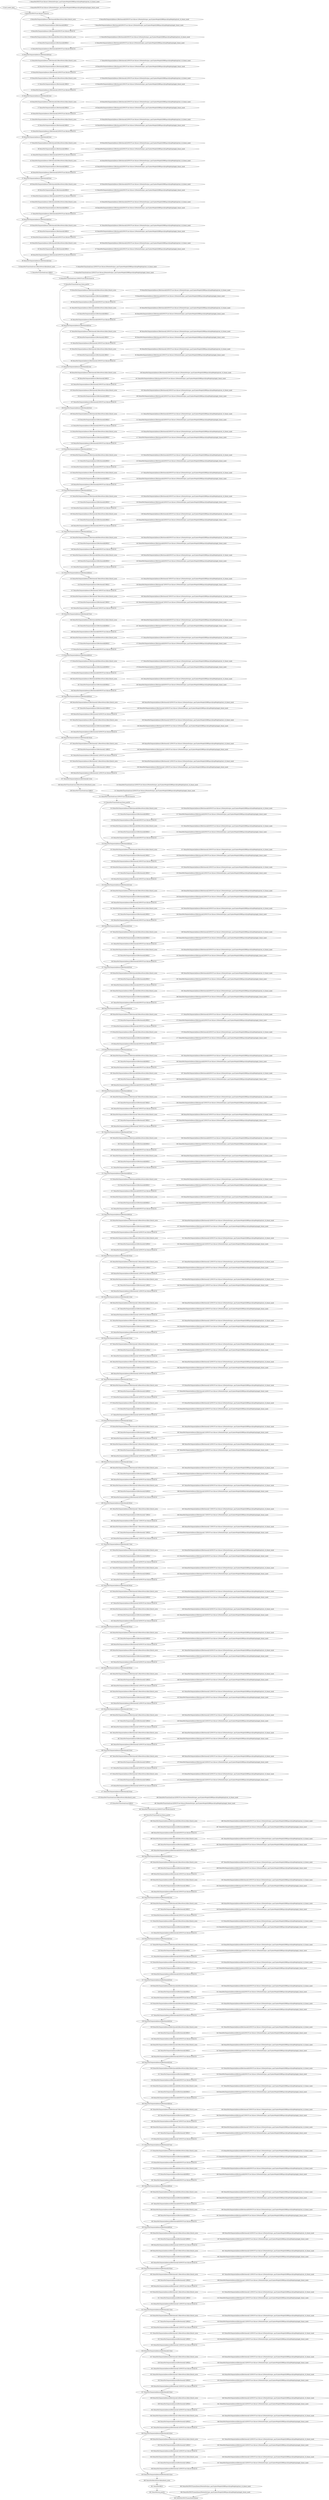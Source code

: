strict digraph  {
"0 /nncf_model_input" [id=0, scope="", type=nncf_model_input];
"1 DenseNet/NNCFConv2d[conv1]/ModuleDict[pre_ops]/UpdateWeight[0]/RBSparsifyingWeight[op]/calc_rb_binary_mask" [id=1, scope="DenseNet/NNCFConv2d[conv1]/ModuleDict[pre_ops]/UpdateWeight[0]/RBSparsifyingWeight[op]", type=calc_rb_binary_mask];
"2 DenseNet/NNCFConv2d[conv1]/ModuleDict[pre_ops]/UpdateWeight[0]/RBSparsifyingWeight[op]/apply_binary_mask" [id=2, scope="DenseNet/NNCFConv2d[conv1]/ModuleDict[pre_ops]/UpdateWeight[0]/RBSparsifyingWeight[op]", type=apply_binary_mask];
"3 DenseNet/NNCFConv2d[conv1]/conv2d" [id=3, scope="DenseNet/NNCFConv2d[conv1]", type=conv2d];
"4 DenseNet/Sequential[dense1]/Bottleneck[0]/BatchNorm2d[bn1]/batch_norm" [id=4, scope="DenseNet/Sequential[dense1]/Bottleneck[0]/BatchNorm2d[bn1]", type=batch_norm];
"5 DenseNet/Sequential[dense1]/Bottleneck[0]/RELU" [id=5, scope="DenseNet/Sequential[dense1]/Bottleneck[0]", type=RELU];
"6 DenseNet/Sequential[dense1]/Bottleneck[0]/NNCFConv2d[conv1]/ModuleDict[pre_ops]/UpdateWeight[0]/RBSparsifyingWeight[op]/calc_rb_binary_mask" [id=6, scope="DenseNet/Sequential[dense1]/Bottleneck[0]/NNCFConv2d[conv1]/ModuleDict[pre_ops]/UpdateWeight[0]/RBSparsifyingWeight[op]", type=calc_rb_binary_mask];
"7 DenseNet/Sequential[dense1]/Bottleneck[0]/NNCFConv2d[conv1]/ModuleDict[pre_ops]/UpdateWeight[0]/RBSparsifyingWeight[op]/apply_binary_mask" [id=7, scope="DenseNet/Sequential[dense1]/Bottleneck[0]/NNCFConv2d[conv1]/ModuleDict[pre_ops]/UpdateWeight[0]/RBSparsifyingWeight[op]", type=apply_binary_mask];
"8 DenseNet/Sequential[dense1]/Bottleneck[0]/NNCFConv2d[conv1]/conv2d" [id=8, scope="DenseNet/Sequential[dense1]/Bottleneck[0]/NNCFConv2d[conv1]", type=conv2d];
"9 DenseNet/Sequential[dense1]/Bottleneck[0]/BatchNorm2d[bn2]/batch_norm" [id=9, scope="DenseNet/Sequential[dense1]/Bottleneck[0]/BatchNorm2d[bn2]", type=batch_norm];
"10 DenseNet/Sequential[dense1]/Bottleneck[0]/RELU" [id=10, scope="DenseNet/Sequential[dense1]/Bottleneck[0]", type=RELU];
"11 DenseNet/Sequential[dense1]/Bottleneck[0]/NNCFConv2d[conv2]/ModuleDict[pre_ops]/UpdateWeight[0]/RBSparsifyingWeight[op]/calc_rb_binary_mask" [id=11, scope="DenseNet/Sequential[dense1]/Bottleneck[0]/NNCFConv2d[conv2]/ModuleDict[pre_ops]/UpdateWeight[0]/RBSparsifyingWeight[op]", type=calc_rb_binary_mask];
"12 DenseNet/Sequential[dense1]/Bottleneck[0]/NNCFConv2d[conv2]/ModuleDict[pre_ops]/UpdateWeight[0]/RBSparsifyingWeight[op]/apply_binary_mask" [id=12, scope="DenseNet/Sequential[dense1]/Bottleneck[0]/NNCFConv2d[conv2]/ModuleDict[pre_ops]/UpdateWeight[0]/RBSparsifyingWeight[op]", type=apply_binary_mask];
"13 DenseNet/Sequential[dense1]/Bottleneck[0]/NNCFConv2d[conv2]/conv2d" [id=13, scope="DenseNet/Sequential[dense1]/Bottleneck[0]/NNCFConv2d[conv2]", type=conv2d];
"14 DenseNet/Sequential[dense1]/Bottleneck[0]/cat" [id=14, scope="DenseNet/Sequential[dense1]/Bottleneck[0]", type=cat];
"15 DenseNet/Sequential[dense1]/Bottleneck[1]/BatchNorm2d[bn1]/batch_norm" [id=15, scope="DenseNet/Sequential[dense1]/Bottleneck[1]/BatchNorm2d[bn1]", type=batch_norm];
"16 DenseNet/Sequential[dense1]/Bottleneck[1]/RELU" [id=16, scope="DenseNet/Sequential[dense1]/Bottleneck[1]", type=RELU];
"17 DenseNet/Sequential[dense1]/Bottleneck[1]/NNCFConv2d[conv1]/ModuleDict[pre_ops]/UpdateWeight[0]/RBSparsifyingWeight[op]/calc_rb_binary_mask" [id=17, scope="DenseNet/Sequential[dense1]/Bottleneck[1]/NNCFConv2d[conv1]/ModuleDict[pre_ops]/UpdateWeight[0]/RBSparsifyingWeight[op]", type=calc_rb_binary_mask];
"18 DenseNet/Sequential[dense1]/Bottleneck[1]/NNCFConv2d[conv1]/ModuleDict[pre_ops]/UpdateWeight[0]/RBSparsifyingWeight[op]/apply_binary_mask" [id=18, scope="DenseNet/Sequential[dense1]/Bottleneck[1]/NNCFConv2d[conv1]/ModuleDict[pre_ops]/UpdateWeight[0]/RBSparsifyingWeight[op]", type=apply_binary_mask];
"19 DenseNet/Sequential[dense1]/Bottleneck[1]/NNCFConv2d[conv1]/conv2d" [id=19, scope="DenseNet/Sequential[dense1]/Bottleneck[1]/NNCFConv2d[conv1]", type=conv2d];
"20 DenseNet/Sequential[dense1]/Bottleneck[1]/BatchNorm2d[bn2]/batch_norm" [id=20, scope="DenseNet/Sequential[dense1]/Bottleneck[1]/BatchNorm2d[bn2]", type=batch_norm];
"21 DenseNet/Sequential[dense1]/Bottleneck[1]/RELU" [id=21, scope="DenseNet/Sequential[dense1]/Bottleneck[1]", type=RELU];
"22 DenseNet/Sequential[dense1]/Bottleneck[1]/NNCFConv2d[conv2]/ModuleDict[pre_ops]/UpdateWeight[0]/RBSparsifyingWeight[op]/calc_rb_binary_mask" [id=22, scope="DenseNet/Sequential[dense1]/Bottleneck[1]/NNCFConv2d[conv2]/ModuleDict[pre_ops]/UpdateWeight[0]/RBSparsifyingWeight[op]", type=calc_rb_binary_mask];
"23 DenseNet/Sequential[dense1]/Bottleneck[1]/NNCFConv2d[conv2]/ModuleDict[pre_ops]/UpdateWeight[0]/RBSparsifyingWeight[op]/apply_binary_mask" [id=23, scope="DenseNet/Sequential[dense1]/Bottleneck[1]/NNCFConv2d[conv2]/ModuleDict[pre_ops]/UpdateWeight[0]/RBSparsifyingWeight[op]", type=apply_binary_mask];
"24 DenseNet/Sequential[dense1]/Bottleneck[1]/NNCFConv2d[conv2]/conv2d" [id=24, scope="DenseNet/Sequential[dense1]/Bottleneck[1]/NNCFConv2d[conv2]", type=conv2d];
"25 DenseNet/Sequential[dense1]/Bottleneck[1]/cat" [id=25, scope="DenseNet/Sequential[dense1]/Bottleneck[1]", type=cat];
"26 DenseNet/Sequential[dense1]/Bottleneck[2]/BatchNorm2d[bn1]/batch_norm" [id=26, scope="DenseNet/Sequential[dense1]/Bottleneck[2]/BatchNorm2d[bn1]", type=batch_norm];
"27 DenseNet/Sequential[dense1]/Bottleneck[2]/RELU" [id=27, scope="DenseNet/Sequential[dense1]/Bottleneck[2]", type=RELU];
"28 DenseNet/Sequential[dense1]/Bottleneck[2]/NNCFConv2d[conv1]/ModuleDict[pre_ops]/UpdateWeight[0]/RBSparsifyingWeight[op]/calc_rb_binary_mask" [id=28, scope="DenseNet/Sequential[dense1]/Bottleneck[2]/NNCFConv2d[conv1]/ModuleDict[pre_ops]/UpdateWeight[0]/RBSparsifyingWeight[op]", type=calc_rb_binary_mask];
"29 DenseNet/Sequential[dense1]/Bottleneck[2]/NNCFConv2d[conv1]/ModuleDict[pre_ops]/UpdateWeight[0]/RBSparsifyingWeight[op]/apply_binary_mask" [id=29, scope="DenseNet/Sequential[dense1]/Bottleneck[2]/NNCFConv2d[conv1]/ModuleDict[pre_ops]/UpdateWeight[0]/RBSparsifyingWeight[op]", type=apply_binary_mask];
"30 DenseNet/Sequential[dense1]/Bottleneck[2]/NNCFConv2d[conv1]/conv2d" [id=30, scope="DenseNet/Sequential[dense1]/Bottleneck[2]/NNCFConv2d[conv1]", type=conv2d];
"31 DenseNet/Sequential[dense1]/Bottleneck[2]/BatchNorm2d[bn2]/batch_norm" [id=31, scope="DenseNet/Sequential[dense1]/Bottleneck[2]/BatchNorm2d[bn2]", type=batch_norm];
"32 DenseNet/Sequential[dense1]/Bottleneck[2]/RELU" [id=32, scope="DenseNet/Sequential[dense1]/Bottleneck[2]", type=RELU];
"33 DenseNet/Sequential[dense1]/Bottleneck[2]/NNCFConv2d[conv2]/ModuleDict[pre_ops]/UpdateWeight[0]/RBSparsifyingWeight[op]/calc_rb_binary_mask" [id=33, scope="DenseNet/Sequential[dense1]/Bottleneck[2]/NNCFConv2d[conv2]/ModuleDict[pre_ops]/UpdateWeight[0]/RBSparsifyingWeight[op]", type=calc_rb_binary_mask];
"34 DenseNet/Sequential[dense1]/Bottleneck[2]/NNCFConv2d[conv2]/ModuleDict[pre_ops]/UpdateWeight[0]/RBSparsifyingWeight[op]/apply_binary_mask" [id=34, scope="DenseNet/Sequential[dense1]/Bottleneck[2]/NNCFConv2d[conv2]/ModuleDict[pre_ops]/UpdateWeight[0]/RBSparsifyingWeight[op]", type=apply_binary_mask];
"35 DenseNet/Sequential[dense1]/Bottleneck[2]/NNCFConv2d[conv2]/conv2d" [id=35, scope="DenseNet/Sequential[dense1]/Bottleneck[2]/NNCFConv2d[conv2]", type=conv2d];
"36 DenseNet/Sequential[dense1]/Bottleneck[2]/cat" [id=36, scope="DenseNet/Sequential[dense1]/Bottleneck[2]", type=cat];
"37 DenseNet/Sequential[dense1]/Bottleneck[3]/BatchNorm2d[bn1]/batch_norm" [id=37, scope="DenseNet/Sequential[dense1]/Bottleneck[3]/BatchNorm2d[bn1]", type=batch_norm];
"38 DenseNet/Sequential[dense1]/Bottleneck[3]/RELU" [id=38, scope="DenseNet/Sequential[dense1]/Bottleneck[3]", type=RELU];
"39 DenseNet/Sequential[dense1]/Bottleneck[3]/NNCFConv2d[conv1]/ModuleDict[pre_ops]/UpdateWeight[0]/RBSparsifyingWeight[op]/calc_rb_binary_mask" [id=39, scope="DenseNet/Sequential[dense1]/Bottleneck[3]/NNCFConv2d[conv1]/ModuleDict[pre_ops]/UpdateWeight[0]/RBSparsifyingWeight[op]", type=calc_rb_binary_mask];
"40 DenseNet/Sequential[dense1]/Bottleneck[3]/NNCFConv2d[conv1]/ModuleDict[pre_ops]/UpdateWeight[0]/RBSparsifyingWeight[op]/apply_binary_mask" [id=40, scope="DenseNet/Sequential[dense1]/Bottleneck[3]/NNCFConv2d[conv1]/ModuleDict[pre_ops]/UpdateWeight[0]/RBSparsifyingWeight[op]", type=apply_binary_mask];
"41 DenseNet/Sequential[dense1]/Bottleneck[3]/NNCFConv2d[conv1]/conv2d" [id=41, scope="DenseNet/Sequential[dense1]/Bottleneck[3]/NNCFConv2d[conv1]", type=conv2d];
"42 DenseNet/Sequential[dense1]/Bottleneck[3]/BatchNorm2d[bn2]/batch_norm" [id=42, scope="DenseNet/Sequential[dense1]/Bottleneck[3]/BatchNorm2d[bn2]", type=batch_norm];
"43 DenseNet/Sequential[dense1]/Bottleneck[3]/RELU" [id=43, scope="DenseNet/Sequential[dense1]/Bottleneck[3]", type=RELU];
"44 DenseNet/Sequential[dense1]/Bottleneck[3]/NNCFConv2d[conv2]/ModuleDict[pre_ops]/UpdateWeight[0]/RBSparsifyingWeight[op]/calc_rb_binary_mask" [id=44, scope="DenseNet/Sequential[dense1]/Bottleneck[3]/NNCFConv2d[conv2]/ModuleDict[pre_ops]/UpdateWeight[0]/RBSparsifyingWeight[op]", type=calc_rb_binary_mask];
"45 DenseNet/Sequential[dense1]/Bottleneck[3]/NNCFConv2d[conv2]/ModuleDict[pre_ops]/UpdateWeight[0]/RBSparsifyingWeight[op]/apply_binary_mask" [id=45, scope="DenseNet/Sequential[dense1]/Bottleneck[3]/NNCFConv2d[conv2]/ModuleDict[pre_ops]/UpdateWeight[0]/RBSparsifyingWeight[op]", type=apply_binary_mask];
"46 DenseNet/Sequential[dense1]/Bottleneck[3]/NNCFConv2d[conv2]/conv2d" [id=46, scope="DenseNet/Sequential[dense1]/Bottleneck[3]/NNCFConv2d[conv2]", type=conv2d];
"47 DenseNet/Sequential[dense1]/Bottleneck[3]/cat" [id=47, scope="DenseNet/Sequential[dense1]/Bottleneck[3]", type=cat];
"48 DenseNet/Sequential[dense1]/Bottleneck[4]/BatchNorm2d[bn1]/batch_norm" [id=48, scope="DenseNet/Sequential[dense1]/Bottleneck[4]/BatchNorm2d[bn1]", type=batch_norm];
"49 DenseNet/Sequential[dense1]/Bottleneck[4]/RELU" [id=49, scope="DenseNet/Sequential[dense1]/Bottleneck[4]", type=RELU];
"50 DenseNet/Sequential[dense1]/Bottleneck[4]/NNCFConv2d[conv1]/ModuleDict[pre_ops]/UpdateWeight[0]/RBSparsifyingWeight[op]/calc_rb_binary_mask" [id=50, scope="DenseNet/Sequential[dense1]/Bottleneck[4]/NNCFConv2d[conv1]/ModuleDict[pre_ops]/UpdateWeight[0]/RBSparsifyingWeight[op]", type=calc_rb_binary_mask];
"51 DenseNet/Sequential[dense1]/Bottleneck[4]/NNCFConv2d[conv1]/ModuleDict[pre_ops]/UpdateWeight[0]/RBSparsifyingWeight[op]/apply_binary_mask" [id=51, scope="DenseNet/Sequential[dense1]/Bottleneck[4]/NNCFConv2d[conv1]/ModuleDict[pre_ops]/UpdateWeight[0]/RBSparsifyingWeight[op]", type=apply_binary_mask];
"52 DenseNet/Sequential[dense1]/Bottleneck[4]/NNCFConv2d[conv1]/conv2d" [id=52, scope="DenseNet/Sequential[dense1]/Bottleneck[4]/NNCFConv2d[conv1]", type=conv2d];
"53 DenseNet/Sequential[dense1]/Bottleneck[4]/BatchNorm2d[bn2]/batch_norm" [id=53, scope="DenseNet/Sequential[dense1]/Bottleneck[4]/BatchNorm2d[bn2]", type=batch_norm];
"54 DenseNet/Sequential[dense1]/Bottleneck[4]/RELU" [id=54, scope="DenseNet/Sequential[dense1]/Bottleneck[4]", type=RELU];
"55 DenseNet/Sequential[dense1]/Bottleneck[4]/NNCFConv2d[conv2]/ModuleDict[pre_ops]/UpdateWeight[0]/RBSparsifyingWeight[op]/calc_rb_binary_mask" [id=55, scope="DenseNet/Sequential[dense1]/Bottleneck[4]/NNCFConv2d[conv2]/ModuleDict[pre_ops]/UpdateWeight[0]/RBSparsifyingWeight[op]", type=calc_rb_binary_mask];
"56 DenseNet/Sequential[dense1]/Bottleneck[4]/NNCFConv2d[conv2]/ModuleDict[pre_ops]/UpdateWeight[0]/RBSparsifyingWeight[op]/apply_binary_mask" [id=56, scope="DenseNet/Sequential[dense1]/Bottleneck[4]/NNCFConv2d[conv2]/ModuleDict[pre_ops]/UpdateWeight[0]/RBSparsifyingWeight[op]", type=apply_binary_mask];
"57 DenseNet/Sequential[dense1]/Bottleneck[4]/NNCFConv2d[conv2]/conv2d" [id=57, scope="DenseNet/Sequential[dense1]/Bottleneck[4]/NNCFConv2d[conv2]", type=conv2d];
"58 DenseNet/Sequential[dense1]/Bottleneck[4]/cat" [id=58, scope="DenseNet/Sequential[dense1]/Bottleneck[4]", type=cat];
"59 DenseNet/Sequential[dense1]/Bottleneck[5]/BatchNorm2d[bn1]/batch_norm" [id=59, scope="DenseNet/Sequential[dense1]/Bottleneck[5]/BatchNorm2d[bn1]", type=batch_norm];
"60 DenseNet/Sequential[dense1]/Bottleneck[5]/RELU" [id=60, scope="DenseNet/Sequential[dense1]/Bottleneck[5]", type=RELU];
"61 DenseNet/Sequential[dense1]/Bottleneck[5]/NNCFConv2d[conv1]/ModuleDict[pre_ops]/UpdateWeight[0]/RBSparsifyingWeight[op]/calc_rb_binary_mask" [id=61, scope="DenseNet/Sequential[dense1]/Bottleneck[5]/NNCFConv2d[conv1]/ModuleDict[pre_ops]/UpdateWeight[0]/RBSparsifyingWeight[op]", type=calc_rb_binary_mask];
"62 DenseNet/Sequential[dense1]/Bottleneck[5]/NNCFConv2d[conv1]/ModuleDict[pre_ops]/UpdateWeight[0]/RBSparsifyingWeight[op]/apply_binary_mask" [id=62, scope="DenseNet/Sequential[dense1]/Bottleneck[5]/NNCFConv2d[conv1]/ModuleDict[pre_ops]/UpdateWeight[0]/RBSparsifyingWeight[op]", type=apply_binary_mask];
"63 DenseNet/Sequential[dense1]/Bottleneck[5]/NNCFConv2d[conv1]/conv2d" [id=63, scope="DenseNet/Sequential[dense1]/Bottleneck[5]/NNCFConv2d[conv1]", type=conv2d];
"64 DenseNet/Sequential[dense1]/Bottleneck[5]/BatchNorm2d[bn2]/batch_norm" [id=64, scope="DenseNet/Sequential[dense1]/Bottleneck[5]/BatchNorm2d[bn2]", type=batch_norm];
"65 DenseNet/Sequential[dense1]/Bottleneck[5]/RELU" [id=65, scope="DenseNet/Sequential[dense1]/Bottleneck[5]", type=RELU];
"66 DenseNet/Sequential[dense1]/Bottleneck[5]/NNCFConv2d[conv2]/ModuleDict[pre_ops]/UpdateWeight[0]/RBSparsifyingWeight[op]/calc_rb_binary_mask" [id=66, scope="DenseNet/Sequential[dense1]/Bottleneck[5]/NNCFConv2d[conv2]/ModuleDict[pre_ops]/UpdateWeight[0]/RBSparsifyingWeight[op]", type=calc_rb_binary_mask];
"67 DenseNet/Sequential[dense1]/Bottleneck[5]/NNCFConv2d[conv2]/ModuleDict[pre_ops]/UpdateWeight[0]/RBSparsifyingWeight[op]/apply_binary_mask" [id=67, scope="DenseNet/Sequential[dense1]/Bottleneck[5]/NNCFConv2d[conv2]/ModuleDict[pre_ops]/UpdateWeight[0]/RBSparsifyingWeight[op]", type=apply_binary_mask];
"68 DenseNet/Sequential[dense1]/Bottleneck[5]/NNCFConv2d[conv2]/conv2d" [id=68, scope="DenseNet/Sequential[dense1]/Bottleneck[5]/NNCFConv2d[conv2]", type=conv2d];
"69 DenseNet/Sequential[dense1]/Bottleneck[5]/cat" [id=69, scope="DenseNet/Sequential[dense1]/Bottleneck[5]", type=cat];
"70 DenseNet/Transition[trans1]/BatchNorm2d[bn]/batch_norm" [id=70, scope="DenseNet/Transition[trans1]/BatchNorm2d[bn]", type=batch_norm];
"71 DenseNet/Transition[trans1]/RELU" [id=71, scope="DenseNet/Transition[trans1]", type=RELU];
"72 DenseNet/Transition[trans1]/NNCFConv2d[conv]/ModuleDict[pre_ops]/UpdateWeight[0]/RBSparsifyingWeight[op]/calc_rb_binary_mask" [id=72, scope="DenseNet/Transition[trans1]/NNCFConv2d[conv]/ModuleDict[pre_ops]/UpdateWeight[0]/RBSparsifyingWeight[op]", type=calc_rb_binary_mask];
"73 DenseNet/Transition[trans1]/NNCFConv2d[conv]/ModuleDict[pre_ops]/UpdateWeight[0]/RBSparsifyingWeight[op]/apply_binary_mask" [id=73, scope="DenseNet/Transition[trans1]/NNCFConv2d[conv]/ModuleDict[pre_ops]/UpdateWeight[0]/RBSparsifyingWeight[op]", type=apply_binary_mask];
"74 DenseNet/Transition[trans1]/NNCFConv2d[conv]/conv2d" [id=74, scope="DenseNet/Transition[trans1]/NNCFConv2d[conv]", type=conv2d];
"75 DenseNet/Transition[trans1]/avg_pool2d" [id=75, scope="DenseNet/Transition[trans1]", type=avg_pool2d];
"76 DenseNet/Sequential[dense2]/Bottleneck[0]/BatchNorm2d[bn1]/batch_norm" [id=76, scope="DenseNet/Sequential[dense2]/Bottleneck[0]/BatchNorm2d[bn1]", type=batch_norm];
"77 DenseNet/Sequential[dense2]/Bottleneck[0]/RELU" [id=77, scope="DenseNet/Sequential[dense2]/Bottleneck[0]", type=RELU];
"78 DenseNet/Sequential[dense2]/Bottleneck[0]/NNCFConv2d[conv1]/ModuleDict[pre_ops]/UpdateWeight[0]/RBSparsifyingWeight[op]/calc_rb_binary_mask" [id=78, scope="DenseNet/Sequential[dense2]/Bottleneck[0]/NNCFConv2d[conv1]/ModuleDict[pre_ops]/UpdateWeight[0]/RBSparsifyingWeight[op]", type=calc_rb_binary_mask];
"79 DenseNet/Sequential[dense2]/Bottleneck[0]/NNCFConv2d[conv1]/ModuleDict[pre_ops]/UpdateWeight[0]/RBSparsifyingWeight[op]/apply_binary_mask" [id=79, scope="DenseNet/Sequential[dense2]/Bottleneck[0]/NNCFConv2d[conv1]/ModuleDict[pre_ops]/UpdateWeight[0]/RBSparsifyingWeight[op]", type=apply_binary_mask];
"80 DenseNet/Sequential[dense2]/Bottleneck[0]/NNCFConv2d[conv1]/conv2d" [id=80, scope="DenseNet/Sequential[dense2]/Bottleneck[0]/NNCFConv2d[conv1]", type=conv2d];
"81 DenseNet/Sequential[dense2]/Bottleneck[0]/BatchNorm2d[bn2]/batch_norm" [id=81, scope="DenseNet/Sequential[dense2]/Bottleneck[0]/BatchNorm2d[bn2]", type=batch_norm];
"82 DenseNet/Sequential[dense2]/Bottleneck[0]/RELU" [id=82, scope="DenseNet/Sequential[dense2]/Bottleneck[0]", type=RELU];
"83 DenseNet/Sequential[dense2]/Bottleneck[0]/NNCFConv2d[conv2]/ModuleDict[pre_ops]/UpdateWeight[0]/RBSparsifyingWeight[op]/calc_rb_binary_mask" [id=83, scope="DenseNet/Sequential[dense2]/Bottleneck[0]/NNCFConv2d[conv2]/ModuleDict[pre_ops]/UpdateWeight[0]/RBSparsifyingWeight[op]", type=calc_rb_binary_mask];
"84 DenseNet/Sequential[dense2]/Bottleneck[0]/NNCFConv2d[conv2]/ModuleDict[pre_ops]/UpdateWeight[0]/RBSparsifyingWeight[op]/apply_binary_mask" [id=84, scope="DenseNet/Sequential[dense2]/Bottleneck[0]/NNCFConv2d[conv2]/ModuleDict[pre_ops]/UpdateWeight[0]/RBSparsifyingWeight[op]", type=apply_binary_mask];
"85 DenseNet/Sequential[dense2]/Bottleneck[0]/NNCFConv2d[conv2]/conv2d" [id=85, scope="DenseNet/Sequential[dense2]/Bottleneck[0]/NNCFConv2d[conv2]", type=conv2d];
"86 DenseNet/Sequential[dense2]/Bottleneck[0]/cat" [id=86, scope="DenseNet/Sequential[dense2]/Bottleneck[0]", type=cat];
"87 DenseNet/Sequential[dense2]/Bottleneck[1]/BatchNorm2d[bn1]/batch_norm" [id=87, scope="DenseNet/Sequential[dense2]/Bottleneck[1]/BatchNorm2d[bn1]", type=batch_norm];
"88 DenseNet/Sequential[dense2]/Bottleneck[1]/RELU" [id=88, scope="DenseNet/Sequential[dense2]/Bottleneck[1]", type=RELU];
"89 DenseNet/Sequential[dense2]/Bottleneck[1]/NNCFConv2d[conv1]/ModuleDict[pre_ops]/UpdateWeight[0]/RBSparsifyingWeight[op]/calc_rb_binary_mask" [id=89, scope="DenseNet/Sequential[dense2]/Bottleneck[1]/NNCFConv2d[conv1]/ModuleDict[pre_ops]/UpdateWeight[0]/RBSparsifyingWeight[op]", type=calc_rb_binary_mask];
"90 DenseNet/Sequential[dense2]/Bottleneck[1]/NNCFConv2d[conv1]/ModuleDict[pre_ops]/UpdateWeight[0]/RBSparsifyingWeight[op]/apply_binary_mask" [id=90, scope="DenseNet/Sequential[dense2]/Bottleneck[1]/NNCFConv2d[conv1]/ModuleDict[pre_ops]/UpdateWeight[0]/RBSparsifyingWeight[op]", type=apply_binary_mask];
"91 DenseNet/Sequential[dense2]/Bottleneck[1]/NNCFConv2d[conv1]/conv2d" [id=91, scope="DenseNet/Sequential[dense2]/Bottleneck[1]/NNCFConv2d[conv1]", type=conv2d];
"92 DenseNet/Sequential[dense2]/Bottleneck[1]/BatchNorm2d[bn2]/batch_norm" [id=92, scope="DenseNet/Sequential[dense2]/Bottleneck[1]/BatchNorm2d[bn2]", type=batch_norm];
"93 DenseNet/Sequential[dense2]/Bottleneck[1]/RELU" [id=93, scope="DenseNet/Sequential[dense2]/Bottleneck[1]", type=RELU];
"94 DenseNet/Sequential[dense2]/Bottleneck[1]/NNCFConv2d[conv2]/ModuleDict[pre_ops]/UpdateWeight[0]/RBSparsifyingWeight[op]/calc_rb_binary_mask" [id=94, scope="DenseNet/Sequential[dense2]/Bottleneck[1]/NNCFConv2d[conv2]/ModuleDict[pre_ops]/UpdateWeight[0]/RBSparsifyingWeight[op]", type=calc_rb_binary_mask];
"95 DenseNet/Sequential[dense2]/Bottleneck[1]/NNCFConv2d[conv2]/ModuleDict[pre_ops]/UpdateWeight[0]/RBSparsifyingWeight[op]/apply_binary_mask" [id=95, scope="DenseNet/Sequential[dense2]/Bottleneck[1]/NNCFConv2d[conv2]/ModuleDict[pre_ops]/UpdateWeight[0]/RBSparsifyingWeight[op]", type=apply_binary_mask];
"96 DenseNet/Sequential[dense2]/Bottleneck[1]/NNCFConv2d[conv2]/conv2d" [id=96, scope="DenseNet/Sequential[dense2]/Bottleneck[1]/NNCFConv2d[conv2]", type=conv2d];
"97 DenseNet/Sequential[dense2]/Bottleneck[1]/cat" [id=97, scope="DenseNet/Sequential[dense2]/Bottleneck[1]", type=cat];
"98 DenseNet/Sequential[dense2]/Bottleneck[2]/BatchNorm2d[bn1]/batch_norm" [id=98, scope="DenseNet/Sequential[dense2]/Bottleneck[2]/BatchNorm2d[bn1]", type=batch_norm];
"99 DenseNet/Sequential[dense2]/Bottleneck[2]/RELU" [id=99, scope="DenseNet/Sequential[dense2]/Bottleneck[2]", type=RELU];
"100 DenseNet/Sequential[dense2]/Bottleneck[2]/NNCFConv2d[conv1]/ModuleDict[pre_ops]/UpdateWeight[0]/RBSparsifyingWeight[op]/calc_rb_binary_mask" [id=100, scope="DenseNet/Sequential[dense2]/Bottleneck[2]/NNCFConv2d[conv1]/ModuleDict[pre_ops]/UpdateWeight[0]/RBSparsifyingWeight[op]", type=calc_rb_binary_mask];
"101 DenseNet/Sequential[dense2]/Bottleneck[2]/NNCFConv2d[conv1]/ModuleDict[pre_ops]/UpdateWeight[0]/RBSparsifyingWeight[op]/apply_binary_mask" [id=101, scope="DenseNet/Sequential[dense2]/Bottleneck[2]/NNCFConv2d[conv1]/ModuleDict[pre_ops]/UpdateWeight[0]/RBSparsifyingWeight[op]", type=apply_binary_mask];
"102 DenseNet/Sequential[dense2]/Bottleneck[2]/NNCFConv2d[conv1]/conv2d" [id=102, scope="DenseNet/Sequential[dense2]/Bottleneck[2]/NNCFConv2d[conv1]", type=conv2d];
"103 DenseNet/Sequential[dense2]/Bottleneck[2]/BatchNorm2d[bn2]/batch_norm" [id=103, scope="DenseNet/Sequential[dense2]/Bottleneck[2]/BatchNorm2d[bn2]", type=batch_norm];
"104 DenseNet/Sequential[dense2]/Bottleneck[2]/RELU" [id=104, scope="DenseNet/Sequential[dense2]/Bottleneck[2]", type=RELU];
"105 DenseNet/Sequential[dense2]/Bottleneck[2]/NNCFConv2d[conv2]/ModuleDict[pre_ops]/UpdateWeight[0]/RBSparsifyingWeight[op]/calc_rb_binary_mask" [id=105, scope="DenseNet/Sequential[dense2]/Bottleneck[2]/NNCFConv2d[conv2]/ModuleDict[pre_ops]/UpdateWeight[0]/RBSparsifyingWeight[op]", type=calc_rb_binary_mask];
"106 DenseNet/Sequential[dense2]/Bottleneck[2]/NNCFConv2d[conv2]/ModuleDict[pre_ops]/UpdateWeight[0]/RBSparsifyingWeight[op]/apply_binary_mask" [id=106, scope="DenseNet/Sequential[dense2]/Bottleneck[2]/NNCFConv2d[conv2]/ModuleDict[pre_ops]/UpdateWeight[0]/RBSparsifyingWeight[op]", type=apply_binary_mask];
"107 DenseNet/Sequential[dense2]/Bottleneck[2]/NNCFConv2d[conv2]/conv2d" [id=107, scope="DenseNet/Sequential[dense2]/Bottleneck[2]/NNCFConv2d[conv2]", type=conv2d];
"108 DenseNet/Sequential[dense2]/Bottleneck[2]/cat" [id=108, scope="DenseNet/Sequential[dense2]/Bottleneck[2]", type=cat];
"109 DenseNet/Sequential[dense2]/Bottleneck[3]/BatchNorm2d[bn1]/batch_norm" [id=109, scope="DenseNet/Sequential[dense2]/Bottleneck[3]/BatchNorm2d[bn1]", type=batch_norm];
"110 DenseNet/Sequential[dense2]/Bottleneck[3]/RELU" [id=110, scope="DenseNet/Sequential[dense2]/Bottleneck[3]", type=RELU];
"111 DenseNet/Sequential[dense2]/Bottleneck[3]/NNCFConv2d[conv1]/ModuleDict[pre_ops]/UpdateWeight[0]/RBSparsifyingWeight[op]/calc_rb_binary_mask" [id=111, scope="DenseNet/Sequential[dense2]/Bottleneck[3]/NNCFConv2d[conv1]/ModuleDict[pre_ops]/UpdateWeight[0]/RBSparsifyingWeight[op]", type=calc_rb_binary_mask];
"112 DenseNet/Sequential[dense2]/Bottleneck[3]/NNCFConv2d[conv1]/ModuleDict[pre_ops]/UpdateWeight[0]/RBSparsifyingWeight[op]/apply_binary_mask" [id=112, scope="DenseNet/Sequential[dense2]/Bottleneck[3]/NNCFConv2d[conv1]/ModuleDict[pre_ops]/UpdateWeight[0]/RBSparsifyingWeight[op]", type=apply_binary_mask];
"113 DenseNet/Sequential[dense2]/Bottleneck[3]/NNCFConv2d[conv1]/conv2d" [id=113, scope="DenseNet/Sequential[dense2]/Bottleneck[3]/NNCFConv2d[conv1]", type=conv2d];
"114 DenseNet/Sequential[dense2]/Bottleneck[3]/BatchNorm2d[bn2]/batch_norm" [id=114, scope="DenseNet/Sequential[dense2]/Bottleneck[3]/BatchNorm2d[bn2]", type=batch_norm];
"115 DenseNet/Sequential[dense2]/Bottleneck[3]/RELU" [id=115, scope="DenseNet/Sequential[dense2]/Bottleneck[3]", type=RELU];
"116 DenseNet/Sequential[dense2]/Bottleneck[3]/NNCFConv2d[conv2]/ModuleDict[pre_ops]/UpdateWeight[0]/RBSparsifyingWeight[op]/calc_rb_binary_mask" [id=116, scope="DenseNet/Sequential[dense2]/Bottleneck[3]/NNCFConv2d[conv2]/ModuleDict[pre_ops]/UpdateWeight[0]/RBSparsifyingWeight[op]", type=calc_rb_binary_mask];
"117 DenseNet/Sequential[dense2]/Bottleneck[3]/NNCFConv2d[conv2]/ModuleDict[pre_ops]/UpdateWeight[0]/RBSparsifyingWeight[op]/apply_binary_mask" [id=117, scope="DenseNet/Sequential[dense2]/Bottleneck[3]/NNCFConv2d[conv2]/ModuleDict[pre_ops]/UpdateWeight[0]/RBSparsifyingWeight[op]", type=apply_binary_mask];
"118 DenseNet/Sequential[dense2]/Bottleneck[3]/NNCFConv2d[conv2]/conv2d" [id=118, scope="DenseNet/Sequential[dense2]/Bottleneck[3]/NNCFConv2d[conv2]", type=conv2d];
"119 DenseNet/Sequential[dense2]/Bottleneck[3]/cat" [id=119, scope="DenseNet/Sequential[dense2]/Bottleneck[3]", type=cat];
"120 DenseNet/Sequential[dense2]/Bottleneck[4]/BatchNorm2d[bn1]/batch_norm" [id=120, scope="DenseNet/Sequential[dense2]/Bottleneck[4]/BatchNorm2d[bn1]", type=batch_norm];
"121 DenseNet/Sequential[dense2]/Bottleneck[4]/RELU" [id=121, scope="DenseNet/Sequential[dense2]/Bottleneck[4]", type=RELU];
"122 DenseNet/Sequential[dense2]/Bottleneck[4]/NNCFConv2d[conv1]/ModuleDict[pre_ops]/UpdateWeight[0]/RBSparsifyingWeight[op]/calc_rb_binary_mask" [id=122, scope="DenseNet/Sequential[dense2]/Bottleneck[4]/NNCFConv2d[conv1]/ModuleDict[pre_ops]/UpdateWeight[0]/RBSparsifyingWeight[op]", type=calc_rb_binary_mask];
"123 DenseNet/Sequential[dense2]/Bottleneck[4]/NNCFConv2d[conv1]/ModuleDict[pre_ops]/UpdateWeight[0]/RBSparsifyingWeight[op]/apply_binary_mask" [id=123, scope="DenseNet/Sequential[dense2]/Bottleneck[4]/NNCFConv2d[conv1]/ModuleDict[pre_ops]/UpdateWeight[0]/RBSparsifyingWeight[op]", type=apply_binary_mask];
"124 DenseNet/Sequential[dense2]/Bottleneck[4]/NNCFConv2d[conv1]/conv2d" [id=124, scope="DenseNet/Sequential[dense2]/Bottleneck[4]/NNCFConv2d[conv1]", type=conv2d];
"125 DenseNet/Sequential[dense2]/Bottleneck[4]/BatchNorm2d[bn2]/batch_norm" [id=125, scope="DenseNet/Sequential[dense2]/Bottleneck[4]/BatchNorm2d[bn2]", type=batch_norm];
"126 DenseNet/Sequential[dense2]/Bottleneck[4]/RELU" [id=126, scope="DenseNet/Sequential[dense2]/Bottleneck[4]", type=RELU];
"127 DenseNet/Sequential[dense2]/Bottleneck[4]/NNCFConv2d[conv2]/ModuleDict[pre_ops]/UpdateWeight[0]/RBSparsifyingWeight[op]/calc_rb_binary_mask" [id=127, scope="DenseNet/Sequential[dense2]/Bottleneck[4]/NNCFConv2d[conv2]/ModuleDict[pre_ops]/UpdateWeight[0]/RBSparsifyingWeight[op]", type=calc_rb_binary_mask];
"128 DenseNet/Sequential[dense2]/Bottleneck[4]/NNCFConv2d[conv2]/ModuleDict[pre_ops]/UpdateWeight[0]/RBSparsifyingWeight[op]/apply_binary_mask" [id=128, scope="DenseNet/Sequential[dense2]/Bottleneck[4]/NNCFConv2d[conv2]/ModuleDict[pre_ops]/UpdateWeight[0]/RBSparsifyingWeight[op]", type=apply_binary_mask];
"129 DenseNet/Sequential[dense2]/Bottleneck[4]/NNCFConv2d[conv2]/conv2d" [id=129, scope="DenseNet/Sequential[dense2]/Bottleneck[4]/NNCFConv2d[conv2]", type=conv2d];
"130 DenseNet/Sequential[dense2]/Bottleneck[4]/cat" [id=130, scope="DenseNet/Sequential[dense2]/Bottleneck[4]", type=cat];
"131 DenseNet/Sequential[dense2]/Bottleneck[5]/BatchNorm2d[bn1]/batch_norm" [id=131, scope="DenseNet/Sequential[dense2]/Bottleneck[5]/BatchNorm2d[bn1]", type=batch_norm];
"132 DenseNet/Sequential[dense2]/Bottleneck[5]/RELU" [id=132, scope="DenseNet/Sequential[dense2]/Bottleneck[5]", type=RELU];
"133 DenseNet/Sequential[dense2]/Bottleneck[5]/NNCFConv2d[conv1]/ModuleDict[pre_ops]/UpdateWeight[0]/RBSparsifyingWeight[op]/calc_rb_binary_mask" [id=133, scope="DenseNet/Sequential[dense2]/Bottleneck[5]/NNCFConv2d[conv1]/ModuleDict[pre_ops]/UpdateWeight[0]/RBSparsifyingWeight[op]", type=calc_rb_binary_mask];
"134 DenseNet/Sequential[dense2]/Bottleneck[5]/NNCFConv2d[conv1]/ModuleDict[pre_ops]/UpdateWeight[0]/RBSparsifyingWeight[op]/apply_binary_mask" [id=134, scope="DenseNet/Sequential[dense2]/Bottleneck[5]/NNCFConv2d[conv1]/ModuleDict[pre_ops]/UpdateWeight[0]/RBSparsifyingWeight[op]", type=apply_binary_mask];
"135 DenseNet/Sequential[dense2]/Bottleneck[5]/NNCFConv2d[conv1]/conv2d" [id=135, scope="DenseNet/Sequential[dense2]/Bottleneck[5]/NNCFConv2d[conv1]", type=conv2d];
"136 DenseNet/Sequential[dense2]/Bottleneck[5]/BatchNorm2d[bn2]/batch_norm" [id=136, scope="DenseNet/Sequential[dense2]/Bottleneck[5]/BatchNorm2d[bn2]", type=batch_norm];
"137 DenseNet/Sequential[dense2]/Bottleneck[5]/RELU" [id=137, scope="DenseNet/Sequential[dense2]/Bottleneck[5]", type=RELU];
"138 DenseNet/Sequential[dense2]/Bottleneck[5]/NNCFConv2d[conv2]/ModuleDict[pre_ops]/UpdateWeight[0]/RBSparsifyingWeight[op]/calc_rb_binary_mask" [id=138, scope="DenseNet/Sequential[dense2]/Bottleneck[5]/NNCFConv2d[conv2]/ModuleDict[pre_ops]/UpdateWeight[0]/RBSparsifyingWeight[op]", type=calc_rb_binary_mask];
"139 DenseNet/Sequential[dense2]/Bottleneck[5]/NNCFConv2d[conv2]/ModuleDict[pre_ops]/UpdateWeight[0]/RBSparsifyingWeight[op]/apply_binary_mask" [id=139, scope="DenseNet/Sequential[dense2]/Bottleneck[5]/NNCFConv2d[conv2]/ModuleDict[pre_ops]/UpdateWeight[0]/RBSparsifyingWeight[op]", type=apply_binary_mask];
"140 DenseNet/Sequential[dense2]/Bottleneck[5]/NNCFConv2d[conv2]/conv2d" [id=140, scope="DenseNet/Sequential[dense2]/Bottleneck[5]/NNCFConv2d[conv2]", type=conv2d];
"141 DenseNet/Sequential[dense2]/Bottleneck[5]/cat" [id=141, scope="DenseNet/Sequential[dense2]/Bottleneck[5]", type=cat];
"142 DenseNet/Sequential[dense2]/Bottleneck[6]/BatchNorm2d[bn1]/batch_norm" [id=142, scope="DenseNet/Sequential[dense2]/Bottleneck[6]/BatchNorm2d[bn1]", type=batch_norm];
"143 DenseNet/Sequential[dense2]/Bottleneck[6]/RELU" [id=143, scope="DenseNet/Sequential[dense2]/Bottleneck[6]", type=RELU];
"144 DenseNet/Sequential[dense2]/Bottleneck[6]/NNCFConv2d[conv1]/ModuleDict[pre_ops]/UpdateWeight[0]/RBSparsifyingWeight[op]/calc_rb_binary_mask" [id=144, scope="DenseNet/Sequential[dense2]/Bottleneck[6]/NNCFConv2d[conv1]/ModuleDict[pre_ops]/UpdateWeight[0]/RBSparsifyingWeight[op]", type=calc_rb_binary_mask];
"145 DenseNet/Sequential[dense2]/Bottleneck[6]/NNCFConv2d[conv1]/ModuleDict[pre_ops]/UpdateWeight[0]/RBSparsifyingWeight[op]/apply_binary_mask" [id=145, scope="DenseNet/Sequential[dense2]/Bottleneck[6]/NNCFConv2d[conv1]/ModuleDict[pre_ops]/UpdateWeight[0]/RBSparsifyingWeight[op]", type=apply_binary_mask];
"146 DenseNet/Sequential[dense2]/Bottleneck[6]/NNCFConv2d[conv1]/conv2d" [id=146, scope="DenseNet/Sequential[dense2]/Bottleneck[6]/NNCFConv2d[conv1]", type=conv2d];
"147 DenseNet/Sequential[dense2]/Bottleneck[6]/BatchNorm2d[bn2]/batch_norm" [id=147, scope="DenseNet/Sequential[dense2]/Bottleneck[6]/BatchNorm2d[bn2]", type=batch_norm];
"148 DenseNet/Sequential[dense2]/Bottleneck[6]/RELU" [id=148, scope="DenseNet/Sequential[dense2]/Bottleneck[6]", type=RELU];
"149 DenseNet/Sequential[dense2]/Bottleneck[6]/NNCFConv2d[conv2]/ModuleDict[pre_ops]/UpdateWeight[0]/RBSparsifyingWeight[op]/calc_rb_binary_mask" [id=149, scope="DenseNet/Sequential[dense2]/Bottleneck[6]/NNCFConv2d[conv2]/ModuleDict[pre_ops]/UpdateWeight[0]/RBSparsifyingWeight[op]", type=calc_rb_binary_mask];
"150 DenseNet/Sequential[dense2]/Bottleneck[6]/NNCFConv2d[conv2]/ModuleDict[pre_ops]/UpdateWeight[0]/RBSparsifyingWeight[op]/apply_binary_mask" [id=150, scope="DenseNet/Sequential[dense2]/Bottleneck[6]/NNCFConv2d[conv2]/ModuleDict[pre_ops]/UpdateWeight[0]/RBSparsifyingWeight[op]", type=apply_binary_mask];
"151 DenseNet/Sequential[dense2]/Bottleneck[6]/NNCFConv2d[conv2]/conv2d" [id=151, scope="DenseNet/Sequential[dense2]/Bottleneck[6]/NNCFConv2d[conv2]", type=conv2d];
"152 DenseNet/Sequential[dense2]/Bottleneck[6]/cat" [id=152, scope="DenseNet/Sequential[dense2]/Bottleneck[6]", type=cat];
"153 DenseNet/Sequential[dense2]/Bottleneck[7]/BatchNorm2d[bn1]/batch_norm" [id=153, scope="DenseNet/Sequential[dense2]/Bottleneck[7]/BatchNorm2d[bn1]", type=batch_norm];
"154 DenseNet/Sequential[dense2]/Bottleneck[7]/RELU" [id=154, scope="DenseNet/Sequential[dense2]/Bottleneck[7]", type=RELU];
"155 DenseNet/Sequential[dense2]/Bottleneck[7]/NNCFConv2d[conv1]/ModuleDict[pre_ops]/UpdateWeight[0]/RBSparsifyingWeight[op]/calc_rb_binary_mask" [id=155, scope="DenseNet/Sequential[dense2]/Bottleneck[7]/NNCFConv2d[conv1]/ModuleDict[pre_ops]/UpdateWeight[0]/RBSparsifyingWeight[op]", type=calc_rb_binary_mask];
"156 DenseNet/Sequential[dense2]/Bottleneck[7]/NNCFConv2d[conv1]/ModuleDict[pre_ops]/UpdateWeight[0]/RBSparsifyingWeight[op]/apply_binary_mask" [id=156, scope="DenseNet/Sequential[dense2]/Bottleneck[7]/NNCFConv2d[conv1]/ModuleDict[pre_ops]/UpdateWeight[0]/RBSparsifyingWeight[op]", type=apply_binary_mask];
"157 DenseNet/Sequential[dense2]/Bottleneck[7]/NNCFConv2d[conv1]/conv2d" [id=157, scope="DenseNet/Sequential[dense2]/Bottleneck[7]/NNCFConv2d[conv1]", type=conv2d];
"158 DenseNet/Sequential[dense2]/Bottleneck[7]/BatchNorm2d[bn2]/batch_norm" [id=158, scope="DenseNet/Sequential[dense2]/Bottleneck[7]/BatchNorm2d[bn2]", type=batch_norm];
"159 DenseNet/Sequential[dense2]/Bottleneck[7]/RELU" [id=159, scope="DenseNet/Sequential[dense2]/Bottleneck[7]", type=RELU];
"160 DenseNet/Sequential[dense2]/Bottleneck[7]/NNCFConv2d[conv2]/ModuleDict[pre_ops]/UpdateWeight[0]/RBSparsifyingWeight[op]/calc_rb_binary_mask" [id=160, scope="DenseNet/Sequential[dense2]/Bottleneck[7]/NNCFConv2d[conv2]/ModuleDict[pre_ops]/UpdateWeight[0]/RBSparsifyingWeight[op]", type=calc_rb_binary_mask];
"161 DenseNet/Sequential[dense2]/Bottleneck[7]/NNCFConv2d[conv2]/ModuleDict[pre_ops]/UpdateWeight[0]/RBSparsifyingWeight[op]/apply_binary_mask" [id=161, scope="DenseNet/Sequential[dense2]/Bottleneck[7]/NNCFConv2d[conv2]/ModuleDict[pre_ops]/UpdateWeight[0]/RBSparsifyingWeight[op]", type=apply_binary_mask];
"162 DenseNet/Sequential[dense2]/Bottleneck[7]/NNCFConv2d[conv2]/conv2d" [id=162, scope="DenseNet/Sequential[dense2]/Bottleneck[7]/NNCFConv2d[conv2]", type=conv2d];
"163 DenseNet/Sequential[dense2]/Bottleneck[7]/cat" [id=163, scope="DenseNet/Sequential[dense2]/Bottleneck[7]", type=cat];
"164 DenseNet/Sequential[dense2]/Bottleneck[8]/BatchNorm2d[bn1]/batch_norm" [id=164, scope="DenseNet/Sequential[dense2]/Bottleneck[8]/BatchNorm2d[bn1]", type=batch_norm];
"165 DenseNet/Sequential[dense2]/Bottleneck[8]/RELU" [id=165, scope="DenseNet/Sequential[dense2]/Bottleneck[8]", type=RELU];
"166 DenseNet/Sequential[dense2]/Bottleneck[8]/NNCFConv2d[conv1]/ModuleDict[pre_ops]/UpdateWeight[0]/RBSparsifyingWeight[op]/calc_rb_binary_mask" [id=166, scope="DenseNet/Sequential[dense2]/Bottleneck[8]/NNCFConv2d[conv1]/ModuleDict[pre_ops]/UpdateWeight[0]/RBSparsifyingWeight[op]", type=calc_rb_binary_mask];
"167 DenseNet/Sequential[dense2]/Bottleneck[8]/NNCFConv2d[conv1]/ModuleDict[pre_ops]/UpdateWeight[0]/RBSparsifyingWeight[op]/apply_binary_mask" [id=167, scope="DenseNet/Sequential[dense2]/Bottleneck[8]/NNCFConv2d[conv1]/ModuleDict[pre_ops]/UpdateWeight[0]/RBSparsifyingWeight[op]", type=apply_binary_mask];
"168 DenseNet/Sequential[dense2]/Bottleneck[8]/NNCFConv2d[conv1]/conv2d" [id=168, scope="DenseNet/Sequential[dense2]/Bottleneck[8]/NNCFConv2d[conv1]", type=conv2d];
"169 DenseNet/Sequential[dense2]/Bottleneck[8]/BatchNorm2d[bn2]/batch_norm" [id=169, scope="DenseNet/Sequential[dense2]/Bottleneck[8]/BatchNorm2d[bn2]", type=batch_norm];
"170 DenseNet/Sequential[dense2]/Bottleneck[8]/RELU" [id=170, scope="DenseNet/Sequential[dense2]/Bottleneck[8]", type=RELU];
"171 DenseNet/Sequential[dense2]/Bottleneck[8]/NNCFConv2d[conv2]/ModuleDict[pre_ops]/UpdateWeight[0]/RBSparsifyingWeight[op]/calc_rb_binary_mask" [id=171, scope="DenseNet/Sequential[dense2]/Bottleneck[8]/NNCFConv2d[conv2]/ModuleDict[pre_ops]/UpdateWeight[0]/RBSparsifyingWeight[op]", type=calc_rb_binary_mask];
"172 DenseNet/Sequential[dense2]/Bottleneck[8]/NNCFConv2d[conv2]/ModuleDict[pre_ops]/UpdateWeight[0]/RBSparsifyingWeight[op]/apply_binary_mask" [id=172, scope="DenseNet/Sequential[dense2]/Bottleneck[8]/NNCFConv2d[conv2]/ModuleDict[pre_ops]/UpdateWeight[0]/RBSparsifyingWeight[op]", type=apply_binary_mask];
"173 DenseNet/Sequential[dense2]/Bottleneck[8]/NNCFConv2d[conv2]/conv2d" [id=173, scope="DenseNet/Sequential[dense2]/Bottleneck[8]/NNCFConv2d[conv2]", type=conv2d];
"174 DenseNet/Sequential[dense2]/Bottleneck[8]/cat" [id=174, scope="DenseNet/Sequential[dense2]/Bottleneck[8]", type=cat];
"175 DenseNet/Sequential[dense2]/Bottleneck[9]/BatchNorm2d[bn1]/batch_norm" [id=175, scope="DenseNet/Sequential[dense2]/Bottleneck[9]/BatchNorm2d[bn1]", type=batch_norm];
"176 DenseNet/Sequential[dense2]/Bottleneck[9]/RELU" [id=176, scope="DenseNet/Sequential[dense2]/Bottleneck[9]", type=RELU];
"177 DenseNet/Sequential[dense2]/Bottleneck[9]/NNCFConv2d[conv1]/ModuleDict[pre_ops]/UpdateWeight[0]/RBSparsifyingWeight[op]/calc_rb_binary_mask" [id=177, scope="DenseNet/Sequential[dense2]/Bottleneck[9]/NNCFConv2d[conv1]/ModuleDict[pre_ops]/UpdateWeight[0]/RBSparsifyingWeight[op]", type=calc_rb_binary_mask];
"178 DenseNet/Sequential[dense2]/Bottleneck[9]/NNCFConv2d[conv1]/ModuleDict[pre_ops]/UpdateWeight[0]/RBSparsifyingWeight[op]/apply_binary_mask" [id=178, scope="DenseNet/Sequential[dense2]/Bottleneck[9]/NNCFConv2d[conv1]/ModuleDict[pre_ops]/UpdateWeight[0]/RBSparsifyingWeight[op]", type=apply_binary_mask];
"179 DenseNet/Sequential[dense2]/Bottleneck[9]/NNCFConv2d[conv1]/conv2d" [id=179, scope="DenseNet/Sequential[dense2]/Bottleneck[9]/NNCFConv2d[conv1]", type=conv2d];
"180 DenseNet/Sequential[dense2]/Bottleneck[9]/BatchNorm2d[bn2]/batch_norm" [id=180, scope="DenseNet/Sequential[dense2]/Bottleneck[9]/BatchNorm2d[bn2]", type=batch_norm];
"181 DenseNet/Sequential[dense2]/Bottleneck[9]/RELU" [id=181, scope="DenseNet/Sequential[dense2]/Bottleneck[9]", type=RELU];
"182 DenseNet/Sequential[dense2]/Bottleneck[9]/NNCFConv2d[conv2]/ModuleDict[pre_ops]/UpdateWeight[0]/RBSparsifyingWeight[op]/calc_rb_binary_mask" [id=182, scope="DenseNet/Sequential[dense2]/Bottleneck[9]/NNCFConv2d[conv2]/ModuleDict[pre_ops]/UpdateWeight[0]/RBSparsifyingWeight[op]", type=calc_rb_binary_mask];
"183 DenseNet/Sequential[dense2]/Bottleneck[9]/NNCFConv2d[conv2]/ModuleDict[pre_ops]/UpdateWeight[0]/RBSparsifyingWeight[op]/apply_binary_mask" [id=183, scope="DenseNet/Sequential[dense2]/Bottleneck[9]/NNCFConv2d[conv2]/ModuleDict[pre_ops]/UpdateWeight[0]/RBSparsifyingWeight[op]", type=apply_binary_mask];
"184 DenseNet/Sequential[dense2]/Bottleneck[9]/NNCFConv2d[conv2]/conv2d" [id=184, scope="DenseNet/Sequential[dense2]/Bottleneck[9]/NNCFConv2d[conv2]", type=conv2d];
"185 DenseNet/Sequential[dense2]/Bottleneck[9]/cat" [id=185, scope="DenseNet/Sequential[dense2]/Bottleneck[9]", type=cat];
"186 DenseNet/Sequential[dense2]/Bottleneck[10]/BatchNorm2d[bn1]/batch_norm" [id=186, scope="DenseNet/Sequential[dense2]/Bottleneck[10]/BatchNorm2d[bn1]", type=batch_norm];
"187 DenseNet/Sequential[dense2]/Bottleneck[10]/RELU" [id=187, scope="DenseNet/Sequential[dense2]/Bottleneck[10]", type=RELU];
"188 DenseNet/Sequential[dense2]/Bottleneck[10]/NNCFConv2d[conv1]/ModuleDict[pre_ops]/UpdateWeight[0]/RBSparsifyingWeight[op]/calc_rb_binary_mask" [id=188, scope="DenseNet/Sequential[dense2]/Bottleneck[10]/NNCFConv2d[conv1]/ModuleDict[pre_ops]/UpdateWeight[0]/RBSparsifyingWeight[op]", type=calc_rb_binary_mask];
"189 DenseNet/Sequential[dense2]/Bottleneck[10]/NNCFConv2d[conv1]/ModuleDict[pre_ops]/UpdateWeight[0]/RBSparsifyingWeight[op]/apply_binary_mask" [id=189, scope="DenseNet/Sequential[dense2]/Bottleneck[10]/NNCFConv2d[conv1]/ModuleDict[pre_ops]/UpdateWeight[0]/RBSparsifyingWeight[op]", type=apply_binary_mask];
"190 DenseNet/Sequential[dense2]/Bottleneck[10]/NNCFConv2d[conv1]/conv2d" [id=190, scope="DenseNet/Sequential[dense2]/Bottleneck[10]/NNCFConv2d[conv1]", type=conv2d];
"191 DenseNet/Sequential[dense2]/Bottleneck[10]/BatchNorm2d[bn2]/batch_norm" [id=191, scope="DenseNet/Sequential[dense2]/Bottleneck[10]/BatchNorm2d[bn2]", type=batch_norm];
"192 DenseNet/Sequential[dense2]/Bottleneck[10]/RELU" [id=192, scope="DenseNet/Sequential[dense2]/Bottleneck[10]", type=RELU];
"193 DenseNet/Sequential[dense2]/Bottleneck[10]/NNCFConv2d[conv2]/ModuleDict[pre_ops]/UpdateWeight[0]/RBSparsifyingWeight[op]/calc_rb_binary_mask" [id=193, scope="DenseNet/Sequential[dense2]/Bottleneck[10]/NNCFConv2d[conv2]/ModuleDict[pre_ops]/UpdateWeight[0]/RBSparsifyingWeight[op]", type=calc_rb_binary_mask];
"194 DenseNet/Sequential[dense2]/Bottleneck[10]/NNCFConv2d[conv2]/ModuleDict[pre_ops]/UpdateWeight[0]/RBSparsifyingWeight[op]/apply_binary_mask" [id=194, scope="DenseNet/Sequential[dense2]/Bottleneck[10]/NNCFConv2d[conv2]/ModuleDict[pre_ops]/UpdateWeight[0]/RBSparsifyingWeight[op]", type=apply_binary_mask];
"195 DenseNet/Sequential[dense2]/Bottleneck[10]/NNCFConv2d[conv2]/conv2d" [id=195, scope="DenseNet/Sequential[dense2]/Bottleneck[10]/NNCFConv2d[conv2]", type=conv2d];
"196 DenseNet/Sequential[dense2]/Bottleneck[10]/cat" [id=196, scope="DenseNet/Sequential[dense2]/Bottleneck[10]", type=cat];
"197 DenseNet/Sequential[dense2]/Bottleneck[11]/BatchNorm2d[bn1]/batch_norm" [id=197, scope="DenseNet/Sequential[dense2]/Bottleneck[11]/BatchNorm2d[bn1]", type=batch_norm];
"198 DenseNet/Sequential[dense2]/Bottleneck[11]/RELU" [id=198, scope="DenseNet/Sequential[dense2]/Bottleneck[11]", type=RELU];
"199 DenseNet/Sequential[dense2]/Bottleneck[11]/NNCFConv2d[conv1]/ModuleDict[pre_ops]/UpdateWeight[0]/RBSparsifyingWeight[op]/calc_rb_binary_mask" [id=199, scope="DenseNet/Sequential[dense2]/Bottleneck[11]/NNCFConv2d[conv1]/ModuleDict[pre_ops]/UpdateWeight[0]/RBSparsifyingWeight[op]", type=calc_rb_binary_mask];
"200 DenseNet/Sequential[dense2]/Bottleneck[11]/NNCFConv2d[conv1]/ModuleDict[pre_ops]/UpdateWeight[0]/RBSparsifyingWeight[op]/apply_binary_mask" [id=200, scope="DenseNet/Sequential[dense2]/Bottleneck[11]/NNCFConv2d[conv1]/ModuleDict[pre_ops]/UpdateWeight[0]/RBSparsifyingWeight[op]", type=apply_binary_mask];
"201 DenseNet/Sequential[dense2]/Bottleneck[11]/NNCFConv2d[conv1]/conv2d" [id=201, scope="DenseNet/Sequential[dense2]/Bottleneck[11]/NNCFConv2d[conv1]", type=conv2d];
"202 DenseNet/Sequential[dense2]/Bottleneck[11]/BatchNorm2d[bn2]/batch_norm" [id=202, scope="DenseNet/Sequential[dense2]/Bottleneck[11]/BatchNorm2d[bn2]", type=batch_norm];
"203 DenseNet/Sequential[dense2]/Bottleneck[11]/RELU" [id=203, scope="DenseNet/Sequential[dense2]/Bottleneck[11]", type=RELU];
"204 DenseNet/Sequential[dense2]/Bottleneck[11]/NNCFConv2d[conv2]/ModuleDict[pre_ops]/UpdateWeight[0]/RBSparsifyingWeight[op]/calc_rb_binary_mask" [id=204, scope="DenseNet/Sequential[dense2]/Bottleneck[11]/NNCFConv2d[conv2]/ModuleDict[pre_ops]/UpdateWeight[0]/RBSparsifyingWeight[op]", type=calc_rb_binary_mask];
"205 DenseNet/Sequential[dense2]/Bottleneck[11]/NNCFConv2d[conv2]/ModuleDict[pre_ops]/UpdateWeight[0]/RBSparsifyingWeight[op]/apply_binary_mask" [id=205, scope="DenseNet/Sequential[dense2]/Bottleneck[11]/NNCFConv2d[conv2]/ModuleDict[pre_ops]/UpdateWeight[0]/RBSparsifyingWeight[op]", type=apply_binary_mask];
"206 DenseNet/Sequential[dense2]/Bottleneck[11]/NNCFConv2d[conv2]/conv2d" [id=206, scope="DenseNet/Sequential[dense2]/Bottleneck[11]/NNCFConv2d[conv2]", type=conv2d];
"207 DenseNet/Sequential[dense2]/Bottleneck[11]/cat" [id=207, scope="DenseNet/Sequential[dense2]/Bottleneck[11]", type=cat];
"208 DenseNet/Transition[trans2]/BatchNorm2d[bn]/batch_norm" [id=208, scope="DenseNet/Transition[trans2]/BatchNorm2d[bn]", type=batch_norm];
"209 DenseNet/Transition[trans2]/RELU" [id=209, scope="DenseNet/Transition[trans2]", type=RELU];
"210 DenseNet/Transition[trans2]/NNCFConv2d[conv]/ModuleDict[pre_ops]/UpdateWeight[0]/RBSparsifyingWeight[op]/calc_rb_binary_mask" [id=210, scope="DenseNet/Transition[trans2]/NNCFConv2d[conv]/ModuleDict[pre_ops]/UpdateWeight[0]/RBSparsifyingWeight[op]", type=calc_rb_binary_mask];
"211 DenseNet/Transition[trans2]/NNCFConv2d[conv]/ModuleDict[pre_ops]/UpdateWeight[0]/RBSparsifyingWeight[op]/apply_binary_mask" [id=211, scope="DenseNet/Transition[trans2]/NNCFConv2d[conv]/ModuleDict[pre_ops]/UpdateWeight[0]/RBSparsifyingWeight[op]", type=apply_binary_mask];
"212 DenseNet/Transition[trans2]/NNCFConv2d[conv]/conv2d" [id=212, scope="DenseNet/Transition[trans2]/NNCFConv2d[conv]", type=conv2d];
"213 DenseNet/Transition[trans2]/avg_pool2d" [id=213, scope="DenseNet/Transition[trans2]", type=avg_pool2d];
"214 DenseNet/Sequential[dense3]/Bottleneck[0]/BatchNorm2d[bn1]/batch_norm" [id=214, scope="DenseNet/Sequential[dense3]/Bottleneck[0]/BatchNorm2d[bn1]", type=batch_norm];
"215 DenseNet/Sequential[dense3]/Bottleneck[0]/RELU" [id=215, scope="DenseNet/Sequential[dense3]/Bottleneck[0]", type=RELU];
"216 DenseNet/Sequential[dense3]/Bottleneck[0]/NNCFConv2d[conv1]/ModuleDict[pre_ops]/UpdateWeight[0]/RBSparsifyingWeight[op]/calc_rb_binary_mask" [id=216, scope="DenseNet/Sequential[dense3]/Bottleneck[0]/NNCFConv2d[conv1]/ModuleDict[pre_ops]/UpdateWeight[0]/RBSparsifyingWeight[op]", type=calc_rb_binary_mask];
"217 DenseNet/Sequential[dense3]/Bottleneck[0]/NNCFConv2d[conv1]/ModuleDict[pre_ops]/UpdateWeight[0]/RBSparsifyingWeight[op]/apply_binary_mask" [id=217, scope="DenseNet/Sequential[dense3]/Bottleneck[0]/NNCFConv2d[conv1]/ModuleDict[pre_ops]/UpdateWeight[0]/RBSparsifyingWeight[op]", type=apply_binary_mask];
"218 DenseNet/Sequential[dense3]/Bottleneck[0]/NNCFConv2d[conv1]/conv2d" [id=218, scope="DenseNet/Sequential[dense3]/Bottleneck[0]/NNCFConv2d[conv1]", type=conv2d];
"219 DenseNet/Sequential[dense3]/Bottleneck[0]/BatchNorm2d[bn2]/batch_norm" [id=219, scope="DenseNet/Sequential[dense3]/Bottleneck[0]/BatchNorm2d[bn2]", type=batch_norm];
"220 DenseNet/Sequential[dense3]/Bottleneck[0]/RELU" [id=220, scope="DenseNet/Sequential[dense3]/Bottleneck[0]", type=RELU];
"221 DenseNet/Sequential[dense3]/Bottleneck[0]/NNCFConv2d[conv2]/ModuleDict[pre_ops]/UpdateWeight[0]/RBSparsifyingWeight[op]/calc_rb_binary_mask" [id=221, scope="DenseNet/Sequential[dense3]/Bottleneck[0]/NNCFConv2d[conv2]/ModuleDict[pre_ops]/UpdateWeight[0]/RBSparsifyingWeight[op]", type=calc_rb_binary_mask];
"222 DenseNet/Sequential[dense3]/Bottleneck[0]/NNCFConv2d[conv2]/ModuleDict[pre_ops]/UpdateWeight[0]/RBSparsifyingWeight[op]/apply_binary_mask" [id=222, scope="DenseNet/Sequential[dense3]/Bottleneck[0]/NNCFConv2d[conv2]/ModuleDict[pre_ops]/UpdateWeight[0]/RBSparsifyingWeight[op]", type=apply_binary_mask];
"223 DenseNet/Sequential[dense3]/Bottleneck[0]/NNCFConv2d[conv2]/conv2d" [id=223, scope="DenseNet/Sequential[dense3]/Bottleneck[0]/NNCFConv2d[conv2]", type=conv2d];
"224 DenseNet/Sequential[dense3]/Bottleneck[0]/cat" [id=224, scope="DenseNet/Sequential[dense3]/Bottleneck[0]", type=cat];
"225 DenseNet/Sequential[dense3]/Bottleneck[1]/BatchNorm2d[bn1]/batch_norm" [id=225, scope="DenseNet/Sequential[dense3]/Bottleneck[1]/BatchNorm2d[bn1]", type=batch_norm];
"226 DenseNet/Sequential[dense3]/Bottleneck[1]/RELU" [id=226, scope="DenseNet/Sequential[dense3]/Bottleneck[1]", type=RELU];
"227 DenseNet/Sequential[dense3]/Bottleneck[1]/NNCFConv2d[conv1]/ModuleDict[pre_ops]/UpdateWeight[0]/RBSparsifyingWeight[op]/calc_rb_binary_mask" [id=227, scope="DenseNet/Sequential[dense3]/Bottleneck[1]/NNCFConv2d[conv1]/ModuleDict[pre_ops]/UpdateWeight[0]/RBSparsifyingWeight[op]", type=calc_rb_binary_mask];
"228 DenseNet/Sequential[dense3]/Bottleneck[1]/NNCFConv2d[conv1]/ModuleDict[pre_ops]/UpdateWeight[0]/RBSparsifyingWeight[op]/apply_binary_mask" [id=228, scope="DenseNet/Sequential[dense3]/Bottleneck[1]/NNCFConv2d[conv1]/ModuleDict[pre_ops]/UpdateWeight[0]/RBSparsifyingWeight[op]", type=apply_binary_mask];
"229 DenseNet/Sequential[dense3]/Bottleneck[1]/NNCFConv2d[conv1]/conv2d" [id=229, scope="DenseNet/Sequential[dense3]/Bottleneck[1]/NNCFConv2d[conv1]", type=conv2d];
"230 DenseNet/Sequential[dense3]/Bottleneck[1]/BatchNorm2d[bn2]/batch_norm" [id=230, scope="DenseNet/Sequential[dense3]/Bottleneck[1]/BatchNorm2d[bn2]", type=batch_norm];
"231 DenseNet/Sequential[dense3]/Bottleneck[1]/RELU" [id=231, scope="DenseNet/Sequential[dense3]/Bottleneck[1]", type=RELU];
"232 DenseNet/Sequential[dense3]/Bottleneck[1]/NNCFConv2d[conv2]/ModuleDict[pre_ops]/UpdateWeight[0]/RBSparsifyingWeight[op]/calc_rb_binary_mask" [id=232, scope="DenseNet/Sequential[dense3]/Bottleneck[1]/NNCFConv2d[conv2]/ModuleDict[pre_ops]/UpdateWeight[0]/RBSparsifyingWeight[op]", type=calc_rb_binary_mask];
"233 DenseNet/Sequential[dense3]/Bottleneck[1]/NNCFConv2d[conv2]/ModuleDict[pre_ops]/UpdateWeight[0]/RBSparsifyingWeight[op]/apply_binary_mask" [id=233, scope="DenseNet/Sequential[dense3]/Bottleneck[1]/NNCFConv2d[conv2]/ModuleDict[pre_ops]/UpdateWeight[0]/RBSparsifyingWeight[op]", type=apply_binary_mask];
"234 DenseNet/Sequential[dense3]/Bottleneck[1]/NNCFConv2d[conv2]/conv2d" [id=234, scope="DenseNet/Sequential[dense3]/Bottleneck[1]/NNCFConv2d[conv2]", type=conv2d];
"235 DenseNet/Sequential[dense3]/Bottleneck[1]/cat" [id=235, scope="DenseNet/Sequential[dense3]/Bottleneck[1]", type=cat];
"236 DenseNet/Sequential[dense3]/Bottleneck[2]/BatchNorm2d[bn1]/batch_norm" [id=236, scope="DenseNet/Sequential[dense3]/Bottleneck[2]/BatchNorm2d[bn1]", type=batch_norm];
"237 DenseNet/Sequential[dense3]/Bottleneck[2]/RELU" [id=237, scope="DenseNet/Sequential[dense3]/Bottleneck[2]", type=RELU];
"238 DenseNet/Sequential[dense3]/Bottleneck[2]/NNCFConv2d[conv1]/ModuleDict[pre_ops]/UpdateWeight[0]/RBSparsifyingWeight[op]/calc_rb_binary_mask" [id=238, scope="DenseNet/Sequential[dense3]/Bottleneck[2]/NNCFConv2d[conv1]/ModuleDict[pre_ops]/UpdateWeight[0]/RBSparsifyingWeight[op]", type=calc_rb_binary_mask];
"239 DenseNet/Sequential[dense3]/Bottleneck[2]/NNCFConv2d[conv1]/ModuleDict[pre_ops]/UpdateWeight[0]/RBSparsifyingWeight[op]/apply_binary_mask" [id=239, scope="DenseNet/Sequential[dense3]/Bottleneck[2]/NNCFConv2d[conv1]/ModuleDict[pre_ops]/UpdateWeight[0]/RBSparsifyingWeight[op]", type=apply_binary_mask];
"240 DenseNet/Sequential[dense3]/Bottleneck[2]/NNCFConv2d[conv1]/conv2d" [id=240, scope="DenseNet/Sequential[dense3]/Bottleneck[2]/NNCFConv2d[conv1]", type=conv2d];
"241 DenseNet/Sequential[dense3]/Bottleneck[2]/BatchNorm2d[bn2]/batch_norm" [id=241, scope="DenseNet/Sequential[dense3]/Bottleneck[2]/BatchNorm2d[bn2]", type=batch_norm];
"242 DenseNet/Sequential[dense3]/Bottleneck[2]/RELU" [id=242, scope="DenseNet/Sequential[dense3]/Bottleneck[2]", type=RELU];
"243 DenseNet/Sequential[dense3]/Bottleneck[2]/NNCFConv2d[conv2]/ModuleDict[pre_ops]/UpdateWeight[0]/RBSparsifyingWeight[op]/calc_rb_binary_mask" [id=243, scope="DenseNet/Sequential[dense3]/Bottleneck[2]/NNCFConv2d[conv2]/ModuleDict[pre_ops]/UpdateWeight[0]/RBSparsifyingWeight[op]", type=calc_rb_binary_mask];
"244 DenseNet/Sequential[dense3]/Bottleneck[2]/NNCFConv2d[conv2]/ModuleDict[pre_ops]/UpdateWeight[0]/RBSparsifyingWeight[op]/apply_binary_mask" [id=244, scope="DenseNet/Sequential[dense3]/Bottleneck[2]/NNCFConv2d[conv2]/ModuleDict[pre_ops]/UpdateWeight[0]/RBSparsifyingWeight[op]", type=apply_binary_mask];
"245 DenseNet/Sequential[dense3]/Bottleneck[2]/NNCFConv2d[conv2]/conv2d" [id=245, scope="DenseNet/Sequential[dense3]/Bottleneck[2]/NNCFConv2d[conv2]", type=conv2d];
"246 DenseNet/Sequential[dense3]/Bottleneck[2]/cat" [id=246, scope="DenseNet/Sequential[dense3]/Bottleneck[2]", type=cat];
"247 DenseNet/Sequential[dense3]/Bottleneck[3]/BatchNorm2d[bn1]/batch_norm" [id=247, scope="DenseNet/Sequential[dense3]/Bottleneck[3]/BatchNorm2d[bn1]", type=batch_norm];
"248 DenseNet/Sequential[dense3]/Bottleneck[3]/RELU" [id=248, scope="DenseNet/Sequential[dense3]/Bottleneck[3]", type=RELU];
"249 DenseNet/Sequential[dense3]/Bottleneck[3]/NNCFConv2d[conv1]/ModuleDict[pre_ops]/UpdateWeight[0]/RBSparsifyingWeight[op]/calc_rb_binary_mask" [id=249, scope="DenseNet/Sequential[dense3]/Bottleneck[3]/NNCFConv2d[conv1]/ModuleDict[pre_ops]/UpdateWeight[0]/RBSparsifyingWeight[op]", type=calc_rb_binary_mask];
"250 DenseNet/Sequential[dense3]/Bottleneck[3]/NNCFConv2d[conv1]/ModuleDict[pre_ops]/UpdateWeight[0]/RBSparsifyingWeight[op]/apply_binary_mask" [id=250, scope="DenseNet/Sequential[dense3]/Bottleneck[3]/NNCFConv2d[conv1]/ModuleDict[pre_ops]/UpdateWeight[0]/RBSparsifyingWeight[op]", type=apply_binary_mask];
"251 DenseNet/Sequential[dense3]/Bottleneck[3]/NNCFConv2d[conv1]/conv2d" [id=251, scope="DenseNet/Sequential[dense3]/Bottleneck[3]/NNCFConv2d[conv1]", type=conv2d];
"252 DenseNet/Sequential[dense3]/Bottleneck[3]/BatchNorm2d[bn2]/batch_norm" [id=252, scope="DenseNet/Sequential[dense3]/Bottleneck[3]/BatchNorm2d[bn2]", type=batch_norm];
"253 DenseNet/Sequential[dense3]/Bottleneck[3]/RELU" [id=253, scope="DenseNet/Sequential[dense3]/Bottleneck[3]", type=RELU];
"254 DenseNet/Sequential[dense3]/Bottleneck[3]/NNCFConv2d[conv2]/ModuleDict[pre_ops]/UpdateWeight[0]/RBSparsifyingWeight[op]/calc_rb_binary_mask" [id=254, scope="DenseNet/Sequential[dense3]/Bottleneck[3]/NNCFConv2d[conv2]/ModuleDict[pre_ops]/UpdateWeight[0]/RBSparsifyingWeight[op]", type=calc_rb_binary_mask];
"255 DenseNet/Sequential[dense3]/Bottleneck[3]/NNCFConv2d[conv2]/ModuleDict[pre_ops]/UpdateWeight[0]/RBSparsifyingWeight[op]/apply_binary_mask" [id=255, scope="DenseNet/Sequential[dense3]/Bottleneck[3]/NNCFConv2d[conv2]/ModuleDict[pre_ops]/UpdateWeight[0]/RBSparsifyingWeight[op]", type=apply_binary_mask];
"256 DenseNet/Sequential[dense3]/Bottleneck[3]/NNCFConv2d[conv2]/conv2d" [id=256, scope="DenseNet/Sequential[dense3]/Bottleneck[3]/NNCFConv2d[conv2]", type=conv2d];
"257 DenseNet/Sequential[dense3]/Bottleneck[3]/cat" [id=257, scope="DenseNet/Sequential[dense3]/Bottleneck[3]", type=cat];
"258 DenseNet/Sequential[dense3]/Bottleneck[4]/BatchNorm2d[bn1]/batch_norm" [id=258, scope="DenseNet/Sequential[dense3]/Bottleneck[4]/BatchNorm2d[bn1]", type=batch_norm];
"259 DenseNet/Sequential[dense3]/Bottleneck[4]/RELU" [id=259, scope="DenseNet/Sequential[dense3]/Bottleneck[4]", type=RELU];
"260 DenseNet/Sequential[dense3]/Bottleneck[4]/NNCFConv2d[conv1]/ModuleDict[pre_ops]/UpdateWeight[0]/RBSparsifyingWeight[op]/calc_rb_binary_mask" [id=260, scope="DenseNet/Sequential[dense3]/Bottleneck[4]/NNCFConv2d[conv1]/ModuleDict[pre_ops]/UpdateWeight[0]/RBSparsifyingWeight[op]", type=calc_rb_binary_mask];
"261 DenseNet/Sequential[dense3]/Bottleneck[4]/NNCFConv2d[conv1]/ModuleDict[pre_ops]/UpdateWeight[0]/RBSparsifyingWeight[op]/apply_binary_mask" [id=261, scope="DenseNet/Sequential[dense3]/Bottleneck[4]/NNCFConv2d[conv1]/ModuleDict[pre_ops]/UpdateWeight[0]/RBSparsifyingWeight[op]", type=apply_binary_mask];
"262 DenseNet/Sequential[dense3]/Bottleneck[4]/NNCFConv2d[conv1]/conv2d" [id=262, scope="DenseNet/Sequential[dense3]/Bottleneck[4]/NNCFConv2d[conv1]", type=conv2d];
"263 DenseNet/Sequential[dense3]/Bottleneck[4]/BatchNorm2d[bn2]/batch_norm" [id=263, scope="DenseNet/Sequential[dense3]/Bottleneck[4]/BatchNorm2d[bn2]", type=batch_norm];
"264 DenseNet/Sequential[dense3]/Bottleneck[4]/RELU" [id=264, scope="DenseNet/Sequential[dense3]/Bottleneck[4]", type=RELU];
"265 DenseNet/Sequential[dense3]/Bottleneck[4]/NNCFConv2d[conv2]/ModuleDict[pre_ops]/UpdateWeight[0]/RBSparsifyingWeight[op]/calc_rb_binary_mask" [id=265, scope="DenseNet/Sequential[dense3]/Bottleneck[4]/NNCFConv2d[conv2]/ModuleDict[pre_ops]/UpdateWeight[0]/RBSparsifyingWeight[op]", type=calc_rb_binary_mask];
"266 DenseNet/Sequential[dense3]/Bottleneck[4]/NNCFConv2d[conv2]/ModuleDict[pre_ops]/UpdateWeight[0]/RBSparsifyingWeight[op]/apply_binary_mask" [id=266, scope="DenseNet/Sequential[dense3]/Bottleneck[4]/NNCFConv2d[conv2]/ModuleDict[pre_ops]/UpdateWeight[0]/RBSparsifyingWeight[op]", type=apply_binary_mask];
"267 DenseNet/Sequential[dense3]/Bottleneck[4]/NNCFConv2d[conv2]/conv2d" [id=267, scope="DenseNet/Sequential[dense3]/Bottleneck[4]/NNCFConv2d[conv2]", type=conv2d];
"268 DenseNet/Sequential[dense3]/Bottleneck[4]/cat" [id=268, scope="DenseNet/Sequential[dense3]/Bottleneck[4]", type=cat];
"269 DenseNet/Sequential[dense3]/Bottleneck[5]/BatchNorm2d[bn1]/batch_norm" [id=269, scope="DenseNet/Sequential[dense3]/Bottleneck[5]/BatchNorm2d[bn1]", type=batch_norm];
"270 DenseNet/Sequential[dense3]/Bottleneck[5]/RELU" [id=270, scope="DenseNet/Sequential[dense3]/Bottleneck[5]", type=RELU];
"271 DenseNet/Sequential[dense3]/Bottleneck[5]/NNCFConv2d[conv1]/ModuleDict[pre_ops]/UpdateWeight[0]/RBSparsifyingWeight[op]/calc_rb_binary_mask" [id=271, scope="DenseNet/Sequential[dense3]/Bottleneck[5]/NNCFConv2d[conv1]/ModuleDict[pre_ops]/UpdateWeight[0]/RBSparsifyingWeight[op]", type=calc_rb_binary_mask];
"272 DenseNet/Sequential[dense3]/Bottleneck[5]/NNCFConv2d[conv1]/ModuleDict[pre_ops]/UpdateWeight[0]/RBSparsifyingWeight[op]/apply_binary_mask" [id=272, scope="DenseNet/Sequential[dense3]/Bottleneck[5]/NNCFConv2d[conv1]/ModuleDict[pre_ops]/UpdateWeight[0]/RBSparsifyingWeight[op]", type=apply_binary_mask];
"273 DenseNet/Sequential[dense3]/Bottleneck[5]/NNCFConv2d[conv1]/conv2d" [id=273, scope="DenseNet/Sequential[dense3]/Bottleneck[5]/NNCFConv2d[conv1]", type=conv2d];
"274 DenseNet/Sequential[dense3]/Bottleneck[5]/BatchNorm2d[bn2]/batch_norm" [id=274, scope="DenseNet/Sequential[dense3]/Bottleneck[5]/BatchNorm2d[bn2]", type=batch_norm];
"275 DenseNet/Sequential[dense3]/Bottleneck[5]/RELU" [id=275, scope="DenseNet/Sequential[dense3]/Bottleneck[5]", type=RELU];
"276 DenseNet/Sequential[dense3]/Bottleneck[5]/NNCFConv2d[conv2]/ModuleDict[pre_ops]/UpdateWeight[0]/RBSparsifyingWeight[op]/calc_rb_binary_mask" [id=276, scope="DenseNet/Sequential[dense3]/Bottleneck[5]/NNCFConv2d[conv2]/ModuleDict[pre_ops]/UpdateWeight[0]/RBSparsifyingWeight[op]", type=calc_rb_binary_mask];
"277 DenseNet/Sequential[dense3]/Bottleneck[5]/NNCFConv2d[conv2]/ModuleDict[pre_ops]/UpdateWeight[0]/RBSparsifyingWeight[op]/apply_binary_mask" [id=277, scope="DenseNet/Sequential[dense3]/Bottleneck[5]/NNCFConv2d[conv2]/ModuleDict[pre_ops]/UpdateWeight[0]/RBSparsifyingWeight[op]", type=apply_binary_mask];
"278 DenseNet/Sequential[dense3]/Bottleneck[5]/NNCFConv2d[conv2]/conv2d" [id=278, scope="DenseNet/Sequential[dense3]/Bottleneck[5]/NNCFConv2d[conv2]", type=conv2d];
"279 DenseNet/Sequential[dense3]/Bottleneck[5]/cat" [id=279, scope="DenseNet/Sequential[dense3]/Bottleneck[5]", type=cat];
"280 DenseNet/Sequential[dense3]/Bottleneck[6]/BatchNorm2d[bn1]/batch_norm" [id=280, scope="DenseNet/Sequential[dense3]/Bottleneck[6]/BatchNorm2d[bn1]", type=batch_norm];
"281 DenseNet/Sequential[dense3]/Bottleneck[6]/RELU" [id=281, scope="DenseNet/Sequential[dense3]/Bottleneck[6]", type=RELU];
"282 DenseNet/Sequential[dense3]/Bottleneck[6]/NNCFConv2d[conv1]/ModuleDict[pre_ops]/UpdateWeight[0]/RBSparsifyingWeight[op]/calc_rb_binary_mask" [id=282, scope="DenseNet/Sequential[dense3]/Bottleneck[6]/NNCFConv2d[conv1]/ModuleDict[pre_ops]/UpdateWeight[0]/RBSparsifyingWeight[op]", type=calc_rb_binary_mask];
"283 DenseNet/Sequential[dense3]/Bottleneck[6]/NNCFConv2d[conv1]/ModuleDict[pre_ops]/UpdateWeight[0]/RBSparsifyingWeight[op]/apply_binary_mask" [id=283, scope="DenseNet/Sequential[dense3]/Bottleneck[6]/NNCFConv2d[conv1]/ModuleDict[pre_ops]/UpdateWeight[0]/RBSparsifyingWeight[op]", type=apply_binary_mask];
"284 DenseNet/Sequential[dense3]/Bottleneck[6]/NNCFConv2d[conv1]/conv2d" [id=284, scope="DenseNet/Sequential[dense3]/Bottleneck[6]/NNCFConv2d[conv1]", type=conv2d];
"285 DenseNet/Sequential[dense3]/Bottleneck[6]/BatchNorm2d[bn2]/batch_norm" [id=285, scope="DenseNet/Sequential[dense3]/Bottleneck[6]/BatchNorm2d[bn2]", type=batch_norm];
"286 DenseNet/Sequential[dense3]/Bottleneck[6]/RELU" [id=286, scope="DenseNet/Sequential[dense3]/Bottleneck[6]", type=RELU];
"287 DenseNet/Sequential[dense3]/Bottleneck[6]/NNCFConv2d[conv2]/ModuleDict[pre_ops]/UpdateWeight[0]/RBSparsifyingWeight[op]/calc_rb_binary_mask" [id=287, scope="DenseNet/Sequential[dense3]/Bottleneck[6]/NNCFConv2d[conv2]/ModuleDict[pre_ops]/UpdateWeight[0]/RBSparsifyingWeight[op]", type=calc_rb_binary_mask];
"288 DenseNet/Sequential[dense3]/Bottleneck[6]/NNCFConv2d[conv2]/ModuleDict[pre_ops]/UpdateWeight[0]/RBSparsifyingWeight[op]/apply_binary_mask" [id=288, scope="DenseNet/Sequential[dense3]/Bottleneck[6]/NNCFConv2d[conv2]/ModuleDict[pre_ops]/UpdateWeight[0]/RBSparsifyingWeight[op]", type=apply_binary_mask];
"289 DenseNet/Sequential[dense3]/Bottleneck[6]/NNCFConv2d[conv2]/conv2d" [id=289, scope="DenseNet/Sequential[dense3]/Bottleneck[6]/NNCFConv2d[conv2]", type=conv2d];
"290 DenseNet/Sequential[dense3]/Bottleneck[6]/cat" [id=290, scope="DenseNet/Sequential[dense3]/Bottleneck[6]", type=cat];
"291 DenseNet/Sequential[dense3]/Bottleneck[7]/BatchNorm2d[bn1]/batch_norm" [id=291, scope="DenseNet/Sequential[dense3]/Bottleneck[7]/BatchNorm2d[bn1]", type=batch_norm];
"292 DenseNet/Sequential[dense3]/Bottleneck[7]/RELU" [id=292, scope="DenseNet/Sequential[dense3]/Bottleneck[7]", type=RELU];
"293 DenseNet/Sequential[dense3]/Bottleneck[7]/NNCFConv2d[conv1]/ModuleDict[pre_ops]/UpdateWeight[0]/RBSparsifyingWeight[op]/calc_rb_binary_mask" [id=293, scope="DenseNet/Sequential[dense3]/Bottleneck[7]/NNCFConv2d[conv1]/ModuleDict[pre_ops]/UpdateWeight[0]/RBSparsifyingWeight[op]", type=calc_rb_binary_mask];
"294 DenseNet/Sequential[dense3]/Bottleneck[7]/NNCFConv2d[conv1]/ModuleDict[pre_ops]/UpdateWeight[0]/RBSparsifyingWeight[op]/apply_binary_mask" [id=294, scope="DenseNet/Sequential[dense3]/Bottleneck[7]/NNCFConv2d[conv1]/ModuleDict[pre_ops]/UpdateWeight[0]/RBSparsifyingWeight[op]", type=apply_binary_mask];
"295 DenseNet/Sequential[dense3]/Bottleneck[7]/NNCFConv2d[conv1]/conv2d" [id=295, scope="DenseNet/Sequential[dense3]/Bottleneck[7]/NNCFConv2d[conv1]", type=conv2d];
"296 DenseNet/Sequential[dense3]/Bottleneck[7]/BatchNorm2d[bn2]/batch_norm" [id=296, scope="DenseNet/Sequential[dense3]/Bottleneck[7]/BatchNorm2d[bn2]", type=batch_norm];
"297 DenseNet/Sequential[dense3]/Bottleneck[7]/RELU" [id=297, scope="DenseNet/Sequential[dense3]/Bottleneck[7]", type=RELU];
"298 DenseNet/Sequential[dense3]/Bottleneck[7]/NNCFConv2d[conv2]/ModuleDict[pre_ops]/UpdateWeight[0]/RBSparsifyingWeight[op]/calc_rb_binary_mask" [id=298, scope="DenseNet/Sequential[dense3]/Bottleneck[7]/NNCFConv2d[conv2]/ModuleDict[pre_ops]/UpdateWeight[0]/RBSparsifyingWeight[op]", type=calc_rb_binary_mask];
"299 DenseNet/Sequential[dense3]/Bottleneck[7]/NNCFConv2d[conv2]/ModuleDict[pre_ops]/UpdateWeight[0]/RBSparsifyingWeight[op]/apply_binary_mask" [id=299, scope="DenseNet/Sequential[dense3]/Bottleneck[7]/NNCFConv2d[conv2]/ModuleDict[pre_ops]/UpdateWeight[0]/RBSparsifyingWeight[op]", type=apply_binary_mask];
"300 DenseNet/Sequential[dense3]/Bottleneck[7]/NNCFConv2d[conv2]/conv2d" [id=300, scope="DenseNet/Sequential[dense3]/Bottleneck[7]/NNCFConv2d[conv2]", type=conv2d];
"301 DenseNet/Sequential[dense3]/Bottleneck[7]/cat" [id=301, scope="DenseNet/Sequential[dense3]/Bottleneck[7]", type=cat];
"302 DenseNet/Sequential[dense3]/Bottleneck[8]/BatchNorm2d[bn1]/batch_norm" [id=302, scope="DenseNet/Sequential[dense3]/Bottleneck[8]/BatchNorm2d[bn1]", type=batch_norm];
"303 DenseNet/Sequential[dense3]/Bottleneck[8]/RELU" [id=303, scope="DenseNet/Sequential[dense3]/Bottleneck[8]", type=RELU];
"304 DenseNet/Sequential[dense3]/Bottleneck[8]/NNCFConv2d[conv1]/ModuleDict[pre_ops]/UpdateWeight[0]/RBSparsifyingWeight[op]/calc_rb_binary_mask" [id=304, scope="DenseNet/Sequential[dense3]/Bottleneck[8]/NNCFConv2d[conv1]/ModuleDict[pre_ops]/UpdateWeight[0]/RBSparsifyingWeight[op]", type=calc_rb_binary_mask];
"305 DenseNet/Sequential[dense3]/Bottleneck[8]/NNCFConv2d[conv1]/ModuleDict[pre_ops]/UpdateWeight[0]/RBSparsifyingWeight[op]/apply_binary_mask" [id=305, scope="DenseNet/Sequential[dense3]/Bottleneck[8]/NNCFConv2d[conv1]/ModuleDict[pre_ops]/UpdateWeight[0]/RBSparsifyingWeight[op]", type=apply_binary_mask];
"306 DenseNet/Sequential[dense3]/Bottleneck[8]/NNCFConv2d[conv1]/conv2d" [id=306, scope="DenseNet/Sequential[dense3]/Bottleneck[8]/NNCFConv2d[conv1]", type=conv2d];
"307 DenseNet/Sequential[dense3]/Bottleneck[8]/BatchNorm2d[bn2]/batch_norm" [id=307, scope="DenseNet/Sequential[dense3]/Bottleneck[8]/BatchNorm2d[bn2]", type=batch_norm];
"308 DenseNet/Sequential[dense3]/Bottleneck[8]/RELU" [id=308, scope="DenseNet/Sequential[dense3]/Bottleneck[8]", type=RELU];
"309 DenseNet/Sequential[dense3]/Bottleneck[8]/NNCFConv2d[conv2]/ModuleDict[pre_ops]/UpdateWeight[0]/RBSparsifyingWeight[op]/calc_rb_binary_mask" [id=309, scope="DenseNet/Sequential[dense3]/Bottleneck[8]/NNCFConv2d[conv2]/ModuleDict[pre_ops]/UpdateWeight[0]/RBSparsifyingWeight[op]", type=calc_rb_binary_mask];
"310 DenseNet/Sequential[dense3]/Bottleneck[8]/NNCFConv2d[conv2]/ModuleDict[pre_ops]/UpdateWeight[0]/RBSparsifyingWeight[op]/apply_binary_mask" [id=310, scope="DenseNet/Sequential[dense3]/Bottleneck[8]/NNCFConv2d[conv2]/ModuleDict[pre_ops]/UpdateWeight[0]/RBSparsifyingWeight[op]", type=apply_binary_mask];
"311 DenseNet/Sequential[dense3]/Bottleneck[8]/NNCFConv2d[conv2]/conv2d" [id=311, scope="DenseNet/Sequential[dense3]/Bottleneck[8]/NNCFConv2d[conv2]", type=conv2d];
"312 DenseNet/Sequential[dense3]/Bottleneck[8]/cat" [id=312, scope="DenseNet/Sequential[dense3]/Bottleneck[8]", type=cat];
"313 DenseNet/Sequential[dense3]/Bottleneck[9]/BatchNorm2d[bn1]/batch_norm" [id=313, scope="DenseNet/Sequential[dense3]/Bottleneck[9]/BatchNorm2d[bn1]", type=batch_norm];
"314 DenseNet/Sequential[dense3]/Bottleneck[9]/RELU" [id=314, scope="DenseNet/Sequential[dense3]/Bottleneck[9]", type=RELU];
"315 DenseNet/Sequential[dense3]/Bottleneck[9]/NNCFConv2d[conv1]/ModuleDict[pre_ops]/UpdateWeight[0]/RBSparsifyingWeight[op]/calc_rb_binary_mask" [id=315, scope="DenseNet/Sequential[dense3]/Bottleneck[9]/NNCFConv2d[conv1]/ModuleDict[pre_ops]/UpdateWeight[0]/RBSparsifyingWeight[op]", type=calc_rb_binary_mask];
"316 DenseNet/Sequential[dense3]/Bottleneck[9]/NNCFConv2d[conv1]/ModuleDict[pre_ops]/UpdateWeight[0]/RBSparsifyingWeight[op]/apply_binary_mask" [id=316, scope="DenseNet/Sequential[dense3]/Bottleneck[9]/NNCFConv2d[conv1]/ModuleDict[pre_ops]/UpdateWeight[0]/RBSparsifyingWeight[op]", type=apply_binary_mask];
"317 DenseNet/Sequential[dense3]/Bottleneck[9]/NNCFConv2d[conv1]/conv2d" [id=317, scope="DenseNet/Sequential[dense3]/Bottleneck[9]/NNCFConv2d[conv1]", type=conv2d];
"318 DenseNet/Sequential[dense3]/Bottleneck[9]/BatchNorm2d[bn2]/batch_norm" [id=318, scope="DenseNet/Sequential[dense3]/Bottleneck[9]/BatchNorm2d[bn2]", type=batch_norm];
"319 DenseNet/Sequential[dense3]/Bottleneck[9]/RELU" [id=319, scope="DenseNet/Sequential[dense3]/Bottleneck[9]", type=RELU];
"320 DenseNet/Sequential[dense3]/Bottleneck[9]/NNCFConv2d[conv2]/ModuleDict[pre_ops]/UpdateWeight[0]/RBSparsifyingWeight[op]/calc_rb_binary_mask" [id=320, scope="DenseNet/Sequential[dense3]/Bottleneck[9]/NNCFConv2d[conv2]/ModuleDict[pre_ops]/UpdateWeight[0]/RBSparsifyingWeight[op]", type=calc_rb_binary_mask];
"321 DenseNet/Sequential[dense3]/Bottleneck[9]/NNCFConv2d[conv2]/ModuleDict[pre_ops]/UpdateWeight[0]/RBSparsifyingWeight[op]/apply_binary_mask" [id=321, scope="DenseNet/Sequential[dense3]/Bottleneck[9]/NNCFConv2d[conv2]/ModuleDict[pre_ops]/UpdateWeight[0]/RBSparsifyingWeight[op]", type=apply_binary_mask];
"322 DenseNet/Sequential[dense3]/Bottleneck[9]/NNCFConv2d[conv2]/conv2d" [id=322, scope="DenseNet/Sequential[dense3]/Bottleneck[9]/NNCFConv2d[conv2]", type=conv2d];
"323 DenseNet/Sequential[dense3]/Bottleneck[9]/cat" [id=323, scope="DenseNet/Sequential[dense3]/Bottleneck[9]", type=cat];
"324 DenseNet/Sequential[dense3]/Bottleneck[10]/BatchNorm2d[bn1]/batch_norm" [id=324, scope="DenseNet/Sequential[dense3]/Bottleneck[10]/BatchNorm2d[bn1]", type=batch_norm];
"325 DenseNet/Sequential[dense3]/Bottleneck[10]/RELU" [id=325, scope="DenseNet/Sequential[dense3]/Bottleneck[10]", type=RELU];
"326 DenseNet/Sequential[dense3]/Bottleneck[10]/NNCFConv2d[conv1]/ModuleDict[pre_ops]/UpdateWeight[0]/RBSparsifyingWeight[op]/calc_rb_binary_mask" [id=326, scope="DenseNet/Sequential[dense3]/Bottleneck[10]/NNCFConv2d[conv1]/ModuleDict[pre_ops]/UpdateWeight[0]/RBSparsifyingWeight[op]", type=calc_rb_binary_mask];
"327 DenseNet/Sequential[dense3]/Bottleneck[10]/NNCFConv2d[conv1]/ModuleDict[pre_ops]/UpdateWeight[0]/RBSparsifyingWeight[op]/apply_binary_mask" [id=327, scope="DenseNet/Sequential[dense3]/Bottleneck[10]/NNCFConv2d[conv1]/ModuleDict[pre_ops]/UpdateWeight[0]/RBSparsifyingWeight[op]", type=apply_binary_mask];
"328 DenseNet/Sequential[dense3]/Bottleneck[10]/NNCFConv2d[conv1]/conv2d" [id=328, scope="DenseNet/Sequential[dense3]/Bottleneck[10]/NNCFConv2d[conv1]", type=conv2d];
"329 DenseNet/Sequential[dense3]/Bottleneck[10]/BatchNorm2d[bn2]/batch_norm" [id=329, scope="DenseNet/Sequential[dense3]/Bottleneck[10]/BatchNorm2d[bn2]", type=batch_norm];
"330 DenseNet/Sequential[dense3]/Bottleneck[10]/RELU" [id=330, scope="DenseNet/Sequential[dense3]/Bottleneck[10]", type=RELU];
"331 DenseNet/Sequential[dense3]/Bottleneck[10]/NNCFConv2d[conv2]/ModuleDict[pre_ops]/UpdateWeight[0]/RBSparsifyingWeight[op]/calc_rb_binary_mask" [id=331, scope="DenseNet/Sequential[dense3]/Bottleneck[10]/NNCFConv2d[conv2]/ModuleDict[pre_ops]/UpdateWeight[0]/RBSparsifyingWeight[op]", type=calc_rb_binary_mask];
"332 DenseNet/Sequential[dense3]/Bottleneck[10]/NNCFConv2d[conv2]/ModuleDict[pre_ops]/UpdateWeight[0]/RBSparsifyingWeight[op]/apply_binary_mask" [id=332, scope="DenseNet/Sequential[dense3]/Bottleneck[10]/NNCFConv2d[conv2]/ModuleDict[pre_ops]/UpdateWeight[0]/RBSparsifyingWeight[op]", type=apply_binary_mask];
"333 DenseNet/Sequential[dense3]/Bottleneck[10]/NNCFConv2d[conv2]/conv2d" [id=333, scope="DenseNet/Sequential[dense3]/Bottleneck[10]/NNCFConv2d[conv2]", type=conv2d];
"334 DenseNet/Sequential[dense3]/Bottleneck[10]/cat" [id=334, scope="DenseNet/Sequential[dense3]/Bottleneck[10]", type=cat];
"335 DenseNet/Sequential[dense3]/Bottleneck[11]/BatchNorm2d[bn1]/batch_norm" [id=335, scope="DenseNet/Sequential[dense3]/Bottleneck[11]/BatchNorm2d[bn1]", type=batch_norm];
"336 DenseNet/Sequential[dense3]/Bottleneck[11]/RELU" [id=336, scope="DenseNet/Sequential[dense3]/Bottleneck[11]", type=RELU];
"337 DenseNet/Sequential[dense3]/Bottleneck[11]/NNCFConv2d[conv1]/ModuleDict[pre_ops]/UpdateWeight[0]/RBSparsifyingWeight[op]/calc_rb_binary_mask" [id=337, scope="DenseNet/Sequential[dense3]/Bottleneck[11]/NNCFConv2d[conv1]/ModuleDict[pre_ops]/UpdateWeight[0]/RBSparsifyingWeight[op]", type=calc_rb_binary_mask];
"338 DenseNet/Sequential[dense3]/Bottleneck[11]/NNCFConv2d[conv1]/ModuleDict[pre_ops]/UpdateWeight[0]/RBSparsifyingWeight[op]/apply_binary_mask" [id=338, scope="DenseNet/Sequential[dense3]/Bottleneck[11]/NNCFConv2d[conv1]/ModuleDict[pre_ops]/UpdateWeight[0]/RBSparsifyingWeight[op]", type=apply_binary_mask];
"339 DenseNet/Sequential[dense3]/Bottleneck[11]/NNCFConv2d[conv1]/conv2d" [id=339, scope="DenseNet/Sequential[dense3]/Bottleneck[11]/NNCFConv2d[conv1]", type=conv2d];
"340 DenseNet/Sequential[dense3]/Bottleneck[11]/BatchNorm2d[bn2]/batch_norm" [id=340, scope="DenseNet/Sequential[dense3]/Bottleneck[11]/BatchNorm2d[bn2]", type=batch_norm];
"341 DenseNet/Sequential[dense3]/Bottleneck[11]/RELU" [id=341, scope="DenseNet/Sequential[dense3]/Bottleneck[11]", type=RELU];
"342 DenseNet/Sequential[dense3]/Bottleneck[11]/NNCFConv2d[conv2]/ModuleDict[pre_ops]/UpdateWeight[0]/RBSparsifyingWeight[op]/calc_rb_binary_mask" [id=342, scope="DenseNet/Sequential[dense3]/Bottleneck[11]/NNCFConv2d[conv2]/ModuleDict[pre_ops]/UpdateWeight[0]/RBSparsifyingWeight[op]", type=calc_rb_binary_mask];
"343 DenseNet/Sequential[dense3]/Bottleneck[11]/NNCFConv2d[conv2]/ModuleDict[pre_ops]/UpdateWeight[0]/RBSparsifyingWeight[op]/apply_binary_mask" [id=343, scope="DenseNet/Sequential[dense3]/Bottleneck[11]/NNCFConv2d[conv2]/ModuleDict[pre_ops]/UpdateWeight[0]/RBSparsifyingWeight[op]", type=apply_binary_mask];
"344 DenseNet/Sequential[dense3]/Bottleneck[11]/NNCFConv2d[conv2]/conv2d" [id=344, scope="DenseNet/Sequential[dense3]/Bottleneck[11]/NNCFConv2d[conv2]", type=conv2d];
"345 DenseNet/Sequential[dense3]/Bottleneck[11]/cat" [id=345, scope="DenseNet/Sequential[dense3]/Bottleneck[11]", type=cat];
"346 DenseNet/Sequential[dense3]/Bottleneck[12]/BatchNorm2d[bn1]/batch_norm" [id=346, scope="DenseNet/Sequential[dense3]/Bottleneck[12]/BatchNorm2d[bn1]", type=batch_norm];
"347 DenseNet/Sequential[dense3]/Bottleneck[12]/RELU" [id=347, scope="DenseNet/Sequential[dense3]/Bottleneck[12]", type=RELU];
"348 DenseNet/Sequential[dense3]/Bottleneck[12]/NNCFConv2d[conv1]/ModuleDict[pre_ops]/UpdateWeight[0]/RBSparsifyingWeight[op]/calc_rb_binary_mask" [id=348, scope="DenseNet/Sequential[dense3]/Bottleneck[12]/NNCFConv2d[conv1]/ModuleDict[pre_ops]/UpdateWeight[0]/RBSparsifyingWeight[op]", type=calc_rb_binary_mask];
"349 DenseNet/Sequential[dense3]/Bottleneck[12]/NNCFConv2d[conv1]/ModuleDict[pre_ops]/UpdateWeight[0]/RBSparsifyingWeight[op]/apply_binary_mask" [id=349, scope="DenseNet/Sequential[dense3]/Bottleneck[12]/NNCFConv2d[conv1]/ModuleDict[pre_ops]/UpdateWeight[0]/RBSparsifyingWeight[op]", type=apply_binary_mask];
"350 DenseNet/Sequential[dense3]/Bottleneck[12]/NNCFConv2d[conv1]/conv2d" [id=350, scope="DenseNet/Sequential[dense3]/Bottleneck[12]/NNCFConv2d[conv1]", type=conv2d];
"351 DenseNet/Sequential[dense3]/Bottleneck[12]/BatchNorm2d[bn2]/batch_norm" [id=351, scope="DenseNet/Sequential[dense3]/Bottleneck[12]/BatchNorm2d[bn2]", type=batch_norm];
"352 DenseNet/Sequential[dense3]/Bottleneck[12]/RELU" [id=352, scope="DenseNet/Sequential[dense3]/Bottleneck[12]", type=RELU];
"353 DenseNet/Sequential[dense3]/Bottleneck[12]/NNCFConv2d[conv2]/ModuleDict[pre_ops]/UpdateWeight[0]/RBSparsifyingWeight[op]/calc_rb_binary_mask" [id=353, scope="DenseNet/Sequential[dense3]/Bottleneck[12]/NNCFConv2d[conv2]/ModuleDict[pre_ops]/UpdateWeight[0]/RBSparsifyingWeight[op]", type=calc_rb_binary_mask];
"354 DenseNet/Sequential[dense3]/Bottleneck[12]/NNCFConv2d[conv2]/ModuleDict[pre_ops]/UpdateWeight[0]/RBSparsifyingWeight[op]/apply_binary_mask" [id=354, scope="DenseNet/Sequential[dense3]/Bottleneck[12]/NNCFConv2d[conv2]/ModuleDict[pre_ops]/UpdateWeight[0]/RBSparsifyingWeight[op]", type=apply_binary_mask];
"355 DenseNet/Sequential[dense3]/Bottleneck[12]/NNCFConv2d[conv2]/conv2d" [id=355, scope="DenseNet/Sequential[dense3]/Bottleneck[12]/NNCFConv2d[conv2]", type=conv2d];
"356 DenseNet/Sequential[dense3]/Bottleneck[12]/cat" [id=356, scope="DenseNet/Sequential[dense3]/Bottleneck[12]", type=cat];
"357 DenseNet/Sequential[dense3]/Bottleneck[13]/BatchNorm2d[bn1]/batch_norm" [id=357, scope="DenseNet/Sequential[dense3]/Bottleneck[13]/BatchNorm2d[bn1]", type=batch_norm];
"358 DenseNet/Sequential[dense3]/Bottleneck[13]/RELU" [id=358, scope="DenseNet/Sequential[dense3]/Bottleneck[13]", type=RELU];
"359 DenseNet/Sequential[dense3]/Bottleneck[13]/NNCFConv2d[conv1]/ModuleDict[pre_ops]/UpdateWeight[0]/RBSparsifyingWeight[op]/calc_rb_binary_mask" [id=359, scope="DenseNet/Sequential[dense3]/Bottleneck[13]/NNCFConv2d[conv1]/ModuleDict[pre_ops]/UpdateWeight[0]/RBSparsifyingWeight[op]", type=calc_rb_binary_mask];
"360 DenseNet/Sequential[dense3]/Bottleneck[13]/NNCFConv2d[conv1]/ModuleDict[pre_ops]/UpdateWeight[0]/RBSparsifyingWeight[op]/apply_binary_mask" [id=360, scope="DenseNet/Sequential[dense3]/Bottleneck[13]/NNCFConv2d[conv1]/ModuleDict[pre_ops]/UpdateWeight[0]/RBSparsifyingWeight[op]", type=apply_binary_mask];
"361 DenseNet/Sequential[dense3]/Bottleneck[13]/NNCFConv2d[conv1]/conv2d" [id=361, scope="DenseNet/Sequential[dense3]/Bottleneck[13]/NNCFConv2d[conv1]", type=conv2d];
"362 DenseNet/Sequential[dense3]/Bottleneck[13]/BatchNorm2d[bn2]/batch_norm" [id=362, scope="DenseNet/Sequential[dense3]/Bottleneck[13]/BatchNorm2d[bn2]", type=batch_norm];
"363 DenseNet/Sequential[dense3]/Bottleneck[13]/RELU" [id=363, scope="DenseNet/Sequential[dense3]/Bottleneck[13]", type=RELU];
"364 DenseNet/Sequential[dense3]/Bottleneck[13]/NNCFConv2d[conv2]/ModuleDict[pre_ops]/UpdateWeight[0]/RBSparsifyingWeight[op]/calc_rb_binary_mask" [id=364, scope="DenseNet/Sequential[dense3]/Bottleneck[13]/NNCFConv2d[conv2]/ModuleDict[pre_ops]/UpdateWeight[0]/RBSparsifyingWeight[op]", type=calc_rb_binary_mask];
"365 DenseNet/Sequential[dense3]/Bottleneck[13]/NNCFConv2d[conv2]/ModuleDict[pre_ops]/UpdateWeight[0]/RBSparsifyingWeight[op]/apply_binary_mask" [id=365, scope="DenseNet/Sequential[dense3]/Bottleneck[13]/NNCFConv2d[conv2]/ModuleDict[pre_ops]/UpdateWeight[0]/RBSparsifyingWeight[op]", type=apply_binary_mask];
"366 DenseNet/Sequential[dense3]/Bottleneck[13]/NNCFConv2d[conv2]/conv2d" [id=366, scope="DenseNet/Sequential[dense3]/Bottleneck[13]/NNCFConv2d[conv2]", type=conv2d];
"367 DenseNet/Sequential[dense3]/Bottleneck[13]/cat" [id=367, scope="DenseNet/Sequential[dense3]/Bottleneck[13]", type=cat];
"368 DenseNet/Sequential[dense3]/Bottleneck[14]/BatchNorm2d[bn1]/batch_norm" [id=368, scope="DenseNet/Sequential[dense3]/Bottleneck[14]/BatchNorm2d[bn1]", type=batch_norm];
"369 DenseNet/Sequential[dense3]/Bottleneck[14]/RELU" [id=369, scope="DenseNet/Sequential[dense3]/Bottleneck[14]", type=RELU];
"370 DenseNet/Sequential[dense3]/Bottleneck[14]/NNCFConv2d[conv1]/ModuleDict[pre_ops]/UpdateWeight[0]/RBSparsifyingWeight[op]/calc_rb_binary_mask" [id=370, scope="DenseNet/Sequential[dense3]/Bottleneck[14]/NNCFConv2d[conv1]/ModuleDict[pre_ops]/UpdateWeight[0]/RBSparsifyingWeight[op]", type=calc_rb_binary_mask];
"371 DenseNet/Sequential[dense3]/Bottleneck[14]/NNCFConv2d[conv1]/ModuleDict[pre_ops]/UpdateWeight[0]/RBSparsifyingWeight[op]/apply_binary_mask" [id=371, scope="DenseNet/Sequential[dense3]/Bottleneck[14]/NNCFConv2d[conv1]/ModuleDict[pre_ops]/UpdateWeight[0]/RBSparsifyingWeight[op]", type=apply_binary_mask];
"372 DenseNet/Sequential[dense3]/Bottleneck[14]/NNCFConv2d[conv1]/conv2d" [id=372, scope="DenseNet/Sequential[dense3]/Bottleneck[14]/NNCFConv2d[conv1]", type=conv2d];
"373 DenseNet/Sequential[dense3]/Bottleneck[14]/BatchNorm2d[bn2]/batch_norm" [id=373, scope="DenseNet/Sequential[dense3]/Bottleneck[14]/BatchNorm2d[bn2]", type=batch_norm];
"374 DenseNet/Sequential[dense3]/Bottleneck[14]/RELU" [id=374, scope="DenseNet/Sequential[dense3]/Bottleneck[14]", type=RELU];
"375 DenseNet/Sequential[dense3]/Bottleneck[14]/NNCFConv2d[conv2]/ModuleDict[pre_ops]/UpdateWeight[0]/RBSparsifyingWeight[op]/calc_rb_binary_mask" [id=375, scope="DenseNet/Sequential[dense3]/Bottleneck[14]/NNCFConv2d[conv2]/ModuleDict[pre_ops]/UpdateWeight[0]/RBSparsifyingWeight[op]", type=calc_rb_binary_mask];
"376 DenseNet/Sequential[dense3]/Bottleneck[14]/NNCFConv2d[conv2]/ModuleDict[pre_ops]/UpdateWeight[0]/RBSparsifyingWeight[op]/apply_binary_mask" [id=376, scope="DenseNet/Sequential[dense3]/Bottleneck[14]/NNCFConv2d[conv2]/ModuleDict[pre_ops]/UpdateWeight[0]/RBSparsifyingWeight[op]", type=apply_binary_mask];
"377 DenseNet/Sequential[dense3]/Bottleneck[14]/NNCFConv2d[conv2]/conv2d" [id=377, scope="DenseNet/Sequential[dense3]/Bottleneck[14]/NNCFConv2d[conv2]", type=conv2d];
"378 DenseNet/Sequential[dense3]/Bottleneck[14]/cat" [id=378, scope="DenseNet/Sequential[dense3]/Bottleneck[14]", type=cat];
"379 DenseNet/Sequential[dense3]/Bottleneck[15]/BatchNorm2d[bn1]/batch_norm" [id=379, scope="DenseNet/Sequential[dense3]/Bottleneck[15]/BatchNorm2d[bn1]", type=batch_norm];
"380 DenseNet/Sequential[dense3]/Bottleneck[15]/RELU" [id=380, scope="DenseNet/Sequential[dense3]/Bottleneck[15]", type=RELU];
"381 DenseNet/Sequential[dense3]/Bottleneck[15]/NNCFConv2d[conv1]/ModuleDict[pre_ops]/UpdateWeight[0]/RBSparsifyingWeight[op]/calc_rb_binary_mask" [id=381, scope="DenseNet/Sequential[dense3]/Bottleneck[15]/NNCFConv2d[conv1]/ModuleDict[pre_ops]/UpdateWeight[0]/RBSparsifyingWeight[op]", type=calc_rb_binary_mask];
"382 DenseNet/Sequential[dense3]/Bottleneck[15]/NNCFConv2d[conv1]/ModuleDict[pre_ops]/UpdateWeight[0]/RBSparsifyingWeight[op]/apply_binary_mask" [id=382, scope="DenseNet/Sequential[dense3]/Bottleneck[15]/NNCFConv2d[conv1]/ModuleDict[pre_ops]/UpdateWeight[0]/RBSparsifyingWeight[op]", type=apply_binary_mask];
"383 DenseNet/Sequential[dense3]/Bottleneck[15]/NNCFConv2d[conv1]/conv2d" [id=383, scope="DenseNet/Sequential[dense3]/Bottleneck[15]/NNCFConv2d[conv1]", type=conv2d];
"384 DenseNet/Sequential[dense3]/Bottleneck[15]/BatchNorm2d[bn2]/batch_norm" [id=384, scope="DenseNet/Sequential[dense3]/Bottleneck[15]/BatchNorm2d[bn2]", type=batch_norm];
"385 DenseNet/Sequential[dense3]/Bottleneck[15]/RELU" [id=385, scope="DenseNet/Sequential[dense3]/Bottleneck[15]", type=RELU];
"386 DenseNet/Sequential[dense3]/Bottleneck[15]/NNCFConv2d[conv2]/ModuleDict[pre_ops]/UpdateWeight[0]/RBSparsifyingWeight[op]/calc_rb_binary_mask" [id=386, scope="DenseNet/Sequential[dense3]/Bottleneck[15]/NNCFConv2d[conv2]/ModuleDict[pre_ops]/UpdateWeight[0]/RBSparsifyingWeight[op]", type=calc_rb_binary_mask];
"387 DenseNet/Sequential[dense3]/Bottleneck[15]/NNCFConv2d[conv2]/ModuleDict[pre_ops]/UpdateWeight[0]/RBSparsifyingWeight[op]/apply_binary_mask" [id=387, scope="DenseNet/Sequential[dense3]/Bottleneck[15]/NNCFConv2d[conv2]/ModuleDict[pre_ops]/UpdateWeight[0]/RBSparsifyingWeight[op]", type=apply_binary_mask];
"388 DenseNet/Sequential[dense3]/Bottleneck[15]/NNCFConv2d[conv2]/conv2d" [id=388, scope="DenseNet/Sequential[dense3]/Bottleneck[15]/NNCFConv2d[conv2]", type=conv2d];
"389 DenseNet/Sequential[dense3]/Bottleneck[15]/cat" [id=389, scope="DenseNet/Sequential[dense3]/Bottleneck[15]", type=cat];
"390 DenseNet/Sequential[dense3]/Bottleneck[16]/BatchNorm2d[bn1]/batch_norm" [id=390, scope="DenseNet/Sequential[dense3]/Bottleneck[16]/BatchNorm2d[bn1]", type=batch_norm];
"391 DenseNet/Sequential[dense3]/Bottleneck[16]/RELU" [id=391, scope="DenseNet/Sequential[dense3]/Bottleneck[16]", type=RELU];
"392 DenseNet/Sequential[dense3]/Bottleneck[16]/NNCFConv2d[conv1]/ModuleDict[pre_ops]/UpdateWeight[0]/RBSparsifyingWeight[op]/calc_rb_binary_mask" [id=392, scope="DenseNet/Sequential[dense3]/Bottleneck[16]/NNCFConv2d[conv1]/ModuleDict[pre_ops]/UpdateWeight[0]/RBSparsifyingWeight[op]", type=calc_rb_binary_mask];
"393 DenseNet/Sequential[dense3]/Bottleneck[16]/NNCFConv2d[conv1]/ModuleDict[pre_ops]/UpdateWeight[0]/RBSparsifyingWeight[op]/apply_binary_mask" [id=393, scope="DenseNet/Sequential[dense3]/Bottleneck[16]/NNCFConv2d[conv1]/ModuleDict[pre_ops]/UpdateWeight[0]/RBSparsifyingWeight[op]", type=apply_binary_mask];
"394 DenseNet/Sequential[dense3]/Bottleneck[16]/NNCFConv2d[conv1]/conv2d" [id=394, scope="DenseNet/Sequential[dense3]/Bottleneck[16]/NNCFConv2d[conv1]", type=conv2d];
"395 DenseNet/Sequential[dense3]/Bottleneck[16]/BatchNorm2d[bn2]/batch_norm" [id=395, scope="DenseNet/Sequential[dense3]/Bottleneck[16]/BatchNorm2d[bn2]", type=batch_norm];
"396 DenseNet/Sequential[dense3]/Bottleneck[16]/RELU" [id=396, scope="DenseNet/Sequential[dense3]/Bottleneck[16]", type=RELU];
"397 DenseNet/Sequential[dense3]/Bottleneck[16]/NNCFConv2d[conv2]/ModuleDict[pre_ops]/UpdateWeight[0]/RBSparsifyingWeight[op]/calc_rb_binary_mask" [id=397, scope="DenseNet/Sequential[dense3]/Bottleneck[16]/NNCFConv2d[conv2]/ModuleDict[pre_ops]/UpdateWeight[0]/RBSparsifyingWeight[op]", type=calc_rb_binary_mask];
"398 DenseNet/Sequential[dense3]/Bottleneck[16]/NNCFConv2d[conv2]/ModuleDict[pre_ops]/UpdateWeight[0]/RBSparsifyingWeight[op]/apply_binary_mask" [id=398, scope="DenseNet/Sequential[dense3]/Bottleneck[16]/NNCFConv2d[conv2]/ModuleDict[pre_ops]/UpdateWeight[0]/RBSparsifyingWeight[op]", type=apply_binary_mask];
"399 DenseNet/Sequential[dense3]/Bottleneck[16]/NNCFConv2d[conv2]/conv2d" [id=399, scope="DenseNet/Sequential[dense3]/Bottleneck[16]/NNCFConv2d[conv2]", type=conv2d];
"400 DenseNet/Sequential[dense3]/Bottleneck[16]/cat" [id=400, scope="DenseNet/Sequential[dense3]/Bottleneck[16]", type=cat];
"401 DenseNet/Sequential[dense3]/Bottleneck[17]/BatchNorm2d[bn1]/batch_norm" [id=401, scope="DenseNet/Sequential[dense3]/Bottleneck[17]/BatchNorm2d[bn1]", type=batch_norm];
"402 DenseNet/Sequential[dense3]/Bottleneck[17]/RELU" [id=402, scope="DenseNet/Sequential[dense3]/Bottleneck[17]", type=RELU];
"403 DenseNet/Sequential[dense3]/Bottleneck[17]/NNCFConv2d[conv1]/ModuleDict[pre_ops]/UpdateWeight[0]/RBSparsifyingWeight[op]/calc_rb_binary_mask" [id=403, scope="DenseNet/Sequential[dense3]/Bottleneck[17]/NNCFConv2d[conv1]/ModuleDict[pre_ops]/UpdateWeight[0]/RBSparsifyingWeight[op]", type=calc_rb_binary_mask];
"404 DenseNet/Sequential[dense3]/Bottleneck[17]/NNCFConv2d[conv1]/ModuleDict[pre_ops]/UpdateWeight[0]/RBSparsifyingWeight[op]/apply_binary_mask" [id=404, scope="DenseNet/Sequential[dense3]/Bottleneck[17]/NNCFConv2d[conv1]/ModuleDict[pre_ops]/UpdateWeight[0]/RBSparsifyingWeight[op]", type=apply_binary_mask];
"405 DenseNet/Sequential[dense3]/Bottleneck[17]/NNCFConv2d[conv1]/conv2d" [id=405, scope="DenseNet/Sequential[dense3]/Bottleneck[17]/NNCFConv2d[conv1]", type=conv2d];
"406 DenseNet/Sequential[dense3]/Bottleneck[17]/BatchNorm2d[bn2]/batch_norm" [id=406, scope="DenseNet/Sequential[dense3]/Bottleneck[17]/BatchNorm2d[bn2]", type=batch_norm];
"407 DenseNet/Sequential[dense3]/Bottleneck[17]/RELU" [id=407, scope="DenseNet/Sequential[dense3]/Bottleneck[17]", type=RELU];
"408 DenseNet/Sequential[dense3]/Bottleneck[17]/NNCFConv2d[conv2]/ModuleDict[pre_ops]/UpdateWeight[0]/RBSparsifyingWeight[op]/calc_rb_binary_mask" [id=408, scope="DenseNet/Sequential[dense3]/Bottleneck[17]/NNCFConv2d[conv2]/ModuleDict[pre_ops]/UpdateWeight[0]/RBSparsifyingWeight[op]", type=calc_rb_binary_mask];
"409 DenseNet/Sequential[dense3]/Bottleneck[17]/NNCFConv2d[conv2]/ModuleDict[pre_ops]/UpdateWeight[0]/RBSparsifyingWeight[op]/apply_binary_mask" [id=409, scope="DenseNet/Sequential[dense3]/Bottleneck[17]/NNCFConv2d[conv2]/ModuleDict[pre_ops]/UpdateWeight[0]/RBSparsifyingWeight[op]", type=apply_binary_mask];
"410 DenseNet/Sequential[dense3]/Bottleneck[17]/NNCFConv2d[conv2]/conv2d" [id=410, scope="DenseNet/Sequential[dense3]/Bottleneck[17]/NNCFConv2d[conv2]", type=conv2d];
"411 DenseNet/Sequential[dense3]/Bottleneck[17]/cat" [id=411, scope="DenseNet/Sequential[dense3]/Bottleneck[17]", type=cat];
"412 DenseNet/Sequential[dense3]/Bottleneck[18]/BatchNorm2d[bn1]/batch_norm" [id=412, scope="DenseNet/Sequential[dense3]/Bottleneck[18]/BatchNorm2d[bn1]", type=batch_norm];
"413 DenseNet/Sequential[dense3]/Bottleneck[18]/RELU" [id=413, scope="DenseNet/Sequential[dense3]/Bottleneck[18]", type=RELU];
"414 DenseNet/Sequential[dense3]/Bottleneck[18]/NNCFConv2d[conv1]/ModuleDict[pre_ops]/UpdateWeight[0]/RBSparsifyingWeight[op]/calc_rb_binary_mask" [id=414, scope="DenseNet/Sequential[dense3]/Bottleneck[18]/NNCFConv2d[conv1]/ModuleDict[pre_ops]/UpdateWeight[0]/RBSparsifyingWeight[op]", type=calc_rb_binary_mask];
"415 DenseNet/Sequential[dense3]/Bottleneck[18]/NNCFConv2d[conv1]/ModuleDict[pre_ops]/UpdateWeight[0]/RBSparsifyingWeight[op]/apply_binary_mask" [id=415, scope="DenseNet/Sequential[dense3]/Bottleneck[18]/NNCFConv2d[conv1]/ModuleDict[pre_ops]/UpdateWeight[0]/RBSparsifyingWeight[op]", type=apply_binary_mask];
"416 DenseNet/Sequential[dense3]/Bottleneck[18]/NNCFConv2d[conv1]/conv2d" [id=416, scope="DenseNet/Sequential[dense3]/Bottleneck[18]/NNCFConv2d[conv1]", type=conv2d];
"417 DenseNet/Sequential[dense3]/Bottleneck[18]/BatchNorm2d[bn2]/batch_norm" [id=417, scope="DenseNet/Sequential[dense3]/Bottleneck[18]/BatchNorm2d[bn2]", type=batch_norm];
"418 DenseNet/Sequential[dense3]/Bottleneck[18]/RELU" [id=418, scope="DenseNet/Sequential[dense3]/Bottleneck[18]", type=RELU];
"419 DenseNet/Sequential[dense3]/Bottleneck[18]/NNCFConv2d[conv2]/ModuleDict[pre_ops]/UpdateWeight[0]/RBSparsifyingWeight[op]/calc_rb_binary_mask" [id=419, scope="DenseNet/Sequential[dense3]/Bottleneck[18]/NNCFConv2d[conv2]/ModuleDict[pre_ops]/UpdateWeight[0]/RBSparsifyingWeight[op]", type=calc_rb_binary_mask];
"420 DenseNet/Sequential[dense3]/Bottleneck[18]/NNCFConv2d[conv2]/ModuleDict[pre_ops]/UpdateWeight[0]/RBSparsifyingWeight[op]/apply_binary_mask" [id=420, scope="DenseNet/Sequential[dense3]/Bottleneck[18]/NNCFConv2d[conv2]/ModuleDict[pre_ops]/UpdateWeight[0]/RBSparsifyingWeight[op]", type=apply_binary_mask];
"421 DenseNet/Sequential[dense3]/Bottleneck[18]/NNCFConv2d[conv2]/conv2d" [id=421, scope="DenseNet/Sequential[dense3]/Bottleneck[18]/NNCFConv2d[conv2]", type=conv2d];
"422 DenseNet/Sequential[dense3]/Bottleneck[18]/cat" [id=422, scope="DenseNet/Sequential[dense3]/Bottleneck[18]", type=cat];
"423 DenseNet/Sequential[dense3]/Bottleneck[19]/BatchNorm2d[bn1]/batch_norm" [id=423, scope="DenseNet/Sequential[dense3]/Bottleneck[19]/BatchNorm2d[bn1]", type=batch_norm];
"424 DenseNet/Sequential[dense3]/Bottleneck[19]/RELU" [id=424, scope="DenseNet/Sequential[dense3]/Bottleneck[19]", type=RELU];
"425 DenseNet/Sequential[dense3]/Bottleneck[19]/NNCFConv2d[conv1]/ModuleDict[pre_ops]/UpdateWeight[0]/RBSparsifyingWeight[op]/calc_rb_binary_mask" [id=425, scope="DenseNet/Sequential[dense3]/Bottleneck[19]/NNCFConv2d[conv1]/ModuleDict[pre_ops]/UpdateWeight[0]/RBSparsifyingWeight[op]", type=calc_rb_binary_mask];
"426 DenseNet/Sequential[dense3]/Bottleneck[19]/NNCFConv2d[conv1]/ModuleDict[pre_ops]/UpdateWeight[0]/RBSparsifyingWeight[op]/apply_binary_mask" [id=426, scope="DenseNet/Sequential[dense3]/Bottleneck[19]/NNCFConv2d[conv1]/ModuleDict[pre_ops]/UpdateWeight[0]/RBSparsifyingWeight[op]", type=apply_binary_mask];
"427 DenseNet/Sequential[dense3]/Bottleneck[19]/NNCFConv2d[conv1]/conv2d" [id=427, scope="DenseNet/Sequential[dense3]/Bottleneck[19]/NNCFConv2d[conv1]", type=conv2d];
"428 DenseNet/Sequential[dense3]/Bottleneck[19]/BatchNorm2d[bn2]/batch_norm" [id=428, scope="DenseNet/Sequential[dense3]/Bottleneck[19]/BatchNorm2d[bn2]", type=batch_norm];
"429 DenseNet/Sequential[dense3]/Bottleneck[19]/RELU" [id=429, scope="DenseNet/Sequential[dense3]/Bottleneck[19]", type=RELU];
"430 DenseNet/Sequential[dense3]/Bottleneck[19]/NNCFConv2d[conv2]/ModuleDict[pre_ops]/UpdateWeight[0]/RBSparsifyingWeight[op]/calc_rb_binary_mask" [id=430, scope="DenseNet/Sequential[dense3]/Bottleneck[19]/NNCFConv2d[conv2]/ModuleDict[pre_ops]/UpdateWeight[0]/RBSparsifyingWeight[op]", type=calc_rb_binary_mask];
"431 DenseNet/Sequential[dense3]/Bottleneck[19]/NNCFConv2d[conv2]/ModuleDict[pre_ops]/UpdateWeight[0]/RBSparsifyingWeight[op]/apply_binary_mask" [id=431, scope="DenseNet/Sequential[dense3]/Bottleneck[19]/NNCFConv2d[conv2]/ModuleDict[pre_ops]/UpdateWeight[0]/RBSparsifyingWeight[op]", type=apply_binary_mask];
"432 DenseNet/Sequential[dense3]/Bottleneck[19]/NNCFConv2d[conv2]/conv2d" [id=432, scope="DenseNet/Sequential[dense3]/Bottleneck[19]/NNCFConv2d[conv2]", type=conv2d];
"433 DenseNet/Sequential[dense3]/Bottleneck[19]/cat" [id=433, scope="DenseNet/Sequential[dense3]/Bottleneck[19]", type=cat];
"434 DenseNet/Sequential[dense3]/Bottleneck[20]/BatchNorm2d[bn1]/batch_norm" [id=434, scope="DenseNet/Sequential[dense3]/Bottleneck[20]/BatchNorm2d[bn1]", type=batch_norm];
"435 DenseNet/Sequential[dense3]/Bottleneck[20]/RELU" [id=435, scope="DenseNet/Sequential[dense3]/Bottleneck[20]", type=RELU];
"436 DenseNet/Sequential[dense3]/Bottleneck[20]/NNCFConv2d[conv1]/ModuleDict[pre_ops]/UpdateWeight[0]/RBSparsifyingWeight[op]/calc_rb_binary_mask" [id=436, scope="DenseNet/Sequential[dense3]/Bottleneck[20]/NNCFConv2d[conv1]/ModuleDict[pre_ops]/UpdateWeight[0]/RBSparsifyingWeight[op]", type=calc_rb_binary_mask];
"437 DenseNet/Sequential[dense3]/Bottleneck[20]/NNCFConv2d[conv1]/ModuleDict[pre_ops]/UpdateWeight[0]/RBSparsifyingWeight[op]/apply_binary_mask" [id=437, scope="DenseNet/Sequential[dense3]/Bottleneck[20]/NNCFConv2d[conv1]/ModuleDict[pre_ops]/UpdateWeight[0]/RBSparsifyingWeight[op]", type=apply_binary_mask];
"438 DenseNet/Sequential[dense3]/Bottleneck[20]/NNCFConv2d[conv1]/conv2d" [id=438, scope="DenseNet/Sequential[dense3]/Bottleneck[20]/NNCFConv2d[conv1]", type=conv2d];
"439 DenseNet/Sequential[dense3]/Bottleneck[20]/BatchNorm2d[bn2]/batch_norm" [id=439, scope="DenseNet/Sequential[dense3]/Bottleneck[20]/BatchNorm2d[bn2]", type=batch_norm];
"440 DenseNet/Sequential[dense3]/Bottleneck[20]/RELU" [id=440, scope="DenseNet/Sequential[dense3]/Bottleneck[20]", type=RELU];
"441 DenseNet/Sequential[dense3]/Bottleneck[20]/NNCFConv2d[conv2]/ModuleDict[pre_ops]/UpdateWeight[0]/RBSparsifyingWeight[op]/calc_rb_binary_mask" [id=441, scope="DenseNet/Sequential[dense3]/Bottleneck[20]/NNCFConv2d[conv2]/ModuleDict[pre_ops]/UpdateWeight[0]/RBSparsifyingWeight[op]", type=calc_rb_binary_mask];
"442 DenseNet/Sequential[dense3]/Bottleneck[20]/NNCFConv2d[conv2]/ModuleDict[pre_ops]/UpdateWeight[0]/RBSparsifyingWeight[op]/apply_binary_mask" [id=442, scope="DenseNet/Sequential[dense3]/Bottleneck[20]/NNCFConv2d[conv2]/ModuleDict[pre_ops]/UpdateWeight[0]/RBSparsifyingWeight[op]", type=apply_binary_mask];
"443 DenseNet/Sequential[dense3]/Bottleneck[20]/NNCFConv2d[conv2]/conv2d" [id=443, scope="DenseNet/Sequential[dense3]/Bottleneck[20]/NNCFConv2d[conv2]", type=conv2d];
"444 DenseNet/Sequential[dense3]/Bottleneck[20]/cat" [id=444, scope="DenseNet/Sequential[dense3]/Bottleneck[20]", type=cat];
"445 DenseNet/Sequential[dense3]/Bottleneck[21]/BatchNorm2d[bn1]/batch_norm" [id=445, scope="DenseNet/Sequential[dense3]/Bottleneck[21]/BatchNorm2d[bn1]", type=batch_norm];
"446 DenseNet/Sequential[dense3]/Bottleneck[21]/RELU" [id=446, scope="DenseNet/Sequential[dense3]/Bottleneck[21]", type=RELU];
"447 DenseNet/Sequential[dense3]/Bottleneck[21]/NNCFConv2d[conv1]/ModuleDict[pre_ops]/UpdateWeight[0]/RBSparsifyingWeight[op]/calc_rb_binary_mask" [id=447, scope="DenseNet/Sequential[dense3]/Bottleneck[21]/NNCFConv2d[conv1]/ModuleDict[pre_ops]/UpdateWeight[0]/RBSparsifyingWeight[op]", type=calc_rb_binary_mask];
"448 DenseNet/Sequential[dense3]/Bottleneck[21]/NNCFConv2d[conv1]/ModuleDict[pre_ops]/UpdateWeight[0]/RBSparsifyingWeight[op]/apply_binary_mask" [id=448, scope="DenseNet/Sequential[dense3]/Bottleneck[21]/NNCFConv2d[conv1]/ModuleDict[pre_ops]/UpdateWeight[0]/RBSparsifyingWeight[op]", type=apply_binary_mask];
"449 DenseNet/Sequential[dense3]/Bottleneck[21]/NNCFConv2d[conv1]/conv2d" [id=449, scope="DenseNet/Sequential[dense3]/Bottleneck[21]/NNCFConv2d[conv1]", type=conv2d];
"450 DenseNet/Sequential[dense3]/Bottleneck[21]/BatchNorm2d[bn2]/batch_norm" [id=450, scope="DenseNet/Sequential[dense3]/Bottleneck[21]/BatchNorm2d[bn2]", type=batch_norm];
"451 DenseNet/Sequential[dense3]/Bottleneck[21]/RELU" [id=451, scope="DenseNet/Sequential[dense3]/Bottleneck[21]", type=RELU];
"452 DenseNet/Sequential[dense3]/Bottleneck[21]/NNCFConv2d[conv2]/ModuleDict[pre_ops]/UpdateWeight[0]/RBSparsifyingWeight[op]/calc_rb_binary_mask" [id=452, scope="DenseNet/Sequential[dense3]/Bottleneck[21]/NNCFConv2d[conv2]/ModuleDict[pre_ops]/UpdateWeight[0]/RBSparsifyingWeight[op]", type=calc_rb_binary_mask];
"453 DenseNet/Sequential[dense3]/Bottleneck[21]/NNCFConv2d[conv2]/ModuleDict[pre_ops]/UpdateWeight[0]/RBSparsifyingWeight[op]/apply_binary_mask" [id=453, scope="DenseNet/Sequential[dense3]/Bottleneck[21]/NNCFConv2d[conv2]/ModuleDict[pre_ops]/UpdateWeight[0]/RBSparsifyingWeight[op]", type=apply_binary_mask];
"454 DenseNet/Sequential[dense3]/Bottleneck[21]/NNCFConv2d[conv2]/conv2d" [id=454, scope="DenseNet/Sequential[dense3]/Bottleneck[21]/NNCFConv2d[conv2]", type=conv2d];
"455 DenseNet/Sequential[dense3]/Bottleneck[21]/cat" [id=455, scope="DenseNet/Sequential[dense3]/Bottleneck[21]", type=cat];
"456 DenseNet/Sequential[dense3]/Bottleneck[22]/BatchNorm2d[bn1]/batch_norm" [id=456, scope="DenseNet/Sequential[dense3]/Bottleneck[22]/BatchNorm2d[bn1]", type=batch_norm];
"457 DenseNet/Sequential[dense3]/Bottleneck[22]/RELU" [id=457, scope="DenseNet/Sequential[dense3]/Bottleneck[22]", type=RELU];
"458 DenseNet/Sequential[dense3]/Bottleneck[22]/NNCFConv2d[conv1]/ModuleDict[pre_ops]/UpdateWeight[0]/RBSparsifyingWeight[op]/calc_rb_binary_mask" [id=458, scope="DenseNet/Sequential[dense3]/Bottleneck[22]/NNCFConv2d[conv1]/ModuleDict[pre_ops]/UpdateWeight[0]/RBSparsifyingWeight[op]", type=calc_rb_binary_mask];
"459 DenseNet/Sequential[dense3]/Bottleneck[22]/NNCFConv2d[conv1]/ModuleDict[pre_ops]/UpdateWeight[0]/RBSparsifyingWeight[op]/apply_binary_mask" [id=459, scope="DenseNet/Sequential[dense3]/Bottleneck[22]/NNCFConv2d[conv1]/ModuleDict[pre_ops]/UpdateWeight[0]/RBSparsifyingWeight[op]", type=apply_binary_mask];
"460 DenseNet/Sequential[dense3]/Bottleneck[22]/NNCFConv2d[conv1]/conv2d" [id=460, scope="DenseNet/Sequential[dense3]/Bottleneck[22]/NNCFConv2d[conv1]", type=conv2d];
"461 DenseNet/Sequential[dense3]/Bottleneck[22]/BatchNorm2d[bn2]/batch_norm" [id=461, scope="DenseNet/Sequential[dense3]/Bottleneck[22]/BatchNorm2d[bn2]", type=batch_norm];
"462 DenseNet/Sequential[dense3]/Bottleneck[22]/RELU" [id=462, scope="DenseNet/Sequential[dense3]/Bottleneck[22]", type=RELU];
"463 DenseNet/Sequential[dense3]/Bottleneck[22]/NNCFConv2d[conv2]/ModuleDict[pre_ops]/UpdateWeight[0]/RBSparsifyingWeight[op]/calc_rb_binary_mask" [id=463, scope="DenseNet/Sequential[dense3]/Bottleneck[22]/NNCFConv2d[conv2]/ModuleDict[pre_ops]/UpdateWeight[0]/RBSparsifyingWeight[op]", type=calc_rb_binary_mask];
"464 DenseNet/Sequential[dense3]/Bottleneck[22]/NNCFConv2d[conv2]/ModuleDict[pre_ops]/UpdateWeight[0]/RBSparsifyingWeight[op]/apply_binary_mask" [id=464, scope="DenseNet/Sequential[dense3]/Bottleneck[22]/NNCFConv2d[conv2]/ModuleDict[pre_ops]/UpdateWeight[0]/RBSparsifyingWeight[op]", type=apply_binary_mask];
"465 DenseNet/Sequential[dense3]/Bottleneck[22]/NNCFConv2d[conv2]/conv2d" [id=465, scope="DenseNet/Sequential[dense3]/Bottleneck[22]/NNCFConv2d[conv2]", type=conv2d];
"466 DenseNet/Sequential[dense3]/Bottleneck[22]/cat" [id=466, scope="DenseNet/Sequential[dense3]/Bottleneck[22]", type=cat];
"467 DenseNet/Sequential[dense3]/Bottleneck[23]/BatchNorm2d[bn1]/batch_norm" [id=467, scope="DenseNet/Sequential[dense3]/Bottleneck[23]/BatchNorm2d[bn1]", type=batch_norm];
"468 DenseNet/Sequential[dense3]/Bottleneck[23]/RELU" [id=468, scope="DenseNet/Sequential[dense3]/Bottleneck[23]", type=RELU];
"469 DenseNet/Sequential[dense3]/Bottleneck[23]/NNCFConv2d[conv1]/ModuleDict[pre_ops]/UpdateWeight[0]/RBSparsifyingWeight[op]/calc_rb_binary_mask" [id=469, scope="DenseNet/Sequential[dense3]/Bottleneck[23]/NNCFConv2d[conv1]/ModuleDict[pre_ops]/UpdateWeight[0]/RBSparsifyingWeight[op]", type=calc_rb_binary_mask];
"470 DenseNet/Sequential[dense3]/Bottleneck[23]/NNCFConv2d[conv1]/ModuleDict[pre_ops]/UpdateWeight[0]/RBSparsifyingWeight[op]/apply_binary_mask" [id=470, scope="DenseNet/Sequential[dense3]/Bottleneck[23]/NNCFConv2d[conv1]/ModuleDict[pre_ops]/UpdateWeight[0]/RBSparsifyingWeight[op]", type=apply_binary_mask];
"471 DenseNet/Sequential[dense3]/Bottleneck[23]/NNCFConv2d[conv1]/conv2d" [id=471, scope="DenseNet/Sequential[dense3]/Bottleneck[23]/NNCFConv2d[conv1]", type=conv2d];
"472 DenseNet/Sequential[dense3]/Bottleneck[23]/BatchNorm2d[bn2]/batch_norm" [id=472, scope="DenseNet/Sequential[dense3]/Bottleneck[23]/BatchNorm2d[bn2]", type=batch_norm];
"473 DenseNet/Sequential[dense3]/Bottleneck[23]/RELU" [id=473, scope="DenseNet/Sequential[dense3]/Bottleneck[23]", type=RELU];
"474 DenseNet/Sequential[dense3]/Bottleneck[23]/NNCFConv2d[conv2]/ModuleDict[pre_ops]/UpdateWeight[0]/RBSparsifyingWeight[op]/calc_rb_binary_mask" [id=474, scope="DenseNet/Sequential[dense3]/Bottleneck[23]/NNCFConv2d[conv2]/ModuleDict[pre_ops]/UpdateWeight[0]/RBSparsifyingWeight[op]", type=calc_rb_binary_mask];
"475 DenseNet/Sequential[dense3]/Bottleneck[23]/NNCFConv2d[conv2]/ModuleDict[pre_ops]/UpdateWeight[0]/RBSparsifyingWeight[op]/apply_binary_mask" [id=475, scope="DenseNet/Sequential[dense3]/Bottleneck[23]/NNCFConv2d[conv2]/ModuleDict[pre_ops]/UpdateWeight[0]/RBSparsifyingWeight[op]", type=apply_binary_mask];
"476 DenseNet/Sequential[dense3]/Bottleneck[23]/NNCFConv2d[conv2]/conv2d" [id=476, scope="DenseNet/Sequential[dense3]/Bottleneck[23]/NNCFConv2d[conv2]", type=conv2d];
"477 DenseNet/Sequential[dense3]/Bottleneck[23]/cat" [id=477, scope="DenseNet/Sequential[dense3]/Bottleneck[23]", type=cat];
"478 DenseNet/Transition[trans3]/BatchNorm2d[bn]/batch_norm" [id=478, scope="DenseNet/Transition[trans3]/BatchNorm2d[bn]", type=batch_norm];
"479 DenseNet/Transition[trans3]/RELU" [id=479, scope="DenseNet/Transition[trans3]", type=RELU];
"480 DenseNet/Transition[trans3]/NNCFConv2d[conv]/ModuleDict[pre_ops]/UpdateWeight[0]/RBSparsifyingWeight[op]/calc_rb_binary_mask" [id=480, scope="DenseNet/Transition[trans3]/NNCFConv2d[conv]/ModuleDict[pre_ops]/UpdateWeight[0]/RBSparsifyingWeight[op]", type=calc_rb_binary_mask];
"481 DenseNet/Transition[trans3]/NNCFConv2d[conv]/ModuleDict[pre_ops]/UpdateWeight[0]/RBSparsifyingWeight[op]/apply_binary_mask" [id=481, scope="DenseNet/Transition[trans3]/NNCFConv2d[conv]/ModuleDict[pre_ops]/UpdateWeight[0]/RBSparsifyingWeight[op]", type=apply_binary_mask];
"482 DenseNet/Transition[trans3]/NNCFConv2d[conv]/conv2d" [id=482, scope="DenseNet/Transition[trans3]/NNCFConv2d[conv]", type=conv2d];
"483 DenseNet/Transition[trans3]/avg_pool2d" [id=483, scope="DenseNet/Transition[trans3]", type=avg_pool2d];
"484 DenseNet/Sequential[dense4]/Bottleneck[0]/BatchNorm2d[bn1]/batch_norm" [id=484, scope="DenseNet/Sequential[dense4]/Bottleneck[0]/BatchNorm2d[bn1]", type=batch_norm];
"485 DenseNet/Sequential[dense4]/Bottleneck[0]/RELU" [id=485, scope="DenseNet/Sequential[dense4]/Bottleneck[0]", type=RELU];
"486 DenseNet/Sequential[dense4]/Bottleneck[0]/NNCFConv2d[conv1]/ModuleDict[pre_ops]/UpdateWeight[0]/RBSparsifyingWeight[op]/calc_rb_binary_mask" [id=486, scope="DenseNet/Sequential[dense4]/Bottleneck[0]/NNCFConv2d[conv1]/ModuleDict[pre_ops]/UpdateWeight[0]/RBSparsifyingWeight[op]", type=calc_rb_binary_mask];
"487 DenseNet/Sequential[dense4]/Bottleneck[0]/NNCFConv2d[conv1]/ModuleDict[pre_ops]/UpdateWeight[0]/RBSparsifyingWeight[op]/apply_binary_mask" [id=487, scope="DenseNet/Sequential[dense4]/Bottleneck[0]/NNCFConv2d[conv1]/ModuleDict[pre_ops]/UpdateWeight[0]/RBSparsifyingWeight[op]", type=apply_binary_mask];
"488 DenseNet/Sequential[dense4]/Bottleneck[0]/NNCFConv2d[conv1]/conv2d" [id=488, scope="DenseNet/Sequential[dense4]/Bottleneck[0]/NNCFConv2d[conv1]", type=conv2d];
"489 DenseNet/Sequential[dense4]/Bottleneck[0]/BatchNorm2d[bn2]/batch_norm" [id=489, scope="DenseNet/Sequential[dense4]/Bottleneck[0]/BatchNorm2d[bn2]", type=batch_norm];
"490 DenseNet/Sequential[dense4]/Bottleneck[0]/RELU" [id=490, scope="DenseNet/Sequential[dense4]/Bottleneck[0]", type=RELU];
"491 DenseNet/Sequential[dense4]/Bottleneck[0]/NNCFConv2d[conv2]/ModuleDict[pre_ops]/UpdateWeight[0]/RBSparsifyingWeight[op]/calc_rb_binary_mask" [id=491, scope="DenseNet/Sequential[dense4]/Bottleneck[0]/NNCFConv2d[conv2]/ModuleDict[pre_ops]/UpdateWeight[0]/RBSparsifyingWeight[op]", type=calc_rb_binary_mask];
"492 DenseNet/Sequential[dense4]/Bottleneck[0]/NNCFConv2d[conv2]/ModuleDict[pre_ops]/UpdateWeight[0]/RBSparsifyingWeight[op]/apply_binary_mask" [id=492, scope="DenseNet/Sequential[dense4]/Bottleneck[0]/NNCFConv2d[conv2]/ModuleDict[pre_ops]/UpdateWeight[0]/RBSparsifyingWeight[op]", type=apply_binary_mask];
"493 DenseNet/Sequential[dense4]/Bottleneck[0]/NNCFConv2d[conv2]/conv2d" [id=493, scope="DenseNet/Sequential[dense4]/Bottleneck[0]/NNCFConv2d[conv2]", type=conv2d];
"494 DenseNet/Sequential[dense4]/Bottleneck[0]/cat" [id=494, scope="DenseNet/Sequential[dense4]/Bottleneck[0]", type=cat];
"495 DenseNet/Sequential[dense4]/Bottleneck[1]/BatchNorm2d[bn1]/batch_norm" [id=495, scope="DenseNet/Sequential[dense4]/Bottleneck[1]/BatchNorm2d[bn1]", type=batch_norm];
"496 DenseNet/Sequential[dense4]/Bottleneck[1]/RELU" [id=496, scope="DenseNet/Sequential[dense4]/Bottleneck[1]", type=RELU];
"497 DenseNet/Sequential[dense4]/Bottleneck[1]/NNCFConv2d[conv1]/ModuleDict[pre_ops]/UpdateWeight[0]/RBSparsifyingWeight[op]/calc_rb_binary_mask" [id=497, scope="DenseNet/Sequential[dense4]/Bottleneck[1]/NNCFConv2d[conv1]/ModuleDict[pre_ops]/UpdateWeight[0]/RBSparsifyingWeight[op]", type=calc_rb_binary_mask];
"498 DenseNet/Sequential[dense4]/Bottleneck[1]/NNCFConv2d[conv1]/ModuleDict[pre_ops]/UpdateWeight[0]/RBSparsifyingWeight[op]/apply_binary_mask" [id=498, scope="DenseNet/Sequential[dense4]/Bottleneck[1]/NNCFConv2d[conv1]/ModuleDict[pre_ops]/UpdateWeight[0]/RBSparsifyingWeight[op]", type=apply_binary_mask];
"499 DenseNet/Sequential[dense4]/Bottleneck[1]/NNCFConv2d[conv1]/conv2d" [id=499, scope="DenseNet/Sequential[dense4]/Bottleneck[1]/NNCFConv2d[conv1]", type=conv2d];
"500 DenseNet/Sequential[dense4]/Bottleneck[1]/BatchNorm2d[bn2]/batch_norm" [id=500, scope="DenseNet/Sequential[dense4]/Bottleneck[1]/BatchNorm2d[bn2]", type=batch_norm];
"501 DenseNet/Sequential[dense4]/Bottleneck[1]/RELU" [id=501, scope="DenseNet/Sequential[dense4]/Bottleneck[1]", type=RELU];
"502 DenseNet/Sequential[dense4]/Bottleneck[1]/NNCFConv2d[conv2]/ModuleDict[pre_ops]/UpdateWeight[0]/RBSparsifyingWeight[op]/calc_rb_binary_mask" [id=502, scope="DenseNet/Sequential[dense4]/Bottleneck[1]/NNCFConv2d[conv2]/ModuleDict[pre_ops]/UpdateWeight[0]/RBSparsifyingWeight[op]", type=calc_rb_binary_mask];
"503 DenseNet/Sequential[dense4]/Bottleneck[1]/NNCFConv2d[conv2]/ModuleDict[pre_ops]/UpdateWeight[0]/RBSparsifyingWeight[op]/apply_binary_mask" [id=503, scope="DenseNet/Sequential[dense4]/Bottleneck[1]/NNCFConv2d[conv2]/ModuleDict[pre_ops]/UpdateWeight[0]/RBSparsifyingWeight[op]", type=apply_binary_mask];
"504 DenseNet/Sequential[dense4]/Bottleneck[1]/NNCFConv2d[conv2]/conv2d" [id=504, scope="DenseNet/Sequential[dense4]/Bottleneck[1]/NNCFConv2d[conv2]", type=conv2d];
"505 DenseNet/Sequential[dense4]/Bottleneck[1]/cat" [id=505, scope="DenseNet/Sequential[dense4]/Bottleneck[1]", type=cat];
"506 DenseNet/Sequential[dense4]/Bottleneck[2]/BatchNorm2d[bn1]/batch_norm" [id=506, scope="DenseNet/Sequential[dense4]/Bottleneck[2]/BatchNorm2d[bn1]", type=batch_norm];
"507 DenseNet/Sequential[dense4]/Bottleneck[2]/RELU" [id=507, scope="DenseNet/Sequential[dense4]/Bottleneck[2]", type=RELU];
"508 DenseNet/Sequential[dense4]/Bottleneck[2]/NNCFConv2d[conv1]/ModuleDict[pre_ops]/UpdateWeight[0]/RBSparsifyingWeight[op]/calc_rb_binary_mask" [id=508, scope="DenseNet/Sequential[dense4]/Bottleneck[2]/NNCFConv2d[conv1]/ModuleDict[pre_ops]/UpdateWeight[0]/RBSparsifyingWeight[op]", type=calc_rb_binary_mask];
"509 DenseNet/Sequential[dense4]/Bottleneck[2]/NNCFConv2d[conv1]/ModuleDict[pre_ops]/UpdateWeight[0]/RBSparsifyingWeight[op]/apply_binary_mask" [id=509, scope="DenseNet/Sequential[dense4]/Bottleneck[2]/NNCFConv2d[conv1]/ModuleDict[pre_ops]/UpdateWeight[0]/RBSparsifyingWeight[op]", type=apply_binary_mask];
"510 DenseNet/Sequential[dense4]/Bottleneck[2]/NNCFConv2d[conv1]/conv2d" [id=510, scope="DenseNet/Sequential[dense4]/Bottleneck[2]/NNCFConv2d[conv1]", type=conv2d];
"511 DenseNet/Sequential[dense4]/Bottleneck[2]/BatchNorm2d[bn2]/batch_norm" [id=511, scope="DenseNet/Sequential[dense4]/Bottleneck[2]/BatchNorm2d[bn2]", type=batch_norm];
"512 DenseNet/Sequential[dense4]/Bottleneck[2]/RELU" [id=512, scope="DenseNet/Sequential[dense4]/Bottleneck[2]", type=RELU];
"513 DenseNet/Sequential[dense4]/Bottleneck[2]/NNCFConv2d[conv2]/ModuleDict[pre_ops]/UpdateWeight[0]/RBSparsifyingWeight[op]/calc_rb_binary_mask" [id=513, scope="DenseNet/Sequential[dense4]/Bottleneck[2]/NNCFConv2d[conv2]/ModuleDict[pre_ops]/UpdateWeight[0]/RBSparsifyingWeight[op]", type=calc_rb_binary_mask];
"514 DenseNet/Sequential[dense4]/Bottleneck[2]/NNCFConv2d[conv2]/ModuleDict[pre_ops]/UpdateWeight[0]/RBSparsifyingWeight[op]/apply_binary_mask" [id=514, scope="DenseNet/Sequential[dense4]/Bottleneck[2]/NNCFConv2d[conv2]/ModuleDict[pre_ops]/UpdateWeight[0]/RBSparsifyingWeight[op]", type=apply_binary_mask];
"515 DenseNet/Sequential[dense4]/Bottleneck[2]/NNCFConv2d[conv2]/conv2d" [id=515, scope="DenseNet/Sequential[dense4]/Bottleneck[2]/NNCFConv2d[conv2]", type=conv2d];
"516 DenseNet/Sequential[dense4]/Bottleneck[2]/cat" [id=516, scope="DenseNet/Sequential[dense4]/Bottleneck[2]", type=cat];
"517 DenseNet/Sequential[dense4]/Bottleneck[3]/BatchNorm2d[bn1]/batch_norm" [id=517, scope="DenseNet/Sequential[dense4]/Bottleneck[3]/BatchNorm2d[bn1]", type=batch_norm];
"518 DenseNet/Sequential[dense4]/Bottleneck[3]/RELU" [id=518, scope="DenseNet/Sequential[dense4]/Bottleneck[3]", type=RELU];
"519 DenseNet/Sequential[dense4]/Bottleneck[3]/NNCFConv2d[conv1]/ModuleDict[pre_ops]/UpdateWeight[0]/RBSparsifyingWeight[op]/calc_rb_binary_mask" [id=519, scope="DenseNet/Sequential[dense4]/Bottleneck[3]/NNCFConv2d[conv1]/ModuleDict[pre_ops]/UpdateWeight[0]/RBSparsifyingWeight[op]", type=calc_rb_binary_mask];
"520 DenseNet/Sequential[dense4]/Bottleneck[3]/NNCFConv2d[conv1]/ModuleDict[pre_ops]/UpdateWeight[0]/RBSparsifyingWeight[op]/apply_binary_mask" [id=520, scope="DenseNet/Sequential[dense4]/Bottleneck[3]/NNCFConv2d[conv1]/ModuleDict[pre_ops]/UpdateWeight[0]/RBSparsifyingWeight[op]", type=apply_binary_mask];
"521 DenseNet/Sequential[dense4]/Bottleneck[3]/NNCFConv2d[conv1]/conv2d" [id=521, scope="DenseNet/Sequential[dense4]/Bottleneck[3]/NNCFConv2d[conv1]", type=conv2d];
"522 DenseNet/Sequential[dense4]/Bottleneck[3]/BatchNorm2d[bn2]/batch_norm" [id=522, scope="DenseNet/Sequential[dense4]/Bottleneck[3]/BatchNorm2d[bn2]", type=batch_norm];
"523 DenseNet/Sequential[dense4]/Bottleneck[3]/RELU" [id=523, scope="DenseNet/Sequential[dense4]/Bottleneck[3]", type=RELU];
"524 DenseNet/Sequential[dense4]/Bottleneck[3]/NNCFConv2d[conv2]/ModuleDict[pre_ops]/UpdateWeight[0]/RBSparsifyingWeight[op]/calc_rb_binary_mask" [id=524, scope="DenseNet/Sequential[dense4]/Bottleneck[3]/NNCFConv2d[conv2]/ModuleDict[pre_ops]/UpdateWeight[0]/RBSparsifyingWeight[op]", type=calc_rb_binary_mask];
"525 DenseNet/Sequential[dense4]/Bottleneck[3]/NNCFConv2d[conv2]/ModuleDict[pre_ops]/UpdateWeight[0]/RBSparsifyingWeight[op]/apply_binary_mask" [id=525, scope="DenseNet/Sequential[dense4]/Bottleneck[3]/NNCFConv2d[conv2]/ModuleDict[pre_ops]/UpdateWeight[0]/RBSparsifyingWeight[op]", type=apply_binary_mask];
"526 DenseNet/Sequential[dense4]/Bottleneck[3]/NNCFConv2d[conv2]/conv2d" [id=526, scope="DenseNet/Sequential[dense4]/Bottleneck[3]/NNCFConv2d[conv2]", type=conv2d];
"527 DenseNet/Sequential[dense4]/Bottleneck[3]/cat" [id=527, scope="DenseNet/Sequential[dense4]/Bottleneck[3]", type=cat];
"528 DenseNet/Sequential[dense4]/Bottleneck[4]/BatchNorm2d[bn1]/batch_norm" [id=528, scope="DenseNet/Sequential[dense4]/Bottleneck[4]/BatchNorm2d[bn1]", type=batch_norm];
"529 DenseNet/Sequential[dense4]/Bottleneck[4]/RELU" [id=529, scope="DenseNet/Sequential[dense4]/Bottleneck[4]", type=RELU];
"530 DenseNet/Sequential[dense4]/Bottleneck[4]/NNCFConv2d[conv1]/ModuleDict[pre_ops]/UpdateWeight[0]/RBSparsifyingWeight[op]/calc_rb_binary_mask" [id=530, scope="DenseNet/Sequential[dense4]/Bottleneck[4]/NNCFConv2d[conv1]/ModuleDict[pre_ops]/UpdateWeight[0]/RBSparsifyingWeight[op]", type=calc_rb_binary_mask];
"531 DenseNet/Sequential[dense4]/Bottleneck[4]/NNCFConv2d[conv1]/ModuleDict[pre_ops]/UpdateWeight[0]/RBSparsifyingWeight[op]/apply_binary_mask" [id=531, scope="DenseNet/Sequential[dense4]/Bottleneck[4]/NNCFConv2d[conv1]/ModuleDict[pre_ops]/UpdateWeight[0]/RBSparsifyingWeight[op]", type=apply_binary_mask];
"532 DenseNet/Sequential[dense4]/Bottleneck[4]/NNCFConv2d[conv1]/conv2d" [id=532, scope="DenseNet/Sequential[dense4]/Bottleneck[4]/NNCFConv2d[conv1]", type=conv2d];
"533 DenseNet/Sequential[dense4]/Bottleneck[4]/BatchNorm2d[bn2]/batch_norm" [id=533, scope="DenseNet/Sequential[dense4]/Bottleneck[4]/BatchNorm2d[bn2]", type=batch_norm];
"534 DenseNet/Sequential[dense4]/Bottleneck[4]/RELU" [id=534, scope="DenseNet/Sequential[dense4]/Bottleneck[4]", type=RELU];
"535 DenseNet/Sequential[dense4]/Bottleneck[4]/NNCFConv2d[conv2]/ModuleDict[pre_ops]/UpdateWeight[0]/RBSparsifyingWeight[op]/calc_rb_binary_mask" [id=535, scope="DenseNet/Sequential[dense4]/Bottleneck[4]/NNCFConv2d[conv2]/ModuleDict[pre_ops]/UpdateWeight[0]/RBSparsifyingWeight[op]", type=calc_rb_binary_mask];
"536 DenseNet/Sequential[dense4]/Bottleneck[4]/NNCFConv2d[conv2]/ModuleDict[pre_ops]/UpdateWeight[0]/RBSparsifyingWeight[op]/apply_binary_mask" [id=536, scope="DenseNet/Sequential[dense4]/Bottleneck[4]/NNCFConv2d[conv2]/ModuleDict[pre_ops]/UpdateWeight[0]/RBSparsifyingWeight[op]", type=apply_binary_mask];
"537 DenseNet/Sequential[dense4]/Bottleneck[4]/NNCFConv2d[conv2]/conv2d" [id=537, scope="DenseNet/Sequential[dense4]/Bottleneck[4]/NNCFConv2d[conv2]", type=conv2d];
"538 DenseNet/Sequential[dense4]/Bottleneck[4]/cat" [id=538, scope="DenseNet/Sequential[dense4]/Bottleneck[4]", type=cat];
"539 DenseNet/Sequential[dense4]/Bottleneck[5]/BatchNorm2d[bn1]/batch_norm" [id=539, scope="DenseNet/Sequential[dense4]/Bottleneck[5]/BatchNorm2d[bn1]", type=batch_norm];
"540 DenseNet/Sequential[dense4]/Bottleneck[5]/RELU" [id=540, scope="DenseNet/Sequential[dense4]/Bottleneck[5]", type=RELU];
"541 DenseNet/Sequential[dense4]/Bottleneck[5]/NNCFConv2d[conv1]/ModuleDict[pre_ops]/UpdateWeight[0]/RBSparsifyingWeight[op]/calc_rb_binary_mask" [id=541, scope="DenseNet/Sequential[dense4]/Bottleneck[5]/NNCFConv2d[conv1]/ModuleDict[pre_ops]/UpdateWeight[0]/RBSparsifyingWeight[op]", type=calc_rb_binary_mask];
"542 DenseNet/Sequential[dense4]/Bottleneck[5]/NNCFConv2d[conv1]/ModuleDict[pre_ops]/UpdateWeight[0]/RBSparsifyingWeight[op]/apply_binary_mask" [id=542, scope="DenseNet/Sequential[dense4]/Bottleneck[5]/NNCFConv2d[conv1]/ModuleDict[pre_ops]/UpdateWeight[0]/RBSparsifyingWeight[op]", type=apply_binary_mask];
"543 DenseNet/Sequential[dense4]/Bottleneck[5]/NNCFConv2d[conv1]/conv2d" [id=543, scope="DenseNet/Sequential[dense4]/Bottleneck[5]/NNCFConv2d[conv1]", type=conv2d];
"544 DenseNet/Sequential[dense4]/Bottleneck[5]/BatchNorm2d[bn2]/batch_norm" [id=544, scope="DenseNet/Sequential[dense4]/Bottleneck[5]/BatchNorm2d[bn2]", type=batch_norm];
"545 DenseNet/Sequential[dense4]/Bottleneck[5]/RELU" [id=545, scope="DenseNet/Sequential[dense4]/Bottleneck[5]", type=RELU];
"546 DenseNet/Sequential[dense4]/Bottleneck[5]/NNCFConv2d[conv2]/ModuleDict[pre_ops]/UpdateWeight[0]/RBSparsifyingWeight[op]/calc_rb_binary_mask" [id=546, scope="DenseNet/Sequential[dense4]/Bottleneck[5]/NNCFConv2d[conv2]/ModuleDict[pre_ops]/UpdateWeight[0]/RBSparsifyingWeight[op]", type=calc_rb_binary_mask];
"547 DenseNet/Sequential[dense4]/Bottleneck[5]/NNCFConv2d[conv2]/ModuleDict[pre_ops]/UpdateWeight[0]/RBSparsifyingWeight[op]/apply_binary_mask" [id=547, scope="DenseNet/Sequential[dense4]/Bottleneck[5]/NNCFConv2d[conv2]/ModuleDict[pre_ops]/UpdateWeight[0]/RBSparsifyingWeight[op]", type=apply_binary_mask];
"548 DenseNet/Sequential[dense4]/Bottleneck[5]/NNCFConv2d[conv2]/conv2d" [id=548, scope="DenseNet/Sequential[dense4]/Bottleneck[5]/NNCFConv2d[conv2]", type=conv2d];
"549 DenseNet/Sequential[dense4]/Bottleneck[5]/cat" [id=549, scope="DenseNet/Sequential[dense4]/Bottleneck[5]", type=cat];
"550 DenseNet/Sequential[dense4]/Bottleneck[6]/BatchNorm2d[bn1]/batch_norm" [id=550, scope="DenseNet/Sequential[dense4]/Bottleneck[6]/BatchNorm2d[bn1]", type=batch_norm];
"551 DenseNet/Sequential[dense4]/Bottleneck[6]/RELU" [id=551, scope="DenseNet/Sequential[dense4]/Bottleneck[6]", type=RELU];
"552 DenseNet/Sequential[dense4]/Bottleneck[6]/NNCFConv2d[conv1]/ModuleDict[pre_ops]/UpdateWeight[0]/RBSparsifyingWeight[op]/calc_rb_binary_mask" [id=552, scope="DenseNet/Sequential[dense4]/Bottleneck[6]/NNCFConv2d[conv1]/ModuleDict[pre_ops]/UpdateWeight[0]/RBSparsifyingWeight[op]", type=calc_rb_binary_mask];
"553 DenseNet/Sequential[dense4]/Bottleneck[6]/NNCFConv2d[conv1]/ModuleDict[pre_ops]/UpdateWeight[0]/RBSparsifyingWeight[op]/apply_binary_mask" [id=553, scope="DenseNet/Sequential[dense4]/Bottleneck[6]/NNCFConv2d[conv1]/ModuleDict[pre_ops]/UpdateWeight[0]/RBSparsifyingWeight[op]", type=apply_binary_mask];
"554 DenseNet/Sequential[dense4]/Bottleneck[6]/NNCFConv2d[conv1]/conv2d" [id=554, scope="DenseNet/Sequential[dense4]/Bottleneck[6]/NNCFConv2d[conv1]", type=conv2d];
"555 DenseNet/Sequential[dense4]/Bottleneck[6]/BatchNorm2d[bn2]/batch_norm" [id=555, scope="DenseNet/Sequential[dense4]/Bottleneck[6]/BatchNorm2d[bn2]", type=batch_norm];
"556 DenseNet/Sequential[dense4]/Bottleneck[6]/RELU" [id=556, scope="DenseNet/Sequential[dense4]/Bottleneck[6]", type=RELU];
"557 DenseNet/Sequential[dense4]/Bottleneck[6]/NNCFConv2d[conv2]/ModuleDict[pre_ops]/UpdateWeight[0]/RBSparsifyingWeight[op]/calc_rb_binary_mask" [id=557, scope="DenseNet/Sequential[dense4]/Bottleneck[6]/NNCFConv2d[conv2]/ModuleDict[pre_ops]/UpdateWeight[0]/RBSparsifyingWeight[op]", type=calc_rb_binary_mask];
"558 DenseNet/Sequential[dense4]/Bottleneck[6]/NNCFConv2d[conv2]/ModuleDict[pre_ops]/UpdateWeight[0]/RBSparsifyingWeight[op]/apply_binary_mask" [id=558, scope="DenseNet/Sequential[dense4]/Bottleneck[6]/NNCFConv2d[conv2]/ModuleDict[pre_ops]/UpdateWeight[0]/RBSparsifyingWeight[op]", type=apply_binary_mask];
"559 DenseNet/Sequential[dense4]/Bottleneck[6]/NNCFConv2d[conv2]/conv2d" [id=559, scope="DenseNet/Sequential[dense4]/Bottleneck[6]/NNCFConv2d[conv2]", type=conv2d];
"560 DenseNet/Sequential[dense4]/Bottleneck[6]/cat" [id=560, scope="DenseNet/Sequential[dense4]/Bottleneck[6]", type=cat];
"561 DenseNet/Sequential[dense4]/Bottleneck[7]/BatchNorm2d[bn1]/batch_norm" [id=561, scope="DenseNet/Sequential[dense4]/Bottleneck[7]/BatchNorm2d[bn1]", type=batch_norm];
"562 DenseNet/Sequential[dense4]/Bottleneck[7]/RELU" [id=562, scope="DenseNet/Sequential[dense4]/Bottleneck[7]", type=RELU];
"563 DenseNet/Sequential[dense4]/Bottleneck[7]/NNCFConv2d[conv1]/ModuleDict[pre_ops]/UpdateWeight[0]/RBSparsifyingWeight[op]/calc_rb_binary_mask" [id=563, scope="DenseNet/Sequential[dense4]/Bottleneck[7]/NNCFConv2d[conv1]/ModuleDict[pre_ops]/UpdateWeight[0]/RBSparsifyingWeight[op]", type=calc_rb_binary_mask];
"564 DenseNet/Sequential[dense4]/Bottleneck[7]/NNCFConv2d[conv1]/ModuleDict[pre_ops]/UpdateWeight[0]/RBSparsifyingWeight[op]/apply_binary_mask" [id=564, scope="DenseNet/Sequential[dense4]/Bottleneck[7]/NNCFConv2d[conv1]/ModuleDict[pre_ops]/UpdateWeight[0]/RBSparsifyingWeight[op]", type=apply_binary_mask];
"565 DenseNet/Sequential[dense4]/Bottleneck[7]/NNCFConv2d[conv1]/conv2d" [id=565, scope="DenseNet/Sequential[dense4]/Bottleneck[7]/NNCFConv2d[conv1]", type=conv2d];
"566 DenseNet/Sequential[dense4]/Bottleneck[7]/BatchNorm2d[bn2]/batch_norm" [id=566, scope="DenseNet/Sequential[dense4]/Bottleneck[7]/BatchNorm2d[bn2]", type=batch_norm];
"567 DenseNet/Sequential[dense4]/Bottleneck[7]/RELU" [id=567, scope="DenseNet/Sequential[dense4]/Bottleneck[7]", type=RELU];
"568 DenseNet/Sequential[dense4]/Bottleneck[7]/NNCFConv2d[conv2]/ModuleDict[pre_ops]/UpdateWeight[0]/RBSparsifyingWeight[op]/calc_rb_binary_mask" [id=568, scope="DenseNet/Sequential[dense4]/Bottleneck[7]/NNCFConv2d[conv2]/ModuleDict[pre_ops]/UpdateWeight[0]/RBSparsifyingWeight[op]", type=calc_rb_binary_mask];
"569 DenseNet/Sequential[dense4]/Bottleneck[7]/NNCFConv2d[conv2]/ModuleDict[pre_ops]/UpdateWeight[0]/RBSparsifyingWeight[op]/apply_binary_mask" [id=569, scope="DenseNet/Sequential[dense4]/Bottleneck[7]/NNCFConv2d[conv2]/ModuleDict[pre_ops]/UpdateWeight[0]/RBSparsifyingWeight[op]", type=apply_binary_mask];
"570 DenseNet/Sequential[dense4]/Bottleneck[7]/NNCFConv2d[conv2]/conv2d" [id=570, scope="DenseNet/Sequential[dense4]/Bottleneck[7]/NNCFConv2d[conv2]", type=conv2d];
"571 DenseNet/Sequential[dense4]/Bottleneck[7]/cat" [id=571, scope="DenseNet/Sequential[dense4]/Bottleneck[7]", type=cat];
"572 DenseNet/Sequential[dense4]/Bottleneck[8]/BatchNorm2d[bn1]/batch_norm" [id=572, scope="DenseNet/Sequential[dense4]/Bottleneck[8]/BatchNorm2d[bn1]", type=batch_norm];
"573 DenseNet/Sequential[dense4]/Bottleneck[8]/RELU" [id=573, scope="DenseNet/Sequential[dense4]/Bottleneck[8]", type=RELU];
"574 DenseNet/Sequential[dense4]/Bottleneck[8]/NNCFConv2d[conv1]/ModuleDict[pre_ops]/UpdateWeight[0]/RBSparsifyingWeight[op]/calc_rb_binary_mask" [id=574, scope="DenseNet/Sequential[dense4]/Bottleneck[8]/NNCFConv2d[conv1]/ModuleDict[pre_ops]/UpdateWeight[0]/RBSparsifyingWeight[op]", type=calc_rb_binary_mask];
"575 DenseNet/Sequential[dense4]/Bottleneck[8]/NNCFConv2d[conv1]/ModuleDict[pre_ops]/UpdateWeight[0]/RBSparsifyingWeight[op]/apply_binary_mask" [id=575, scope="DenseNet/Sequential[dense4]/Bottleneck[8]/NNCFConv2d[conv1]/ModuleDict[pre_ops]/UpdateWeight[0]/RBSparsifyingWeight[op]", type=apply_binary_mask];
"576 DenseNet/Sequential[dense4]/Bottleneck[8]/NNCFConv2d[conv1]/conv2d" [id=576, scope="DenseNet/Sequential[dense4]/Bottleneck[8]/NNCFConv2d[conv1]", type=conv2d];
"577 DenseNet/Sequential[dense4]/Bottleneck[8]/BatchNorm2d[bn2]/batch_norm" [id=577, scope="DenseNet/Sequential[dense4]/Bottleneck[8]/BatchNorm2d[bn2]", type=batch_norm];
"578 DenseNet/Sequential[dense4]/Bottleneck[8]/RELU" [id=578, scope="DenseNet/Sequential[dense4]/Bottleneck[8]", type=RELU];
"579 DenseNet/Sequential[dense4]/Bottleneck[8]/NNCFConv2d[conv2]/ModuleDict[pre_ops]/UpdateWeight[0]/RBSparsifyingWeight[op]/calc_rb_binary_mask" [id=579, scope="DenseNet/Sequential[dense4]/Bottleneck[8]/NNCFConv2d[conv2]/ModuleDict[pre_ops]/UpdateWeight[0]/RBSparsifyingWeight[op]", type=calc_rb_binary_mask];
"580 DenseNet/Sequential[dense4]/Bottleneck[8]/NNCFConv2d[conv2]/ModuleDict[pre_ops]/UpdateWeight[0]/RBSparsifyingWeight[op]/apply_binary_mask" [id=580, scope="DenseNet/Sequential[dense4]/Bottleneck[8]/NNCFConv2d[conv2]/ModuleDict[pre_ops]/UpdateWeight[0]/RBSparsifyingWeight[op]", type=apply_binary_mask];
"581 DenseNet/Sequential[dense4]/Bottleneck[8]/NNCFConv2d[conv2]/conv2d" [id=581, scope="DenseNet/Sequential[dense4]/Bottleneck[8]/NNCFConv2d[conv2]", type=conv2d];
"582 DenseNet/Sequential[dense4]/Bottleneck[8]/cat" [id=582, scope="DenseNet/Sequential[dense4]/Bottleneck[8]", type=cat];
"583 DenseNet/Sequential[dense4]/Bottleneck[9]/BatchNorm2d[bn1]/batch_norm" [id=583, scope="DenseNet/Sequential[dense4]/Bottleneck[9]/BatchNorm2d[bn1]", type=batch_norm];
"584 DenseNet/Sequential[dense4]/Bottleneck[9]/RELU" [id=584, scope="DenseNet/Sequential[dense4]/Bottleneck[9]", type=RELU];
"585 DenseNet/Sequential[dense4]/Bottleneck[9]/NNCFConv2d[conv1]/ModuleDict[pre_ops]/UpdateWeight[0]/RBSparsifyingWeight[op]/calc_rb_binary_mask" [id=585, scope="DenseNet/Sequential[dense4]/Bottleneck[9]/NNCFConv2d[conv1]/ModuleDict[pre_ops]/UpdateWeight[0]/RBSparsifyingWeight[op]", type=calc_rb_binary_mask];
"586 DenseNet/Sequential[dense4]/Bottleneck[9]/NNCFConv2d[conv1]/ModuleDict[pre_ops]/UpdateWeight[0]/RBSparsifyingWeight[op]/apply_binary_mask" [id=586, scope="DenseNet/Sequential[dense4]/Bottleneck[9]/NNCFConv2d[conv1]/ModuleDict[pre_ops]/UpdateWeight[0]/RBSparsifyingWeight[op]", type=apply_binary_mask];
"587 DenseNet/Sequential[dense4]/Bottleneck[9]/NNCFConv2d[conv1]/conv2d" [id=587, scope="DenseNet/Sequential[dense4]/Bottleneck[9]/NNCFConv2d[conv1]", type=conv2d];
"588 DenseNet/Sequential[dense4]/Bottleneck[9]/BatchNorm2d[bn2]/batch_norm" [id=588, scope="DenseNet/Sequential[dense4]/Bottleneck[9]/BatchNorm2d[bn2]", type=batch_norm];
"589 DenseNet/Sequential[dense4]/Bottleneck[9]/RELU" [id=589, scope="DenseNet/Sequential[dense4]/Bottleneck[9]", type=RELU];
"590 DenseNet/Sequential[dense4]/Bottleneck[9]/NNCFConv2d[conv2]/ModuleDict[pre_ops]/UpdateWeight[0]/RBSparsifyingWeight[op]/calc_rb_binary_mask" [id=590, scope="DenseNet/Sequential[dense4]/Bottleneck[9]/NNCFConv2d[conv2]/ModuleDict[pre_ops]/UpdateWeight[0]/RBSparsifyingWeight[op]", type=calc_rb_binary_mask];
"591 DenseNet/Sequential[dense4]/Bottleneck[9]/NNCFConv2d[conv2]/ModuleDict[pre_ops]/UpdateWeight[0]/RBSparsifyingWeight[op]/apply_binary_mask" [id=591, scope="DenseNet/Sequential[dense4]/Bottleneck[9]/NNCFConv2d[conv2]/ModuleDict[pre_ops]/UpdateWeight[0]/RBSparsifyingWeight[op]", type=apply_binary_mask];
"592 DenseNet/Sequential[dense4]/Bottleneck[9]/NNCFConv2d[conv2]/conv2d" [id=592, scope="DenseNet/Sequential[dense4]/Bottleneck[9]/NNCFConv2d[conv2]", type=conv2d];
"593 DenseNet/Sequential[dense4]/Bottleneck[9]/cat" [id=593, scope="DenseNet/Sequential[dense4]/Bottleneck[9]", type=cat];
"594 DenseNet/Sequential[dense4]/Bottleneck[10]/BatchNorm2d[bn1]/batch_norm" [id=594, scope="DenseNet/Sequential[dense4]/Bottleneck[10]/BatchNorm2d[bn1]", type=batch_norm];
"595 DenseNet/Sequential[dense4]/Bottleneck[10]/RELU" [id=595, scope="DenseNet/Sequential[dense4]/Bottleneck[10]", type=RELU];
"596 DenseNet/Sequential[dense4]/Bottleneck[10]/NNCFConv2d[conv1]/ModuleDict[pre_ops]/UpdateWeight[0]/RBSparsifyingWeight[op]/calc_rb_binary_mask" [id=596, scope="DenseNet/Sequential[dense4]/Bottleneck[10]/NNCFConv2d[conv1]/ModuleDict[pre_ops]/UpdateWeight[0]/RBSparsifyingWeight[op]", type=calc_rb_binary_mask];
"597 DenseNet/Sequential[dense4]/Bottleneck[10]/NNCFConv2d[conv1]/ModuleDict[pre_ops]/UpdateWeight[0]/RBSparsifyingWeight[op]/apply_binary_mask" [id=597, scope="DenseNet/Sequential[dense4]/Bottleneck[10]/NNCFConv2d[conv1]/ModuleDict[pre_ops]/UpdateWeight[0]/RBSparsifyingWeight[op]", type=apply_binary_mask];
"598 DenseNet/Sequential[dense4]/Bottleneck[10]/NNCFConv2d[conv1]/conv2d" [id=598, scope="DenseNet/Sequential[dense4]/Bottleneck[10]/NNCFConv2d[conv1]", type=conv2d];
"599 DenseNet/Sequential[dense4]/Bottleneck[10]/BatchNorm2d[bn2]/batch_norm" [id=599, scope="DenseNet/Sequential[dense4]/Bottleneck[10]/BatchNorm2d[bn2]", type=batch_norm];
"600 DenseNet/Sequential[dense4]/Bottleneck[10]/RELU" [id=600, scope="DenseNet/Sequential[dense4]/Bottleneck[10]", type=RELU];
"601 DenseNet/Sequential[dense4]/Bottleneck[10]/NNCFConv2d[conv2]/ModuleDict[pre_ops]/UpdateWeight[0]/RBSparsifyingWeight[op]/calc_rb_binary_mask" [id=601, scope="DenseNet/Sequential[dense4]/Bottleneck[10]/NNCFConv2d[conv2]/ModuleDict[pre_ops]/UpdateWeight[0]/RBSparsifyingWeight[op]", type=calc_rb_binary_mask];
"602 DenseNet/Sequential[dense4]/Bottleneck[10]/NNCFConv2d[conv2]/ModuleDict[pre_ops]/UpdateWeight[0]/RBSparsifyingWeight[op]/apply_binary_mask" [id=602, scope="DenseNet/Sequential[dense4]/Bottleneck[10]/NNCFConv2d[conv2]/ModuleDict[pre_ops]/UpdateWeight[0]/RBSparsifyingWeight[op]", type=apply_binary_mask];
"603 DenseNet/Sequential[dense4]/Bottleneck[10]/NNCFConv2d[conv2]/conv2d" [id=603, scope="DenseNet/Sequential[dense4]/Bottleneck[10]/NNCFConv2d[conv2]", type=conv2d];
"604 DenseNet/Sequential[dense4]/Bottleneck[10]/cat" [id=604, scope="DenseNet/Sequential[dense4]/Bottleneck[10]", type=cat];
"605 DenseNet/Sequential[dense4]/Bottleneck[11]/BatchNorm2d[bn1]/batch_norm" [id=605, scope="DenseNet/Sequential[dense4]/Bottleneck[11]/BatchNorm2d[bn1]", type=batch_norm];
"606 DenseNet/Sequential[dense4]/Bottleneck[11]/RELU" [id=606, scope="DenseNet/Sequential[dense4]/Bottleneck[11]", type=RELU];
"607 DenseNet/Sequential[dense4]/Bottleneck[11]/NNCFConv2d[conv1]/ModuleDict[pre_ops]/UpdateWeight[0]/RBSparsifyingWeight[op]/calc_rb_binary_mask" [id=607, scope="DenseNet/Sequential[dense4]/Bottleneck[11]/NNCFConv2d[conv1]/ModuleDict[pre_ops]/UpdateWeight[0]/RBSparsifyingWeight[op]", type=calc_rb_binary_mask];
"608 DenseNet/Sequential[dense4]/Bottleneck[11]/NNCFConv2d[conv1]/ModuleDict[pre_ops]/UpdateWeight[0]/RBSparsifyingWeight[op]/apply_binary_mask" [id=608, scope="DenseNet/Sequential[dense4]/Bottleneck[11]/NNCFConv2d[conv1]/ModuleDict[pre_ops]/UpdateWeight[0]/RBSparsifyingWeight[op]", type=apply_binary_mask];
"609 DenseNet/Sequential[dense4]/Bottleneck[11]/NNCFConv2d[conv1]/conv2d" [id=609, scope="DenseNet/Sequential[dense4]/Bottleneck[11]/NNCFConv2d[conv1]", type=conv2d];
"610 DenseNet/Sequential[dense4]/Bottleneck[11]/BatchNorm2d[bn2]/batch_norm" [id=610, scope="DenseNet/Sequential[dense4]/Bottleneck[11]/BatchNorm2d[bn2]", type=batch_norm];
"611 DenseNet/Sequential[dense4]/Bottleneck[11]/RELU" [id=611, scope="DenseNet/Sequential[dense4]/Bottleneck[11]", type=RELU];
"612 DenseNet/Sequential[dense4]/Bottleneck[11]/NNCFConv2d[conv2]/ModuleDict[pre_ops]/UpdateWeight[0]/RBSparsifyingWeight[op]/calc_rb_binary_mask" [id=612, scope="DenseNet/Sequential[dense4]/Bottleneck[11]/NNCFConv2d[conv2]/ModuleDict[pre_ops]/UpdateWeight[0]/RBSparsifyingWeight[op]", type=calc_rb_binary_mask];
"613 DenseNet/Sequential[dense4]/Bottleneck[11]/NNCFConv2d[conv2]/ModuleDict[pre_ops]/UpdateWeight[0]/RBSparsifyingWeight[op]/apply_binary_mask" [id=613, scope="DenseNet/Sequential[dense4]/Bottleneck[11]/NNCFConv2d[conv2]/ModuleDict[pre_ops]/UpdateWeight[0]/RBSparsifyingWeight[op]", type=apply_binary_mask];
"614 DenseNet/Sequential[dense4]/Bottleneck[11]/NNCFConv2d[conv2]/conv2d" [id=614, scope="DenseNet/Sequential[dense4]/Bottleneck[11]/NNCFConv2d[conv2]", type=conv2d];
"615 DenseNet/Sequential[dense4]/Bottleneck[11]/cat" [id=615, scope="DenseNet/Sequential[dense4]/Bottleneck[11]", type=cat];
"616 DenseNet/Sequential[dense4]/Bottleneck[12]/BatchNorm2d[bn1]/batch_norm" [id=616, scope="DenseNet/Sequential[dense4]/Bottleneck[12]/BatchNorm2d[bn1]", type=batch_norm];
"617 DenseNet/Sequential[dense4]/Bottleneck[12]/RELU" [id=617, scope="DenseNet/Sequential[dense4]/Bottleneck[12]", type=RELU];
"618 DenseNet/Sequential[dense4]/Bottleneck[12]/NNCFConv2d[conv1]/ModuleDict[pre_ops]/UpdateWeight[0]/RBSparsifyingWeight[op]/calc_rb_binary_mask" [id=618, scope="DenseNet/Sequential[dense4]/Bottleneck[12]/NNCFConv2d[conv1]/ModuleDict[pre_ops]/UpdateWeight[0]/RBSparsifyingWeight[op]", type=calc_rb_binary_mask];
"619 DenseNet/Sequential[dense4]/Bottleneck[12]/NNCFConv2d[conv1]/ModuleDict[pre_ops]/UpdateWeight[0]/RBSparsifyingWeight[op]/apply_binary_mask" [id=619, scope="DenseNet/Sequential[dense4]/Bottleneck[12]/NNCFConv2d[conv1]/ModuleDict[pre_ops]/UpdateWeight[0]/RBSparsifyingWeight[op]", type=apply_binary_mask];
"620 DenseNet/Sequential[dense4]/Bottleneck[12]/NNCFConv2d[conv1]/conv2d" [id=620, scope="DenseNet/Sequential[dense4]/Bottleneck[12]/NNCFConv2d[conv1]", type=conv2d];
"621 DenseNet/Sequential[dense4]/Bottleneck[12]/BatchNorm2d[bn2]/batch_norm" [id=621, scope="DenseNet/Sequential[dense4]/Bottleneck[12]/BatchNorm2d[bn2]", type=batch_norm];
"622 DenseNet/Sequential[dense4]/Bottleneck[12]/RELU" [id=622, scope="DenseNet/Sequential[dense4]/Bottleneck[12]", type=RELU];
"623 DenseNet/Sequential[dense4]/Bottleneck[12]/NNCFConv2d[conv2]/ModuleDict[pre_ops]/UpdateWeight[0]/RBSparsifyingWeight[op]/calc_rb_binary_mask" [id=623, scope="DenseNet/Sequential[dense4]/Bottleneck[12]/NNCFConv2d[conv2]/ModuleDict[pre_ops]/UpdateWeight[0]/RBSparsifyingWeight[op]", type=calc_rb_binary_mask];
"624 DenseNet/Sequential[dense4]/Bottleneck[12]/NNCFConv2d[conv2]/ModuleDict[pre_ops]/UpdateWeight[0]/RBSparsifyingWeight[op]/apply_binary_mask" [id=624, scope="DenseNet/Sequential[dense4]/Bottleneck[12]/NNCFConv2d[conv2]/ModuleDict[pre_ops]/UpdateWeight[0]/RBSparsifyingWeight[op]", type=apply_binary_mask];
"625 DenseNet/Sequential[dense4]/Bottleneck[12]/NNCFConv2d[conv2]/conv2d" [id=625, scope="DenseNet/Sequential[dense4]/Bottleneck[12]/NNCFConv2d[conv2]", type=conv2d];
"626 DenseNet/Sequential[dense4]/Bottleneck[12]/cat" [id=626, scope="DenseNet/Sequential[dense4]/Bottleneck[12]", type=cat];
"627 DenseNet/Sequential[dense4]/Bottleneck[13]/BatchNorm2d[bn1]/batch_norm" [id=627, scope="DenseNet/Sequential[dense4]/Bottleneck[13]/BatchNorm2d[bn1]", type=batch_norm];
"628 DenseNet/Sequential[dense4]/Bottleneck[13]/RELU" [id=628, scope="DenseNet/Sequential[dense4]/Bottleneck[13]", type=RELU];
"629 DenseNet/Sequential[dense4]/Bottleneck[13]/NNCFConv2d[conv1]/ModuleDict[pre_ops]/UpdateWeight[0]/RBSparsifyingWeight[op]/calc_rb_binary_mask" [id=629, scope="DenseNet/Sequential[dense4]/Bottleneck[13]/NNCFConv2d[conv1]/ModuleDict[pre_ops]/UpdateWeight[0]/RBSparsifyingWeight[op]", type=calc_rb_binary_mask];
"630 DenseNet/Sequential[dense4]/Bottleneck[13]/NNCFConv2d[conv1]/ModuleDict[pre_ops]/UpdateWeight[0]/RBSparsifyingWeight[op]/apply_binary_mask" [id=630, scope="DenseNet/Sequential[dense4]/Bottleneck[13]/NNCFConv2d[conv1]/ModuleDict[pre_ops]/UpdateWeight[0]/RBSparsifyingWeight[op]", type=apply_binary_mask];
"631 DenseNet/Sequential[dense4]/Bottleneck[13]/NNCFConv2d[conv1]/conv2d" [id=631, scope="DenseNet/Sequential[dense4]/Bottleneck[13]/NNCFConv2d[conv1]", type=conv2d];
"632 DenseNet/Sequential[dense4]/Bottleneck[13]/BatchNorm2d[bn2]/batch_norm" [id=632, scope="DenseNet/Sequential[dense4]/Bottleneck[13]/BatchNorm2d[bn2]", type=batch_norm];
"633 DenseNet/Sequential[dense4]/Bottleneck[13]/RELU" [id=633, scope="DenseNet/Sequential[dense4]/Bottleneck[13]", type=RELU];
"634 DenseNet/Sequential[dense4]/Bottleneck[13]/NNCFConv2d[conv2]/ModuleDict[pre_ops]/UpdateWeight[0]/RBSparsifyingWeight[op]/calc_rb_binary_mask" [id=634, scope="DenseNet/Sequential[dense4]/Bottleneck[13]/NNCFConv2d[conv2]/ModuleDict[pre_ops]/UpdateWeight[0]/RBSparsifyingWeight[op]", type=calc_rb_binary_mask];
"635 DenseNet/Sequential[dense4]/Bottleneck[13]/NNCFConv2d[conv2]/ModuleDict[pre_ops]/UpdateWeight[0]/RBSparsifyingWeight[op]/apply_binary_mask" [id=635, scope="DenseNet/Sequential[dense4]/Bottleneck[13]/NNCFConv2d[conv2]/ModuleDict[pre_ops]/UpdateWeight[0]/RBSparsifyingWeight[op]", type=apply_binary_mask];
"636 DenseNet/Sequential[dense4]/Bottleneck[13]/NNCFConv2d[conv2]/conv2d" [id=636, scope="DenseNet/Sequential[dense4]/Bottleneck[13]/NNCFConv2d[conv2]", type=conv2d];
"637 DenseNet/Sequential[dense4]/Bottleneck[13]/cat" [id=637, scope="DenseNet/Sequential[dense4]/Bottleneck[13]", type=cat];
"638 DenseNet/Sequential[dense4]/Bottleneck[14]/BatchNorm2d[bn1]/batch_norm" [id=638, scope="DenseNet/Sequential[dense4]/Bottleneck[14]/BatchNorm2d[bn1]", type=batch_norm];
"639 DenseNet/Sequential[dense4]/Bottleneck[14]/RELU" [id=639, scope="DenseNet/Sequential[dense4]/Bottleneck[14]", type=RELU];
"640 DenseNet/Sequential[dense4]/Bottleneck[14]/NNCFConv2d[conv1]/ModuleDict[pre_ops]/UpdateWeight[0]/RBSparsifyingWeight[op]/calc_rb_binary_mask" [id=640, scope="DenseNet/Sequential[dense4]/Bottleneck[14]/NNCFConv2d[conv1]/ModuleDict[pre_ops]/UpdateWeight[0]/RBSparsifyingWeight[op]", type=calc_rb_binary_mask];
"641 DenseNet/Sequential[dense4]/Bottleneck[14]/NNCFConv2d[conv1]/ModuleDict[pre_ops]/UpdateWeight[0]/RBSparsifyingWeight[op]/apply_binary_mask" [id=641, scope="DenseNet/Sequential[dense4]/Bottleneck[14]/NNCFConv2d[conv1]/ModuleDict[pre_ops]/UpdateWeight[0]/RBSparsifyingWeight[op]", type=apply_binary_mask];
"642 DenseNet/Sequential[dense4]/Bottleneck[14]/NNCFConv2d[conv1]/conv2d" [id=642, scope="DenseNet/Sequential[dense4]/Bottleneck[14]/NNCFConv2d[conv1]", type=conv2d];
"643 DenseNet/Sequential[dense4]/Bottleneck[14]/BatchNorm2d[bn2]/batch_norm" [id=643, scope="DenseNet/Sequential[dense4]/Bottleneck[14]/BatchNorm2d[bn2]", type=batch_norm];
"644 DenseNet/Sequential[dense4]/Bottleneck[14]/RELU" [id=644, scope="DenseNet/Sequential[dense4]/Bottleneck[14]", type=RELU];
"645 DenseNet/Sequential[dense4]/Bottleneck[14]/NNCFConv2d[conv2]/ModuleDict[pre_ops]/UpdateWeight[0]/RBSparsifyingWeight[op]/calc_rb_binary_mask" [id=645, scope="DenseNet/Sequential[dense4]/Bottleneck[14]/NNCFConv2d[conv2]/ModuleDict[pre_ops]/UpdateWeight[0]/RBSparsifyingWeight[op]", type=calc_rb_binary_mask];
"646 DenseNet/Sequential[dense4]/Bottleneck[14]/NNCFConv2d[conv2]/ModuleDict[pre_ops]/UpdateWeight[0]/RBSparsifyingWeight[op]/apply_binary_mask" [id=646, scope="DenseNet/Sequential[dense4]/Bottleneck[14]/NNCFConv2d[conv2]/ModuleDict[pre_ops]/UpdateWeight[0]/RBSparsifyingWeight[op]", type=apply_binary_mask];
"647 DenseNet/Sequential[dense4]/Bottleneck[14]/NNCFConv2d[conv2]/conv2d" [id=647, scope="DenseNet/Sequential[dense4]/Bottleneck[14]/NNCFConv2d[conv2]", type=conv2d];
"648 DenseNet/Sequential[dense4]/Bottleneck[14]/cat" [id=648, scope="DenseNet/Sequential[dense4]/Bottleneck[14]", type=cat];
"649 DenseNet/Sequential[dense4]/Bottleneck[15]/BatchNorm2d[bn1]/batch_norm" [id=649, scope="DenseNet/Sequential[dense4]/Bottleneck[15]/BatchNorm2d[bn1]", type=batch_norm];
"650 DenseNet/Sequential[dense4]/Bottleneck[15]/RELU" [id=650, scope="DenseNet/Sequential[dense4]/Bottleneck[15]", type=RELU];
"651 DenseNet/Sequential[dense4]/Bottleneck[15]/NNCFConv2d[conv1]/ModuleDict[pre_ops]/UpdateWeight[0]/RBSparsifyingWeight[op]/calc_rb_binary_mask" [id=651, scope="DenseNet/Sequential[dense4]/Bottleneck[15]/NNCFConv2d[conv1]/ModuleDict[pre_ops]/UpdateWeight[0]/RBSparsifyingWeight[op]", type=calc_rb_binary_mask];
"652 DenseNet/Sequential[dense4]/Bottleneck[15]/NNCFConv2d[conv1]/ModuleDict[pre_ops]/UpdateWeight[0]/RBSparsifyingWeight[op]/apply_binary_mask" [id=652, scope="DenseNet/Sequential[dense4]/Bottleneck[15]/NNCFConv2d[conv1]/ModuleDict[pre_ops]/UpdateWeight[0]/RBSparsifyingWeight[op]", type=apply_binary_mask];
"653 DenseNet/Sequential[dense4]/Bottleneck[15]/NNCFConv2d[conv1]/conv2d" [id=653, scope="DenseNet/Sequential[dense4]/Bottleneck[15]/NNCFConv2d[conv1]", type=conv2d];
"654 DenseNet/Sequential[dense4]/Bottleneck[15]/BatchNorm2d[bn2]/batch_norm" [id=654, scope="DenseNet/Sequential[dense4]/Bottleneck[15]/BatchNorm2d[bn2]", type=batch_norm];
"655 DenseNet/Sequential[dense4]/Bottleneck[15]/RELU" [id=655, scope="DenseNet/Sequential[dense4]/Bottleneck[15]", type=RELU];
"656 DenseNet/Sequential[dense4]/Bottleneck[15]/NNCFConv2d[conv2]/ModuleDict[pre_ops]/UpdateWeight[0]/RBSparsifyingWeight[op]/calc_rb_binary_mask" [id=656, scope="DenseNet/Sequential[dense4]/Bottleneck[15]/NNCFConv2d[conv2]/ModuleDict[pre_ops]/UpdateWeight[0]/RBSparsifyingWeight[op]", type=calc_rb_binary_mask];
"657 DenseNet/Sequential[dense4]/Bottleneck[15]/NNCFConv2d[conv2]/ModuleDict[pre_ops]/UpdateWeight[0]/RBSparsifyingWeight[op]/apply_binary_mask" [id=657, scope="DenseNet/Sequential[dense4]/Bottleneck[15]/NNCFConv2d[conv2]/ModuleDict[pre_ops]/UpdateWeight[0]/RBSparsifyingWeight[op]", type=apply_binary_mask];
"658 DenseNet/Sequential[dense4]/Bottleneck[15]/NNCFConv2d[conv2]/conv2d" [id=658, scope="DenseNet/Sequential[dense4]/Bottleneck[15]/NNCFConv2d[conv2]", type=conv2d];
"659 DenseNet/Sequential[dense4]/Bottleneck[15]/cat" [id=659, scope="DenseNet/Sequential[dense4]/Bottleneck[15]", type=cat];
"660 DenseNet/BatchNorm2d[bn]/batch_norm" [id=660, scope="DenseNet/BatchNorm2d[bn]", type=batch_norm];
"661 DenseNet/RELU" [id=661, scope=DenseNet, type=RELU];
"662 DenseNet/avg_pool2d" [id=662, scope=DenseNet, type=avg_pool2d];
"663 DenseNet/NNCFLinear[linear]/ModuleDict[pre_ops]/UpdateWeight[0]/RBSparsifyingWeight[op]/calc_rb_binary_mask" [id=663, scope="DenseNet/NNCFLinear[linear]/ModuleDict[pre_ops]/UpdateWeight[0]/RBSparsifyingWeight[op]", type=calc_rb_binary_mask];
"664 DenseNet/NNCFLinear[linear]/ModuleDict[pre_ops]/UpdateWeight[0]/RBSparsifyingWeight[op]/apply_binary_mask" [id=664, scope="DenseNet/NNCFLinear[linear]/ModuleDict[pre_ops]/UpdateWeight[0]/RBSparsifyingWeight[op]", type=apply_binary_mask];
"665 DenseNet/NNCFLinear[linear]/linear" [id=665, scope="DenseNet/NNCFLinear[linear]", type=linear];
"0 /nncf_model_input" -> "3 DenseNet/NNCFConv2d[conv1]/conv2d";
"1 DenseNet/NNCFConv2d[conv1]/ModuleDict[pre_ops]/UpdateWeight[0]/RBSparsifyingWeight[op]/calc_rb_binary_mask" -> "2 DenseNet/NNCFConv2d[conv1]/ModuleDict[pre_ops]/UpdateWeight[0]/RBSparsifyingWeight[op]/apply_binary_mask";
"2 DenseNet/NNCFConv2d[conv1]/ModuleDict[pre_ops]/UpdateWeight[0]/RBSparsifyingWeight[op]/apply_binary_mask" -> "3 DenseNet/NNCFConv2d[conv1]/conv2d";
"3 DenseNet/NNCFConv2d[conv1]/conv2d" -> "4 DenseNet/Sequential[dense1]/Bottleneck[0]/BatchNorm2d[bn1]/batch_norm";
"4 DenseNet/Sequential[dense1]/Bottleneck[0]/BatchNorm2d[bn1]/batch_norm" -> "5 DenseNet/Sequential[dense1]/Bottleneck[0]/RELU";
"5 DenseNet/Sequential[dense1]/Bottleneck[0]/RELU" -> "8 DenseNet/Sequential[dense1]/Bottleneck[0]/NNCFConv2d[conv1]/conv2d";
"6 DenseNet/Sequential[dense1]/Bottleneck[0]/NNCFConv2d[conv1]/ModuleDict[pre_ops]/UpdateWeight[0]/RBSparsifyingWeight[op]/calc_rb_binary_mask" -> "7 DenseNet/Sequential[dense1]/Bottleneck[0]/NNCFConv2d[conv1]/ModuleDict[pre_ops]/UpdateWeight[0]/RBSparsifyingWeight[op]/apply_binary_mask";
"7 DenseNet/Sequential[dense1]/Bottleneck[0]/NNCFConv2d[conv1]/ModuleDict[pre_ops]/UpdateWeight[0]/RBSparsifyingWeight[op]/apply_binary_mask" -> "8 DenseNet/Sequential[dense1]/Bottleneck[0]/NNCFConv2d[conv1]/conv2d";
"8 DenseNet/Sequential[dense1]/Bottleneck[0]/NNCFConv2d[conv1]/conv2d" -> "9 DenseNet/Sequential[dense1]/Bottleneck[0]/BatchNorm2d[bn2]/batch_norm";
"3 DenseNet/NNCFConv2d[conv1]/conv2d" -> "14 DenseNet/Sequential[dense1]/Bottleneck[0]/cat";
"9 DenseNet/Sequential[dense1]/Bottleneck[0]/BatchNorm2d[bn2]/batch_norm" -> "10 DenseNet/Sequential[dense1]/Bottleneck[0]/RELU";
"10 DenseNet/Sequential[dense1]/Bottleneck[0]/RELU" -> "13 DenseNet/Sequential[dense1]/Bottleneck[0]/NNCFConv2d[conv2]/conv2d";
"11 DenseNet/Sequential[dense1]/Bottleneck[0]/NNCFConv2d[conv2]/ModuleDict[pre_ops]/UpdateWeight[0]/RBSparsifyingWeight[op]/calc_rb_binary_mask" -> "12 DenseNet/Sequential[dense1]/Bottleneck[0]/NNCFConv2d[conv2]/ModuleDict[pre_ops]/UpdateWeight[0]/RBSparsifyingWeight[op]/apply_binary_mask";
"12 DenseNet/Sequential[dense1]/Bottleneck[0]/NNCFConv2d[conv2]/ModuleDict[pre_ops]/UpdateWeight[0]/RBSparsifyingWeight[op]/apply_binary_mask" -> "13 DenseNet/Sequential[dense1]/Bottleneck[0]/NNCFConv2d[conv2]/conv2d";
"13 DenseNet/Sequential[dense1]/Bottleneck[0]/NNCFConv2d[conv2]/conv2d" -> "14 DenseNet/Sequential[dense1]/Bottleneck[0]/cat";
"14 DenseNet/Sequential[dense1]/Bottleneck[0]/cat" -> "15 DenseNet/Sequential[dense1]/Bottleneck[1]/BatchNorm2d[bn1]/batch_norm";
"14 DenseNet/Sequential[dense1]/Bottleneck[0]/cat" -> "25 DenseNet/Sequential[dense1]/Bottleneck[1]/cat";
"15 DenseNet/Sequential[dense1]/Bottleneck[1]/BatchNorm2d[bn1]/batch_norm" -> "16 DenseNet/Sequential[dense1]/Bottleneck[1]/RELU";
"16 DenseNet/Sequential[dense1]/Bottleneck[1]/RELU" -> "19 DenseNet/Sequential[dense1]/Bottleneck[1]/NNCFConv2d[conv1]/conv2d";
"17 DenseNet/Sequential[dense1]/Bottleneck[1]/NNCFConv2d[conv1]/ModuleDict[pre_ops]/UpdateWeight[0]/RBSparsifyingWeight[op]/calc_rb_binary_mask" -> "18 DenseNet/Sequential[dense1]/Bottleneck[1]/NNCFConv2d[conv1]/ModuleDict[pre_ops]/UpdateWeight[0]/RBSparsifyingWeight[op]/apply_binary_mask";
"18 DenseNet/Sequential[dense1]/Bottleneck[1]/NNCFConv2d[conv1]/ModuleDict[pre_ops]/UpdateWeight[0]/RBSparsifyingWeight[op]/apply_binary_mask" -> "19 DenseNet/Sequential[dense1]/Bottleneck[1]/NNCFConv2d[conv1]/conv2d";
"19 DenseNet/Sequential[dense1]/Bottleneck[1]/NNCFConv2d[conv1]/conv2d" -> "20 DenseNet/Sequential[dense1]/Bottleneck[1]/BatchNorm2d[bn2]/batch_norm";
"20 DenseNet/Sequential[dense1]/Bottleneck[1]/BatchNorm2d[bn2]/batch_norm" -> "21 DenseNet/Sequential[dense1]/Bottleneck[1]/RELU";
"21 DenseNet/Sequential[dense1]/Bottleneck[1]/RELU" -> "24 DenseNet/Sequential[dense1]/Bottleneck[1]/NNCFConv2d[conv2]/conv2d";
"22 DenseNet/Sequential[dense1]/Bottleneck[1]/NNCFConv2d[conv2]/ModuleDict[pre_ops]/UpdateWeight[0]/RBSparsifyingWeight[op]/calc_rb_binary_mask" -> "23 DenseNet/Sequential[dense1]/Bottleneck[1]/NNCFConv2d[conv2]/ModuleDict[pre_ops]/UpdateWeight[0]/RBSparsifyingWeight[op]/apply_binary_mask";
"23 DenseNet/Sequential[dense1]/Bottleneck[1]/NNCFConv2d[conv2]/ModuleDict[pre_ops]/UpdateWeight[0]/RBSparsifyingWeight[op]/apply_binary_mask" -> "24 DenseNet/Sequential[dense1]/Bottleneck[1]/NNCFConv2d[conv2]/conv2d";
"24 DenseNet/Sequential[dense1]/Bottleneck[1]/NNCFConv2d[conv2]/conv2d" -> "25 DenseNet/Sequential[dense1]/Bottleneck[1]/cat";
"25 DenseNet/Sequential[dense1]/Bottleneck[1]/cat" -> "26 DenseNet/Sequential[dense1]/Bottleneck[2]/BatchNorm2d[bn1]/batch_norm";
"25 DenseNet/Sequential[dense1]/Bottleneck[1]/cat" -> "36 DenseNet/Sequential[dense1]/Bottleneck[2]/cat";
"26 DenseNet/Sequential[dense1]/Bottleneck[2]/BatchNorm2d[bn1]/batch_norm" -> "27 DenseNet/Sequential[dense1]/Bottleneck[2]/RELU";
"27 DenseNet/Sequential[dense1]/Bottleneck[2]/RELU" -> "30 DenseNet/Sequential[dense1]/Bottleneck[2]/NNCFConv2d[conv1]/conv2d";
"28 DenseNet/Sequential[dense1]/Bottleneck[2]/NNCFConv2d[conv1]/ModuleDict[pre_ops]/UpdateWeight[0]/RBSparsifyingWeight[op]/calc_rb_binary_mask" -> "29 DenseNet/Sequential[dense1]/Bottleneck[2]/NNCFConv2d[conv1]/ModuleDict[pre_ops]/UpdateWeight[0]/RBSparsifyingWeight[op]/apply_binary_mask";
"29 DenseNet/Sequential[dense1]/Bottleneck[2]/NNCFConv2d[conv1]/ModuleDict[pre_ops]/UpdateWeight[0]/RBSparsifyingWeight[op]/apply_binary_mask" -> "30 DenseNet/Sequential[dense1]/Bottleneck[2]/NNCFConv2d[conv1]/conv2d";
"30 DenseNet/Sequential[dense1]/Bottleneck[2]/NNCFConv2d[conv1]/conv2d" -> "31 DenseNet/Sequential[dense1]/Bottleneck[2]/BatchNorm2d[bn2]/batch_norm";
"31 DenseNet/Sequential[dense1]/Bottleneck[2]/BatchNorm2d[bn2]/batch_norm" -> "32 DenseNet/Sequential[dense1]/Bottleneck[2]/RELU";
"32 DenseNet/Sequential[dense1]/Bottleneck[2]/RELU" -> "35 DenseNet/Sequential[dense1]/Bottleneck[2]/NNCFConv2d[conv2]/conv2d";
"33 DenseNet/Sequential[dense1]/Bottleneck[2]/NNCFConv2d[conv2]/ModuleDict[pre_ops]/UpdateWeight[0]/RBSparsifyingWeight[op]/calc_rb_binary_mask" -> "34 DenseNet/Sequential[dense1]/Bottleneck[2]/NNCFConv2d[conv2]/ModuleDict[pre_ops]/UpdateWeight[0]/RBSparsifyingWeight[op]/apply_binary_mask";
"34 DenseNet/Sequential[dense1]/Bottleneck[2]/NNCFConv2d[conv2]/ModuleDict[pre_ops]/UpdateWeight[0]/RBSparsifyingWeight[op]/apply_binary_mask" -> "35 DenseNet/Sequential[dense1]/Bottleneck[2]/NNCFConv2d[conv2]/conv2d";
"35 DenseNet/Sequential[dense1]/Bottleneck[2]/NNCFConv2d[conv2]/conv2d" -> "36 DenseNet/Sequential[dense1]/Bottleneck[2]/cat";
"36 DenseNet/Sequential[dense1]/Bottleneck[2]/cat" -> "37 DenseNet/Sequential[dense1]/Bottleneck[3]/BatchNorm2d[bn1]/batch_norm";
"36 DenseNet/Sequential[dense1]/Bottleneck[2]/cat" -> "47 DenseNet/Sequential[dense1]/Bottleneck[3]/cat";
"37 DenseNet/Sequential[dense1]/Bottleneck[3]/BatchNorm2d[bn1]/batch_norm" -> "38 DenseNet/Sequential[dense1]/Bottleneck[3]/RELU";
"38 DenseNet/Sequential[dense1]/Bottleneck[3]/RELU" -> "41 DenseNet/Sequential[dense1]/Bottleneck[3]/NNCFConv2d[conv1]/conv2d";
"39 DenseNet/Sequential[dense1]/Bottleneck[3]/NNCFConv2d[conv1]/ModuleDict[pre_ops]/UpdateWeight[0]/RBSparsifyingWeight[op]/calc_rb_binary_mask" -> "40 DenseNet/Sequential[dense1]/Bottleneck[3]/NNCFConv2d[conv1]/ModuleDict[pre_ops]/UpdateWeight[0]/RBSparsifyingWeight[op]/apply_binary_mask";
"40 DenseNet/Sequential[dense1]/Bottleneck[3]/NNCFConv2d[conv1]/ModuleDict[pre_ops]/UpdateWeight[0]/RBSparsifyingWeight[op]/apply_binary_mask" -> "41 DenseNet/Sequential[dense1]/Bottleneck[3]/NNCFConv2d[conv1]/conv2d";
"41 DenseNet/Sequential[dense1]/Bottleneck[3]/NNCFConv2d[conv1]/conv2d" -> "42 DenseNet/Sequential[dense1]/Bottleneck[3]/BatchNorm2d[bn2]/batch_norm";
"42 DenseNet/Sequential[dense1]/Bottleneck[3]/BatchNorm2d[bn2]/batch_norm" -> "43 DenseNet/Sequential[dense1]/Bottleneck[3]/RELU";
"43 DenseNet/Sequential[dense1]/Bottleneck[3]/RELU" -> "46 DenseNet/Sequential[dense1]/Bottleneck[3]/NNCFConv2d[conv2]/conv2d";
"44 DenseNet/Sequential[dense1]/Bottleneck[3]/NNCFConv2d[conv2]/ModuleDict[pre_ops]/UpdateWeight[0]/RBSparsifyingWeight[op]/calc_rb_binary_mask" -> "45 DenseNet/Sequential[dense1]/Bottleneck[3]/NNCFConv2d[conv2]/ModuleDict[pre_ops]/UpdateWeight[0]/RBSparsifyingWeight[op]/apply_binary_mask";
"45 DenseNet/Sequential[dense1]/Bottleneck[3]/NNCFConv2d[conv2]/ModuleDict[pre_ops]/UpdateWeight[0]/RBSparsifyingWeight[op]/apply_binary_mask" -> "46 DenseNet/Sequential[dense1]/Bottleneck[3]/NNCFConv2d[conv2]/conv2d";
"46 DenseNet/Sequential[dense1]/Bottleneck[3]/NNCFConv2d[conv2]/conv2d" -> "47 DenseNet/Sequential[dense1]/Bottleneck[3]/cat";
"47 DenseNet/Sequential[dense1]/Bottleneck[3]/cat" -> "48 DenseNet/Sequential[dense1]/Bottleneck[4]/BatchNorm2d[bn1]/batch_norm";
"47 DenseNet/Sequential[dense1]/Bottleneck[3]/cat" -> "58 DenseNet/Sequential[dense1]/Bottleneck[4]/cat";
"48 DenseNet/Sequential[dense1]/Bottleneck[4]/BatchNorm2d[bn1]/batch_norm" -> "49 DenseNet/Sequential[dense1]/Bottleneck[4]/RELU";
"49 DenseNet/Sequential[dense1]/Bottleneck[4]/RELU" -> "52 DenseNet/Sequential[dense1]/Bottleneck[4]/NNCFConv2d[conv1]/conv2d";
"50 DenseNet/Sequential[dense1]/Bottleneck[4]/NNCFConv2d[conv1]/ModuleDict[pre_ops]/UpdateWeight[0]/RBSparsifyingWeight[op]/calc_rb_binary_mask" -> "51 DenseNet/Sequential[dense1]/Bottleneck[4]/NNCFConv2d[conv1]/ModuleDict[pre_ops]/UpdateWeight[0]/RBSparsifyingWeight[op]/apply_binary_mask";
"51 DenseNet/Sequential[dense1]/Bottleneck[4]/NNCFConv2d[conv1]/ModuleDict[pre_ops]/UpdateWeight[0]/RBSparsifyingWeight[op]/apply_binary_mask" -> "52 DenseNet/Sequential[dense1]/Bottleneck[4]/NNCFConv2d[conv1]/conv2d";
"52 DenseNet/Sequential[dense1]/Bottleneck[4]/NNCFConv2d[conv1]/conv2d" -> "53 DenseNet/Sequential[dense1]/Bottleneck[4]/BatchNorm2d[bn2]/batch_norm";
"53 DenseNet/Sequential[dense1]/Bottleneck[4]/BatchNorm2d[bn2]/batch_norm" -> "54 DenseNet/Sequential[dense1]/Bottleneck[4]/RELU";
"54 DenseNet/Sequential[dense1]/Bottleneck[4]/RELU" -> "57 DenseNet/Sequential[dense1]/Bottleneck[4]/NNCFConv2d[conv2]/conv2d";
"55 DenseNet/Sequential[dense1]/Bottleneck[4]/NNCFConv2d[conv2]/ModuleDict[pre_ops]/UpdateWeight[0]/RBSparsifyingWeight[op]/calc_rb_binary_mask" -> "56 DenseNet/Sequential[dense1]/Bottleneck[4]/NNCFConv2d[conv2]/ModuleDict[pre_ops]/UpdateWeight[0]/RBSparsifyingWeight[op]/apply_binary_mask";
"56 DenseNet/Sequential[dense1]/Bottleneck[4]/NNCFConv2d[conv2]/ModuleDict[pre_ops]/UpdateWeight[0]/RBSparsifyingWeight[op]/apply_binary_mask" -> "57 DenseNet/Sequential[dense1]/Bottleneck[4]/NNCFConv2d[conv2]/conv2d";
"57 DenseNet/Sequential[dense1]/Bottleneck[4]/NNCFConv2d[conv2]/conv2d" -> "58 DenseNet/Sequential[dense1]/Bottleneck[4]/cat";
"58 DenseNet/Sequential[dense1]/Bottleneck[4]/cat" -> "59 DenseNet/Sequential[dense1]/Bottleneck[5]/BatchNorm2d[bn1]/batch_norm";
"58 DenseNet/Sequential[dense1]/Bottleneck[4]/cat" -> "69 DenseNet/Sequential[dense1]/Bottleneck[5]/cat";
"59 DenseNet/Sequential[dense1]/Bottleneck[5]/BatchNorm2d[bn1]/batch_norm" -> "60 DenseNet/Sequential[dense1]/Bottleneck[5]/RELU";
"60 DenseNet/Sequential[dense1]/Bottleneck[5]/RELU" -> "63 DenseNet/Sequential[dense1]/Bottleneck[5]/NNCFConv2d[conv1]/conv2d";
"61 DenseNet/Sequential[dense1]/Bottleneck[5]/NNCFConv2d[conv1]/ModuleDict[pre_ops]/UpdateWeight[0]/RBSparsifyingWeight[op]/calc_rb_binary_mask" -> "62 DenseNet/Sequential[dense1]/Bottleneck[5]/NNCFConv2d[conv1]/ModuleDict[pre_ops]/UpdateWeight[0]/RBSparsifyingWeight[op]/apply_binary_mask";
"62 DenseNet/Sequential[dense1]/Bottleneck[5]/NNCFConv2d[conv1]/ModuleDict[pre_ops]/UpdateWeight[0]/RBSparsifyingWeight[op]/apply_binary_mask" -> "63 DenseNet/Sequential[dense1]/Bottleneck[5]/NNCFConv2d[conv1]/conv2d";
"63 DenseNet/Sequential[dense1]/Bottleneck[5]/NNCFConv2d[conv1]/conv2d" -> "64 DenseNet/Sequential[dense1]/Bottleneck[5]/BatchNorm2d[bn2]/batch_norm";
"64 DenseNet/Sequential[dense1]/Bottleneck[5]/BatchNorm2d[bn2]/batch_norm" -> "65 DenseNet/Sequential[dense1]/Bottleneck[5]/RELU";
"65 DenseNet/Sequential[dense1]/Bottleneck[5]/RELU" -> "68 DenseNet/Sequential[dense1]/Bottleneck[5]/NNCFConv2d[conv2]/conv2d";
"66 DenseNet/Sequential[dense1]/Bottleneck[5]/NNCFConv2d[conv2]/ModuleDict[pre_ops]/UpdateWeight[0]/RBSparsifyingWeight[op]/calc_rb_binary_mask" -> "67 DenseNet/Sequential[dense1]/Bottleneck[5]/NNCFConv2d[conv2]/ModuleDict[pre_ops]/UpdateWeight[0]/RBSparsifyingWeight[op]/apply_binary_mask";
"67 DenseNet/Sequential[dense1]/Bottleneck[5]/NNCFConv2d[conv2]/ModuleDict[pre_ops]/UpdateWeight[0]/RBSparsifyingWeight[op]/apply_binary_mask" -> "68 DenseNet/Sequential[dense1]/Bottleneck[5]/NNCFConv2d[conv2]/conv2d";
"68 DenseNet/Sequential[dense1]/Bottleneck[5]/NNCFConv2d[conv2]/conv2d" -> "69 DenseNet/Sequential[dense1]/Bottleneck[5]/cat";
"69 DenseNet/Sequential[dense1]/Bottleneck[5]/cat" -> "70 DenseNet/Transition[trans1]/BatchNorm2d[bn]/batch_norm";
"70 DenseNet/Transition[trans1]/BatchNorm2d[bn]/batch_norm" -> "71 DenseNet/Transition[trans1]/RELU";
"71 DenseNet/Transition[trans1]/RELU" -> "74 DenseNet/Transition[trans1]/NNCFConv2d[conv]/conv2d";
"72 DenseNet/Transition[trans1]/NNCFConv2d[conv]/ModuleDict[pre_ops]/UpdateWeight[0]/RBSparsifyingWeight[op]/calc_rb_binary_mask" -> "73 DenseNet/Transition[trans1]/NNCFConv2d[conv]/ModuleDict[pre_ops]/UpdateWeight[0]/RBSparsifyingWeight[op]/apply_binary_mask";
"73 DenseNet/Transition[trans1]/NNCFConv2d[conv]/ModuleDict[pre_ops]/UpdateWeight[0]/RBSparsifyingWeight[op]/apply_binary_mask" -> "74 DenseNet/Transition[trans1]/NNCFConv2d[conv]/conv2d";
"74 DenseNet/Transition[trans1]/NNCFConv2d[conv]/conv2d" -> "75 DenseNet/Transition[trans1]/avg_pool2d";
"75 DenseNet/Transition[trans1]/avg_pool2d" -> "76 DenseNet/Sequential[dense2]/Bottleneck[0]/BatchNorm2d[bn1]/batch_norm";
"75 DenseNet/Transition[trans1]/avg_pool2d" -> "86 DenseNet/Sequential[dense2]/Bottleneck[0]/cat";
"76 DenseNet/Sequential[dense2]/Bottleneck[0]/BatchNorm2d[bn1]/batch_norm" -> "77 DenseNet/Sequential[dense2]/Bottleneck[0]/RELU";
"77 DenseNet/Sequential[dense2]/Bottleneck[0]/RELU" -> "80 DenseNet/Sequential[dense2]/Bottleneck[0]/NNCFConv2d[conv1]/conv2d";
"78 DenseNet/Sequential[dense2]/Bottleneck[0]/NNCFConv2d[conv1]/ModuleDict[pre_ops]/UpdateWeight[0]/RBSparsifyingWeight[op]/calc_rb_binary_mask" -> "79 DenseNet/Sequential[dense2]/Bottleneck[0]/NNCFConv2d[conv1]/ModuleDict[pre_ops]/UpdateWeight[0]/RBSparsifyingWeight[op]/apply_binary_mask";
"79 DenseNet/Sequential[dense2]/Bottleneck[0]/NNCFConv2d[conv1]/ModuleDict[pre_ops]/UpdateWeight[0]/RBSparsifyingWeight[op]/apply_binary_mask" -> "80 DenseNet/Sequential[dense2]/Bottleneck[0]/NNCFConv2d[conv1]/conv2d";
"80 DenseNet/Sequential[dense2]/Bottleneck[0]/NNCFConv2d[conv1]/conv2d" -> "81 DenseNet/Sequential[dense2]/Bottleneck[0]/BatchNorm2d[bn2]/batch_norm";
"81 DenseNet/Sequential[dense2]/Bottleneck[0]/BatchNorm2d[bn2]/batch_norm" -> "82 DenseNet/Sequential[dense2]/Bottleneck[0]/RELU";
"82 DenseNet/Sequential[dense2]/Bottleneck[0]/RELU" -> "85 DenseNet/Sequential[dense2]/Bottleneck[0]/NNCFConv2d[conv2]/conv2d";
"83 DenseNet/Sequential[dense2]/Bottleneck[0]/NNCFConv2d[conv2]/ModuleDict[pre_ops]/UpdateWeight[0]/RBSparsifyingWeight[op]/calc_rb_binary_mask" -> "84 DenseNet/Sequential[dense2]/Bottleneck[0]/NNCFConv2d[conv2]/ModuleDict[pre_ops]/UpdateWeight[0]/RBSparsifyingWeight[op]/apply_binary_mask";
"84 DenseNet/Sequential[dense2]/Bottleneck[0]/NNCFConv2d[conv2]/ModuleDict[pre_ops]/UpdateWeight[0]/RBSparsifyingWeight[op]/apply_binary_mask" -> "85 DenseNet/Sequential[dense2]/Bottleneck[0]/NNCFConv2d[conv2]/conv2d";
"85 DenseNet/Sequential[dense2]/Bottleneck[0]/NNCFConv2d[conv2]/conv2d" -> "86 DenseNet/Sequential[dense2]/Bottleneck[0]/cat";
"86 DenseNet/Sequential[dense2]/Bottleneck[0]/cat" -> "87 DenseNet/Sequential[dense2]/Bottleneck[1]/BatchNorm2d[bn1]/batch_norm";
"86 DenseNet/Sequential[dense2]/Bottleneck[0]/cat" -> "97 DenseNet/Sequential[dense2]/Bottleneck[1]/cat";
"87 DenseNet/Sequential[dense2]/Bottleneck[1]/BatchNorm2d[bn1]/batch_norm" -> "88 DenseNet/Sequential[dense2]/Bottleneck[1]/RELU";
"88 DenseNet/Sequential[dense2]/Bottleneck[1]/RELU" -> "91 DenseNet/Sequential[dense2]/Bottleneck[1]/NNCFConv2d[conv1]/conv2d";
"89 DenseNet/Sequential[dense2]/Bottleneck[1]/NNCFConv2d[conv1]/ModuleDict[pre_ops]/UpdateWeight[0]/RBSparsifyingWeight[op]/calc_rb_binary_mask" -> "90 DenseNet/Sequential[dense2]/Bottleneck[1]/NNCFConv2d[conv1]/ModuleDict[pre_ops]/UpdateWeight[0]/RBSparsifyingWeight[op]/apply_binary_mask";
"90 DenseNet/Sequential[dense2]/Bottleneck[1]/NNCFConv2d[conv1]/ModuleDict[pre_ops]/UpdateWeight[0]/RBSparsifyingWeight[op]/apply_binary_mask" -> "91 DenseNet/Sequential[dense2]/Bottleneck[1]/NNCFConv2d[conv1]/conv2d";
"91 DenseNet/Sequential[dense2]/Bottleneck[1]/NNCFConv2d[conv1]/conv2d" -> "92 DenseNet/Sequential[dense2]/Bottleneck[1]/BatchNorm2d[bn2]/batch_norm";
"92 DenseNet/Sequential[dense2]/Bottleneck[1]/BatchNorm2d[bn2]/batch_norm" -> "93 DenseNet/Sequential[dense2]/Bottleneck[1]/RELU";
"93 DenseNet/Sequential[dense2]/Bottleneck[1]/RELU" -> "96 DenseNet/Sequential[dense2]/Bottleneck[1]/NNCFConv2d[conv2]/conv2d";
"94 DenseNet/Sequential[dense2]/Bottleneck[1]/NNCFConv2d[conv2]/ModuleDict[pre_ops]/UpdateWeight[0]/RBSparsifyingWeight[op]/calc_rb_binary_mask" -> "95 DenseNet/Sequential[dense2]/Bottleneck[1]/NNCFConv2d[conv2]/ModuleDict[pre_ops]/UpdateWeight[0]/RBSparsifyingWeight[op]/apply_binary_mask";
"95 DenseNet/Sequential[dense2]/Bottleneck[1]/NNCFConv2d[conv2]/ModuleDict[pre_ops]/UpdateWeight[0]/RBSparsifyingWeight[op]/apply_binary_mask" -> "96 DenseNet/Sequential[dense2]/Bottleneck[1]/NNCFConv2d[conv2]/conv2d";
"96 DenseNet/Sequential[dense2]/Bottleneck[1]/NNCFConv2d[conv2]/conv2d" -> "97 DenseNet/Sequential[dense2]/Bottleneck[1]/cat";
"97 DenseNet/Sequential[dense2]/Bottleneck[1]/cat" -> "98 DenseNet/Sequential[dense2]/Bottleneck[2]/BatchNorm2d[bn1]/batch_norm";
"98 DenseNet/Sequential[dense2]/Bottleneck[2]/BatchNorm2d[bn1]/batch_norm" -> "99 DenseNet/Sequential[dense2]/Bottleneck[2]/RELU";
"97 DenseNet/Sequential[dense2]/Bottleneck[1]/cat" -> "108 DenseNet/Sequential[dense2]/Bottleneck[2]/cat";
"99 DenseNet/Sequential[dense2]/Bottleneck[2]/RELU" -> "102 DenseNet/Sequential[dense2]/Bottleneck[2]/NNCFConv2d[conv1]/conv2d";
"100 DenseNet/Sequential[dense2]/Bottleneck[2]/NNCFConv2d[conv1]/ModuleDict[pre_ops]/UpdateWeight[0]/RBSparsifyingWeight[op]/calc_rb_binary_mask" -> "101 DenseNet/Sequential[dense2]/Bottleneck[2]/NNCFConv2d[conv1]/ModuleDict[pre_ops]/UpdateWeight[0]/RBSparsifyingWeight[op]/apply_binary_mask";
"101 DenseNet/Sequential[dense2]/Bottleneck[2]/NNCFConv2d[conv1]/ModuleDict[pre_ops]/UpdateWeight[0]/RBSparsifyingWeight[op]/apply_binary_mask" -> "102 DenseNet/Sequential[dense2]/Bottleneck[2]/NNCFConv2d[conv1]/conv2d";
"102 DenseNet/Sequential[dense2]/Bottleneck[2]/NNCFConv2d[conv1]/conv2d" -> "103 DenseNet/Sequential[dense2]/Bottleneck[2]/BatchNorm2d[bn2]/batch_norm";
"103 DenseNet/Sequential[dense2]/Bottleneck[2]/BatchNorm2d[bn2]/batch_norm" -> "104 DenseNet/Sequential[dense2]/Bottleneck[2]/RELU";
"104 DenseNet/Sequential[dense2]/Bottleneck[2]/RELU" -> "107 DenseNet/Sequential[dense2]/Bottleneck[2]/NNCFConv2d[conv2]/conv2d";
"105 DenseNet/Sequential[dense2]/Bottleneck[2]/NNCFConv2d[conv2]/ModuleDict[pre_ops]/UpdateWeight[0]/RBSparsifyingWeight[op]/calc_rb_binary_mask" -> "106 DenseNet/Sequential[dense2]/Bottleneck[2]/NNCFConv2d[conv2]/ModuleDict[pre_ops]/UpdateWeight[0]/RBSparsifyingWeight[op]/apply_binary_mask";
"106 DenseNet/Sequential[dense2]/Bottleneck[2]/NNCFConv2d[conv2]/ModuleDict[pre_ops]/UpdateWeight[0]/RBSparsifyingWeight[op]/apply_binary_mask" -> "107 DenseNet/Sequential[dense2]/Bottleneck[2]/NNCFConv2d[conv2]/conv2d";
"107 DenseNet/Sequential[dense2]/Bottleneck[2]/NNCFConv2d[conv2]/conv2d" -> "108 DenseNet/Sequential[dense2]/Bottleneck[2]/cat";
"108 DenseNet/Sequential[dense2]/Bottleneck[2]/cat" -> "109 DenseNet/Sequential[dense2]/Bottleneck[3]/BatchNorm2d[bn1]/batch_norm";
"108 DenseNet/Sequential[dense2]/Bottleneck[2]/cat" -> "119 DenseNet/Sequential[dense2]/Bottleneck[3]/cat";
"109 DenseNet/Sequential[dense2]/Bottleneck[3]/BatchNorm2d[bn1]/batch_norm" -> "110 DenseNet/Sequential[dense2]/Bottleneck[3]/RELU";
"110 DenseNet/Sequential[dense2]/Bottleneck[3]/RELU" -> "113 DenseNet/Sequential[dense2]/Bottleneck[3]/NNCFConv2d[conv1]/conv2d";
"111 DenseNet/Sequential[dense2]/Bottleneck[3]/NNCFConv2d[conv1]/ModuleDict[pre_ops]/UpdateWeight[0]/RBSparsifyingWeight[op]/calc_rb_binary_mask" -> "112 DenseNet/Sequential[dense2]/Bottleneck[3]/NNCFConv2d[conv1]/ModuleDict[pre_ops]/UpdateWeight[0]/RBSparsifyingWeight[op]/apply_binary_mask";
"112 DenseNet/Sequential[dense2]/Bottleneck[3]/NNCFConv2d[conv1]/ModuleDict[pre_ops]/UpdateWeight[0]/RBSparsifyingWeight[op]/apply_binary_mask" -> "113 DenseNet/Sequential[dense2]/Bottleneck[3]/NNCFConv2d[conv1]/conv2d";
"113 DenseNet/Sequential[dense2]/Bottleneck[3]/NNCFConv2d[conv1]/conv2d" -> "114 DenseNet/Sequential[dense2]/Bottleneck[3]/BatchNorm2d[bn2]/batch_norm";
"114 DenseNet/Sequential[dense2]/Bottleneck[3]/BatchNorm2d[bn2]/batch_norm" -> "115 DenseNet/Sequential[dense2]/Bottleneck[3]/RELU";
"115 DenseNet/Sequential[dense2]/Bottleneck[3]/RELU" -> "118 DenseNet/Sequential[dense2]/Bottleneck[3]/NNCFConv2d[conv2]/conv2d";
"116 DenseNet/Sequential[dense2]/Bottleneck[3]/NNCFConv2d[conv2]/ModuleDict[pre_ops]/UpdateWeight[0]/RBSparsifyingWeight[op]/calc_rb_binary_mask" -> "117 DenseNet/Sequential[dense2]/Bottleneck[3]/NNCFConv2d[conv2]/ModuleDict[pre_ops]/UpdateWeight[0]/RBSparsifyingWeight[op]/apply_binary_mask";
"117 DenseNet/Sequential[dense2]/Bottleneck[3]/NNCFConv2d[conv2]/ModuleDict[pre_ops]/UpdateWeight[0]/RBSparsifyingWeight[op]/apply_binary_mask" -> "118 DenseNet/Sequential[dense2]/Bottleneck[3]/NNCFConv2d[conv2]/conv2d";
"118 DenseNet/Sequential[dense2]/Bottleneck[3]/NNCFConv2d[conv2]/conv2d" -> "119 DenseNet/Sequential[dense2]/Bottleneck[3]/cat";
"119 DenseNet/Sequential[dense2]/Bottleneck[3]/cat" -> "120 DenseNet/Sequential[dense2]/Bottleneck[4]/BatchNorm2d[bn1]/batch_norm";
"119 DenseNet/Sequential[dense2]/Bottleneck[3]/cat" -> "130 DenseNet/Sequential[dense2]/Bottleneck[4]/cat";
"120 DenseNet/Sequential[dense2]/Bottleneck[4]/BatchNorm2d[bn1]/batch_norm" -> "121 DenseNet/Sequential[dense2]/Bottleneck[4]/RELU";
"121 DenseNet/Sequential[dense2]/Bottleneck[4]/RELU" -> "124 DenseNet/Sequential[dense2]/Bottleneck[4]/NNCFConv2d[conv1]/conv2d";
"122 DenseNet/Sequential[dense2]/Bottleneck[4]/NNCFConv2d[conv1]/ModuleDict[pre_ops]/UpdateWeight[0]/RBSparsifyingWeight[op]/calc_rb_binary_mask" -> "123 DenseNet/Sequential[dense2]/Bottleneck[4]/NNCFConv2d[conv1]/ModuleDict[pre_ops]/UpdateWeight[0]/RBSparsifyingWeight[op]/apply_binary_mask";
"123 DenseNet/Sequential[dense2]/Bottleneck[4]/NNCFConv2d[conv1]/ModuleDict[pre_ops]/UpdateWeight[0]/RBSparsifyingWeight[op]/apply_binary_mask" -> "124 DenseNet/Sequential[dense2]/Bottleneck[4]/NNCFConv2d[conv1]/conv2d";
"124 DenseNet/Sequential[dense2]/Bottleneck[4]/NNCFConv2d[conv1]/conv2d" -> "125 DenseNet/Sequential[dense2]/Bottleneck[4]/BatchNorm2d[bn2]/batch_norm";
"125 DenseNet/Sequential[dense2]/Bottleneck[4]/BatchNorm2d[bn2]/batch_norm" -> "126 DenseNet/Sequential[dense2]/Bottleneck[4]/RELU";
"126 DenseNet/Sequential[dense2]/Bottleneck[4]/RELU" -> "129 DenseNet/Sequential[dense2]/Bottleneck[4]/NNCFConv2d[conv2]/conv2d";
"127 DenseNet/Sequential[dense2]/Bottleneck[4]/NNCFConv2d[conv2]/ModuleDict[pre_ops]/UpdateWeight[0]/RBSparsifyingWeight[op]/calc_rb_binary_mask" -> "128 DenseNet/Sequential[dense2]/Bottleneck[4]/NNCFConv2d[conv2]/ModuleDict[pre_ops]/UpdateWeight[0]/RBSparsifyingWeight[op]/apply_binary_mask";
"128 DenseNet/Sequential[dense2]/Bottleneck[4]/NNCFConv2d[conv2]/ModuleDict[pre_ops]/UpdateWeight[0]/RBSparsifyingWeight[op]/apply_binary_mask" -> "129 DenseNet/Sequential[dense2]/Bottleneck[4]/NNCFConv2d[conv2]/conv2d";
"129 DenseNet/Sequential[dense2]/Bottleneck[4]/NNCFConv2d[conv2]/conv2d" -> "130 DenseNet/Sequential[dense2]/Bottleneck[4]/cat";
"130 DenseNet/Sequential[dense2]/Bottleneck[4]/cat" -> "131 DenseNet/Sequential[dense2]/Bottleneck[5]/BatchNorm2d[bn1]/batch_norm";
"130 DenseNet/Sequential[dense2]/Bottleneck[4]/cat" -> "141 DenseNet/Sequential[dense2]/Bottleneck[5]/cat";
"131 DenseNet/Sequential[dense2]/Bottleneck[5]/BatchNorm2d[bn1]/batch_norm" -> "132 DenseNet/Sequential[dense2]/Bottleneck[5]/RELU";
"132 DenseNet/Sequential[dense2]/Bottleneck[5]/RELU" -> "135 DenseNet/Sequential[dense2]/Bottleneck[5]/NNCFConv2d[conv1]/conv2d";
"133 DenseNet/Sequential[dense2]/Bottleneck[5]/NNCFConv2d[conv1]/ModuleDict[pre_ops]/UpdateWeight[0]/RBSparsifyingWeight[op]/calc_rb_binary_mask" -> "134 DenseNet/Sequential[dense2]/Bottleneck[5]/NNCFConv2d[conv1]/ModuleDict[pre_ops]/UpdateWeight[0]/RBSparsifyingWeight[op]/apply_binary_mask";
"134 DenseNet/Sequential[dense2]/Bottleneck[5]/NNCFConv2d[conv1]/ModuleDict[pre_ops]/UpdateWeight[0]/RBSparsifyingWeight[op]/apply_binary_mask" -> "135 DenseNet/Sequential[dense2]/Bottleneck[5]/NNCFConv2d[conv1]/conv2d";
"135 DenseNet/Sequential[dense2]/Bottleneck[5]/NNCFConv2d[conv1]/conv2d" -> "136 DenseNet/Sequential[dense2]/Bottleneck[5]/BatchNorm2d[bn2]/batch_norm";
"136 DenseNet/Sequential[dense2]/Bottleneck[5]/BatchNorm2d[bn2]/batch_norm" -> "137 DenseNet/Sequential[dense2]/Bottleneck[5]/RELU";
"137 DenseNet/Sequential[dense2]/Bottleneck[5]/RELU" -> "140 DenseNet/Sequential[dense2]/Bottleneck[5]/NNCFConv2d[conv2]/conv2d";
"138 DenseNet/Sequential[dense2]/Bottleneck[5]/NNCFConv2d[conv2]/ModuleDict[pre_ops]/UpdateWeight[0]/RBSparsifyingWeight[op]/calc_rb_binary_mask" -> "139 DenseNet/Sequential[dense2]/Bottleneck[5]/NNCFConv2d[conv2]/ModuleDict[pre_ops]/UpdateWeight[0]/RBSparsifyingWeight[op]/apply_binary_mask";
"139 DenseNet/Sequential[dense2]/Bottleneck[5]/NNCFConv2d[conv2]/ModuleDict[pre_ops]/UpdateWeight[0]/RBSparsifyingWeight[op]/apply_binary_mask" -> "140 DenseNet/Sequential[dense2]/Bottleneck[5]/NNCFConv2d[conv2]/conv2d";
"140 DenseNet/Sequential[dense2]/Bottleneck[5]/NNCFConv2d[conv2]/conv2d" -> "141 DenseNet/Sequential[dense2]/Bottleneck[5]/cat";
"141 DenseNet/Sequential[dense2]/Bottleneck[5]/cat" -> "142 DenseNet/Sequential[dense2]/Bottleneck[6]/BatchNorm2d[bn1]/batch_norm";
"141 DenseNet/Sequential[dense2]/Bottleneck[5]/cat" -> "152 DenseNet/Sequential[dense2]/Bottleneck[6]/cat";
"142 DenseNet/Sequential[dense2]/Bottleneck[6]/BatchNorm2d[bn1]/batch_norm" -> "143 DenseNet/Sequential[dense2]/Bottleneck[6]/RELU";
"143 DenseNet/Sequential[dense2]/Bottleneck[6]/RELU" -> "146 DenseNet/Sequential[dense2]/Bottleneck[6]/NNCFConv2d[conv1]/conv2d";
"144 DenseNet/Sequential[dense2]/Bottleneck[6]/NNCFConv2d[conv1]/ModuleDict[pre_ops]/UpdateWeight[0]/RBSparsifyingWeight[op]/calc_rb_binary_mask" -> "145 DenseNet/Sequential[dense2]/Bottleneck[6]/NNCFConv2d[conv1]/ModuleDict[pre_ops]/UpdateWeight[0]/RBSparsifyingWeight[op]/apply_binary_mask";
"145 DenseNet/Sequential[dense2]/Bottleneck[6]/NNCFConv2d[conv1]/ModuleDict[pre_ops]/UpdateWeight[0]/RBSparsifyingWeight[op]/apply_binary_mask" -> "146 DenseNet/Sequential[dense2]/Bottleneck[6]/NNCFConv2d[conv1]/conv2d";
"146 DenseNet/Sequential[dense2]/Bottleneck[6]/NNCFConv2d[conv1]/conv2d" -> "147 DenseNet/Sequential[dense2]/Bottleneck[6]/BatchNorm2d[bn2]/batch_norm";
"147 DenseNet/Sequential[dense2]/Bottleneck[6]/BatchNorm2d[bn2]/batch_norm" -> "148 DenseNet/Sequential[dense2]/Bottleneck[6]/RELU";
"148 DenseNet/Sequential[dense2]/Bottleneck[6]/RELU" -> "151 DenseNet/Sequential[dense2]/Bottleneck[6]/NNCFConv2d[conv2]/conv2d";
"149 DenseNet/Sequential[dense2]/Bottleneck[6]/NNCFConv2d[conv2]/ModuleDict[pre_ops]/UpdateWeight[0]/RBSparsifyingWeight[op]/calc_rb_binary_mask" -> "150 DenseNet/Sequential[dense2]/Bottleneck[6]/NNCFConv2d[conv2]/ModuleDict[pre_ops]/UpdateWeight[0]/RBSparsifyingWeight[op]/apply_binary_mask";
"150 DenseNet/Sequential[dense2]/Bottleneck[6]/NNCFConv2d[conv2]/ModuleDict[pre_ops]/UpdateWeight[0]/RBSparsifyingWeight[op]/apply_binary_mask" -> "151 DenseNet/Sequential[dense2]/Bottleneck[6]/NNCFConv2d[conv2]/conv2d";
"151 DenseNet/Sequential[dense2]/Bottleneck[6]/NNCFConv2d[conv2]/conv2d" -> "152 DenseNet/Sequential[dense2]/Bottleneck[6]/cat";
"152 DenseNet/Sequential[dense2]/Bottleneck[6]/cat" -> "153 DenseNet/Sequential[dense2]/Bottleneck[7]/BatchNorm2d[bn1]/batch_norm";
"152 DenseNet/Sequential[dense2]/Bottleneck[6]/cat" -> "163 DenseNet/Sequential[dense2]/Bottleneck[7]/cat";
"153 DenseNet/Sequential[dense2]/Bottleneck[7]/BatchNorm2d[bn1]/batch_norm" -> "154 DenseNet/Sequential[dense2]/Bottleneck[7]/RELU";
"154 DenseNet/Sequential[dense2]/Bottleneck[7]/RELU" -> "157 DenseNet/Sequential[dense2]/Bottleneck[7]/NNCFConv2d[conv1]/conv2d";
"155 DenseNet/Sequential[dense2]/Bottleneck[7]/NNCFConv2d[conv1]/ModuleDict[pre_ops]/UpdateWeight[0]/RBSparsifyingWeight[op]/calc_rb_binary_mask" -> "156 DenseNet/Sequential[dense2]/Bottleneck[7]/NNCFConv2d[conv1]/ModuleDict[pre_ops]/UpdateWeight[0]/RBSparsifyingWeight[op]/apply_binary_mask";
"156 DenseNet/Sequential[dense2]/Bottleneck[7]/NNCFConv2d[conv1]/ModuleDict[pre_ops]/UpdateWeight[0]/RBSparsifyingWeight[op]/apply_binary_mask" -> "157 DenseNet/Sequential[dense2]/Bottleneck[7]/NNCFConv2d[conv1]/conv2d";
"157 DenseNet/Sequential[dense2]/Bottleneck[7]/NNCFConv2d[conv1]/conv2d" -> "158 DenseNet/Sequential[dense2]/Bottleneck[7]/BatchNorm2d[bn2]/batch_norm";
"158 DenseNet/Sequential[dense2]/Bottleneck[7]/BatchNorm2d[bn2]/batch_norm" -> "159 DenseNet/Sequential[dense2]/Bottleneck[7]/RELU";
"159 DenseNet/Sequential[dense2]/Bottleneck[7]/RELU" -> "162 DenseNet/Sequential[dense2]/Bottleneck[7]/NNCFConv2d[conv2]/conv2d";
"160 DenseNet/Sequential[dense2]/Bottleneck[7]/NNCFConv2d[conv2]/ModuleDict[pre_ops]/UpdateWeight[0]/RBSparsifyingWeight[op]/calc_rb_binary_mask" -> "161 DenseNet/Sequential[dense2]/Bottleneck[7]/NNCFConv2d[conv2]/ModuleDict[pre_ops]/UpdateWeight[0]/RBSparsifyingWeight[op]/apply_binary_mask";
"161 DenseNet/Sequential[dense2]/Bottleneck[7]/NNCFConv2d[conv2]/ModuleDict[pre_ops]/UpdateWeight[0]/RBSparsifyingWeight[op]/apply_binary_mask" -> "162 DenseNet/Sequential[dense2]/Bottleneck[7]/NNCFConv2d[conv2]/conv2d";
"162 DenseNet/Sequential[dense2]/Bottleneck[7]/NNCFConv2d[conv2]/conv2d" -> "163 DenseNet/Sequential[dense2]/Bottleneck[7]/cat";
"163 DenseNet/Sequential[dense2]/Bottleneck[7]/cat" -> "164 DenseNet/Sequential[dense2]/Bottleneck[8]/BatchNorm2d[bn1]/batch_norm";
"163 DenseNet/Sequential[dense2]/Bottleneck[7]/cat" -> "174 DenseNet/Sequential[dense2]/Bottleneck[8]/cat";
"164 DenseNet/Sequential[dense2]/Bottleneck[8]/BatchNorm2d[bn1]/batch_norm" -> "165 DenseNet/Sequential[dense2]/Bottleneck[8]/RELU";
"165 DenseNet/Sequential[dense2]/Bottleneck[8]/RELU" -> "168 DenseNet/Sequential[dense2]/Bottleneck[8]/NNCFConv2d[conv1]/conv2d";
"166 DenseNet/Sequential[dense2]/Bottleneck[8]/NNCFConv2d[conv1]/ModuleDict[pre_ops]/UpdateWeight[0]/RBSparsifyingWeight[op]/calc_rb_binary_mask" -> "167 DenseNet/Sequential[dense2]/Bottleneck[8]/NNCFConv2d[conv1]/ModuleDict[pre_ops]/UpdateWeight[0]/RBSparsifyingWeight[op]/apply_binary_mask";
"167 DenseNet/Sequential[dense2]/Bottleneck[8]/NNCFConv2d[conv1]/ModuleDict[pre_ops]/UpdateWeight[0]/RBSparsifyingWeight[op]/apply_binary_mask" -> "168 DenseNet/Sequential[dense2]/Bottleneck[8]/NNCFConv2d[conv1]/conv2d";
"168 DenseNet/Sequential[dense2]/Bottleneck[8]/NNCFConv2d[conv1]/conv2d" -> "169 DenseNet/Sequential[dense2]/Bottleneck[8]/BatchNorm2d[bn2]/batch_norm";
"169 DenseNet/Sequential[dense2]/Bottleneck[8]/BatchNorm2d[bn2]/batch_norm" -> "170 DenseNet/Sequential[dense2]/Bottleneck[8]/RELU";
"170 DenseNet/Sequential[dense2]/Bottleneck[8]/RELU" -> "173 DenseNet/Sequential[dense2]/Bottleneck[8]/NNCFConv2d[conv2]/conv2d";
"171 DenseNet/Sequential[dense2]/Bottleneck[8]/NNCFConv2d[conv2]/ModuleDict[pre_ops]/UpdateWeight[0]/RBSparsifyingWeight[op]/calc_rb_binary_mask" -> "172 DenseNet/Sequential[dense2]/Bottleneck[8]/NNCFConv2d[conv2]/ModuleDict[pre_ops]/UpdateWeight[0]/RBSparsifyingWeight[op]/apply_binary_mask";
"172 DenseNet/Sequential[dense2]/Bottleneck[8]/NNCFConv2d[conv2]/ModuleDict[pre_ops]/UpdateWeight[0]/RBSparsifyingWeight[op]/apply_binary_mask" -> "173 DenseNet/Sequential[dense2]/Bottleneck[8]/NNCFConv2d[conv2]/conv2d";
"173 DenseNet/Sequential[dense2]/Bottleneck[8]/NNCFConv2d[conv2]/conv2d" -> "174 DenseNet/Sequential[dense2]/Bottleneck[8]/cat";
"174 DenseNet/Sequential[dense2]/Bottleneck[8]/cat" -> "175 DenseNet/Sequential[dense2]/Bottleneck[9]/BatchNorm2d[bn1]/batch_norm";
"174 DenseNet/Sequential[dense2]/Bottleneck[8]/cat" -> "185 DenseNet/Sequential[dense2]/Bottleneck[9]/cat";
"175 DenseNet/Sequential[dense2]/Bottleneck[9]/BatchNorm2d[bn1]/batch_norm" -> "176 DenseNet/Sequential[dense2]/Bottleneck[9]/RELU";
"176 DenseNet/Sequential[dense2]/Bottleneck[9]/RELU" -> "179 DenseNet/Sequential[dense2]/Bottleneck[9]/NNCFConv2d[conv1]/conv2d";
"177 DenseNet/Sequential[dense2]/Bottleneck[9]/NNCFConv2d[conv1]/ModuleDict[pre_ops]/UpdateWeight[0]/RBSparsifyingWeight[op]/calc_rb_binary_mask" -> "178 DenseNet/Sequential[dense2]/Bottleneck[9]/NNCFConv2d[conv1]/ModuleDict[pre_ops]/UpdateWeight[0]/RBSparsifyingWeight[op]/apply_binary_mask";
"178 DenseNet/Sequential[dense2]/Bottleneck[9]/NNCFConv2d[conv1]/ModuleDict[pre_ops]/UpdateWeight[0]/RBSparsifyingWeight[op]/apply_binary_mask" -> "179 DenseNet/Sequential[dense2]/Bottleneck[9]/NNCFConv2d[conv1]/conv2d";
"179 DenseNet/Sequential[dense2]/Bottleneck[9]/NNCFConv2d[conv1]/conv2d" -> "180 DenseNet/Sequential[dense2]/Bottleneck[9]/BatchNorm2d[bn2]/batch_norm";
"180 DenseNet/Sequential[dense2]/Bottleneck[9]/BatchNorm2d[bn2]/batch_norm" -> "181 DenseNet/Sequential[dense2]/Bottleneck[9]/RELU";
"181 DenseNet/Sequential[dense2]/Bottleneck[9]/RELU" -> "184 DenseNet/Sequential[dense2]/Bottleneck[9]/NNCFConv2d[conv2]/conv2d";
"182 DenseNet/Sequential[dense2]/Bottleneck[9]/NNCFConv2d[conv2]/ModuleDict[pre_ops]/UpdateWeight[0]/RBSparsifyingWeight[op]/calc_rb_binary_mask" -> "183 DenseNet/Sequential[dense2]/Bottleneck[9]/NNCFConv2d[conv2]/ModuleDict[pre_ops]/UpdateWeight[0]/RBSparsifyingWeight[op]/apply_binary_mask";
"183 DenseNet/Sequential[dense2]/Bottleneck[9]/NNCFConv2d[conv2]/ModuleDict[pre_ops]/UpdateWeight[0]/RBSparsifyingWeight[op]/apply_binary_mask" -> "184 DenseNet/Sequential[dense2]/Bottleneck[9]/NNCFConv2d[conv2]/conv2d";
"184 DenseNet/Sequential[dense2]/Bottleneck[9]/NNCFConv2d[conv2]/conv2d" -> "185 DenseNet/Sequential[dense2]/Bottleneck[9]/cat";
"185 DenseNet/Sequential[dense2]/Bottleneck[9]/cat" -> "186 DenseNet/Sequential[dense2]/Bottleneck[10]/BatchNorm2d[bn1]/batch_norm";
"185 DenseNet/Sequential[dense2]/Bottleneck[9]/cat" -> "196 DenseNet/Sequential[dense2]/Bottleneck[10]/cat";
"186 DenseNet/Sequential[dense2]/Bottleneck[10]/BatchNorm2d[bn1]/batch_norm" -> "187 DenseNet/Sequential[dense2]/Bottleneck[10]/RELU";
"187 DenseNet/Sequential[dense2]/Bottleneck[10]/RELU" -> "190 DenseNet/Sequential[dense2]/Bottleneck[10]/NNCFConv2d[conv1]/conv2d";
"188 DenseNet/Sequential[dense2]/Bottleneck[10]/NNCFConv2d[conv1]/ModuleDict[pre_ops]/UpdateWeight[0]/RBSparsifyingWeight[op]/calc_rb_binary_mask" -> "189 DenseNet/Sequential[dense2]/Bottleneck[10]/NNCFConv2d[conv1]/ModuleDict[pre_ops]/UpdateWeight[0]/RBSparsifyingWeight[op]/apply_binary_mask";
"189 DenseNet/Sequential[dense2]/Bottleneck[10]/NNCFConv2d[conv1]/ModuleDict[pre_ops]/UpdateWeight[0]/RBSparsifyingWeight[op]/apply_binary_mask" -> "190 DenseNet/Sequential[dense2]/Bottleneck[10]/NNCFConv2d[conv1]/conv2d";
"190 DenseNet/Sequential[dense2]/Bottleneck[10]/NNCFConv2d[conv1]/conv2d" -> "191 DenseNet/Sequential[dense2]/Bottleneck[10]/BatchNorm2d[bn2]/batch_norm";
"191 DenseNet/Sequential[dense2]/Bottleneck[10]/BatchNorm2d[bn2]/batch_norm" -> "192 DenseNet/Sequential[dense2]/Bottleneck[10]/RELU";
"192 DenseNet/Sequential[dense2]/Bottleneck[10]/RELU" -> "195 DenseNet/Sequential[dense2]/Bottleneck[10]/NNCFConv2d[conv2]/conv2d";
"193 DenseNet/Sequential[dense2]/Bottleneck[10]/NNCFConv2d[conv2]/ModuleDict[pre_ops]/UpdateWeight[0]/RBSparsifyingWeight[op]/calc_rb_binary_mask" -> "194 DenseNet/Sequential[dense2]/Bottleneck[10]/NNCFConv2d[conv2]/ModuleDict[pre_ops]/UpdateWeight[0]/RBSparsifyingWeight[op]/apply_binary_mask";
"194 DenseNet/Sequential[dense2]/Bottleneck[10]/NNCFConv2d[conv2]/ModuleDict[pre_ops]/UpdateWeight[0]/RBSparsifyingWeight[op]/apply_binary_mask" -> "195 DenseNet/Sequential[dense2]/Bottleneck[10]/NNCFConv2d[conv2]/conv2d";
"195 DenseNet/Sequential[dense2]/Bottleneck[10]/NNCFConv2d[conv2]/conv2d" -> "196 DenseNet/Sequential[dense2]/Bottleneck[10]/cat";
"196 DenseNet/Sequential[dense2]/Bottleneck[10]/cat" -> "197 DenseNet/Sequential[dense2]/Bottleneck[11]/BatchNorm2d[bn1]/batch_norm";
"196 DenseNet/Sequential[dense2]/Bottleneck[10]/cat" -> "207 DenseNet/Sequential[dense2]/Bottleneck[11]/cat";
"197 DenseNet/Sequential[dense2]/Bottleneck[11]/BatchNorm2d[bn1]/batch_norm" -> "198 DenseNet/Sequential[dense2]/Bottleneck[11]/RELU";
"198 DenseNet/Sequential[dense2]/Bottleneck[11]/RELU" -> "201 DenseNet/Sequential[dense2]/Bottleneck[11]/NNCFConv2d[conv1]/conv2d";
"199 DenseNet/Sequential[dense2]/Bottleneck[11]/NNCFConv2d[conv1]/ModuleDict[pre_ops]/UpdateWeight[0]/RBSparsifyingWeight[op]/calc_rb_binary_mask" -> "200 DenseNet/Sequential[dense2]/Bottleneck[11]/NNCFConv2d[conv1]/ModuleDict[pre_ops]/UpdateWeight[0]/RBSparsifyingWeight[op]/apply_binary_mask";
"200 DenseNet/Sequential[dense2]/Bottleneck[11]/NNCFConv2d[conv1]/ModuleDict[pre_ops]/UpdateWeight[0]/RBSparsifyingWeight[op]/apply_binary_mask" -> "201 DenseNet/Sequential[dense2]/Bottleneck[11]/NNCFConv2d[conv1]/conv2d";
"201 DenseNet/Sequential[dense2]/Bottleneck[11]/NNCFConv2d[conv1]/conv2d" -> "202 DenseNet/Sequential[dense2]/Bottleneck[11]/BatchNorm2d[bn2]/batch_norm";
"202 DenseNet/Sequential[dense2]/Bottleneck[11]/BatchNorm2d[bn2]/batch_norm" -> "203 DenseNet/Sequential[dense2]/Bottleneck[11]/RELU";
"203 DenseNet/Sequential[dense2]/Bottleneck[11]/RELU" -> "206 DenseNet/Sequential[dense2]/Bottleneck[11]/NNCFConv2d[conv2]/conv2d";
"204 DenseNet/Sequential[dense2]/Bottleneck[11]/NNCFConv2d[conv2]/ModuleDict[pre_ops]/UpdateWeight[0]/RBSparsifyingWeight[op]/calc_rb_binary_mask" -> "205 DenseNet/Sequential[dense2]/Bottleneck[11]/NNCFConv2d[conv2]/ModuleDict[pre_ops]/UpdateWeight[0]/RBSparsifyingWeight[op]/apply_binary_mask";
"205 DenseNet/Sequential[dense2]/Bottleneck[11]/NNCFConv2d[conv2]/ModuleDict[pre_ops]/UpdateWeight[0]/RBSparsifyingWeight[op]/apply_binary_mask" -> "206 DenseNet/Sequential[dense2]/Bottleneck[11]/NNCFConv2d[conv2]/conv2d";
"206 DenseNet/Sequential[dense2]/Bottleneck[11]/NNCFConv2d[conv2]/conv2d" -> "207 DenseNet/Sequential[dense2]/Bottleneck[11]/cat";
"207 DenseNet/Sequential[dense2]/Bottleneck[11]/cat" -> "208 DenseNet/Transition[trans2]/BatchNorm2d[bn]/batch_norm";
"208 DenseNet/Transition[trans2]/BatchNorm2d[bn]/batch_norm" -> "209 DenseNet/Transition[trans2]/RELU";
"209 DenseNet/Transition[trans2]/RELU" -> "212 DenseNet/Transition[trans2]/NNCFConv2d[conv]/conv2d";
"210 DenseNet/Transition[trans2]/NNCFConv2d[conv]/ModuleDict[pre_ops]/UpdateWeight[0]/RBSparsifyingWeight[op]/calc_rb_binary_mask" -> "211 DenseNet/Transition[trans2]/NNCFConv2d[conv]/ModuleDict[pre_ops]/UpdateWeight[0]/RBSparsifyingWeight[op]/apply_binary_mask";
"211 DenseNet/Transition[trans2]/NNCFConv2d[conv]/ModuleDict[pre_ops]/UpdateWeight[0]/RBSparsifyingWeight[op]/apply_binary_mask" -> "212 DenseNet/Transition[trans2]/NNCFConv2d[conv]/conv2d";
"212 DenseNet/Transition[trans2]/NNCFConv2d[conv]/conv2d" -> "213 DenseNet/Transition[trans2]/avg_pool2d";
"213 DenseNet/Transition[trans2]/avg_pool2d" -> "214 DenseNet/Sequential[dense3]/Bottleneck[0]/BatchNorm2d[bn1]/batch_norm";
"213 DenseNet/Transition[trans2]/avg_pool2d" -> "224 DenseNet/Sequential[dense3]/Bottleneck[0]/cat";
"214 DenseNet/Sequential[dense3]/Bottleneck[0]/BatchNorm2d[bn1]/batch_norm" -> "215 DenseNet/Sequential[dense3]/Bottleneck[0]/RELU";
"215 DenseNet/Sequential[dense3]/Bottleneck[0]/RELU" -> "218 DenseNet/Sequential[dense3]/Bottleneck[0]/NNCFConv2d[conv1]/conv2d";
"216 DenseNet/Sequential[dense3]/Bottleneck[0]/NNCFConv2d[conv1]/ModuleDict[pre_ops]/UpdateWeight[0]/RBSparsifyingWeight[op]/calc_rb_binary_mask" -> "217 DenseNet/Sequential[dense3]/Bottleneck[0]/NNCFConv2d[conv1]/ModuleDict[pre_ops]/UpdateWeight[0]/RBSparsifyingWeight[op]/apply_binary_mask";
"217 DenseNet/Sequential[dense3]/Bottleneck[0]/NNCFConv2d[conv1]/ModuleDict[pre_ops]/UpdateWeight[0]/RBSparsifyingWeight[op]/apply_binary_mask" -> "218 DenseNet/Sequential[dense3]/Bottleneck[0]/NNCFConv2d[conv1]/conv2d";
"218 DenseNet/Sequential[dense3]/Bottleneck[0]/NNCFConv2d[conv1]/conv2d" -> "219 DenseNet/Sequential[dense3]/Bottleneck[0]/BatchNorm2d[bn2]/batch_norm";
"219 DenseNet/Sequential[dense3]/Bottleneck[0]/BatchNorm2d[bn2]/batch_norm" -> "220 DenseNet/Sequential[dense3]/Bottleneck[0]/RELU";
"220 DenseNet/Sequential[dense3]/Bottleneck[0]/RELU" -> "223 DenseNet/Sequential[dense3]/Bottleneck[0]/NNCFConv2d[conv2]/conv2d";
"221 DenseNet/Sequential[dense3]/Bottleneck[0]/NNCFConv2d[conv2]/ModuleDict[pre_ops]/UpdateWeight[0]/RBSparsifyingWeight[op]/calc_rb_binary_mask" -> "222 DenseNet/Sequential[dense3]/Bottleneck[0]/NNCFConv2d[conv2]/ModuleDict[pre_ops]/UpdateWeight[0]/RBSparsifyingWeight[op]/apply_binary_mask";
"222 DenseNet/Sequential[dense3]/Bottleneck[0]/NNCFConv2d[conv2]/ModuleDict[pre_ops]/UpdateWeight[0]/RBSparsifyingWeight[op]/apply_binary_mask" -> "223 DenseNet/Sequential[dense3]/Bottleneck[0]/NNCFConv2d[conv2]/conv2d";
"223 DenseNet/Sequential[dense3]/Bottleneck[0]/NNCFConv2d[conv2]/conv2d" -> "224 DenseNet/Sequential[dense3]/Bottleneck[0]/cat";
"224 DenseNet/Sequential[dense3]/Bottleneck[0]/cat" -> "225 DenseNet/Sequential[dense3]/Bottleneck[1]/BatchNorm2d[bn1]/batch_norm";
"224 DenseNet/Sequential[dense3]/Bottleneck[0]/cat" -> "235 DenseNet/Sequential[dense3]/Bottleneck[1]/cat";
"225 DenseNet/Sequential[dense3]/Bottleneck[1]/BatchNorm2d[bn1]/batch_norm" -> "226 DenseNet/Sequential[dense3]/Bottleneck[1]/RELU";
"226 DenseNet/Sequential[dense3]/Bottleneck[1]/RELU" -> "229 DenseNet/Sequential[dense3]/Bottleneck[1]/NNCFConv2d[conv1]/conv2d";
"227 DenseNet/Sequential[dense3]/Bottleneck[1]/NNCFConv2d[conv1]/ModuleDict[pre_ops]/UpdateWeight[0]/RBSparsifyingWeight[op]/calc_rb_binary_mask" -> "228 DenseNet/Sequential[dense3]/Bottleneck[1]/NNCFConv2d[conv1]/ModuleDict[pre_ops]/UpdateWeight[0]/RBSparsifyingWeight[op]/apply_binary_mask";
"228 DenseNet/Sequential[dense3]/Bottleneck[1]/NNCFConv2d[conv1]/ModuleDict[pre_ops]/UpdateWeight[0]/RBSparsifyingWeight[op]/apply_binary_mask" -> "229 DenseNet/Sequential[dense3]/Bottleneck[1]/NNCFConv2d[conv1]/conv2d";
"229 DenseNet/Sequential[dense3]/Bottleneck[1]/NNCFConv2d[conv1]/conv2d" -> "230 DenseNet/Sequential[dense3]/Bottleneck[1]/BatchNorm2d[bn2]/batch_norm";
"230 DenseNet/Sequential[dense3]/Bottleneck[1]/BatchNorm2d[bn2]/batch_norm" -> "231 DenseNet/Sequential[dense3]/Bottleneck[1]/RELU";
"231 DenseNet/Sequential[dense3]/Bottleneck[1]/RELU" -> "234 DenseNet/Sequential[dense3]/Bottleneck[1]/NNCFConv2d[conv2]/conv2d";
"232 DenseNet/Sequential[dense3]/Bottleneck[1]/NNCFConv2d[conv2]/ModuleDict[pre_ops]/UpdateWeight[0]/RBSparsifyingWeight[op]/calc_rb_binary_mask" -> "233 DenseNet/Sequential[dense3]/Bottleneck[1]/NNCFConv2d[conv2]/ModuleDict[pre_ops]/UpdateWeight[0]/RBSparsifyingWeight[op]/apply_binary_mask";
"233 DenseNet/Sequential[dense3]/Bottleneck[1]/NNCFConv2d[conv2]/ModuleDict[pre_ops]/UpdateWeight[0]/RBSparsifyingWeight[op]/apply_binary_mask" -> "234 DenseNet/Sequential[dense3]/Bottleneck[1]/NNCFConv2d[conv2]/conv2d";
"234 DenseNet/Sequential[dense3]/Bottleneck[1]/NNCFConv2d[conv2]/conv2d" -> "235 DenseNet/Sequential[dense3]/Bottleneck[1]/cat";
"235 DenseNet/Sequential[dense3]/Bottleneck[1]/cat" -> "236 DenseNet/Sequential[dense3]/Bottleneck[2]/BatchNorm2d[bn1]/batch_norm";
"235 DenseNet/Sequential[dense3]/Bottleneck[1]/cat" -> "246 DenseNet/Sequential[dense3]/Bottleneck[2]/cat";
"236 DenseNet/Sequential[dense3]/Bottleneck[2]/BatchNorm2d[bn1]/batch_norm" -> "237 DenseNet/Sequential[dense3]/Bottleneck[2]/RELU";
"237 DenseNet/Sequential[dense3]/Bottleneck[2]/RELU" -> "240 DenseNet/Sequential[dense3]/Bottleneck[2]/NNCFConv2d[conv1]/conv2d";
"238 DenseNet/Sequential[dense3]/Bottleneck[2]/NNCFConv2d[conv1]/ModuleDict[pre_ops]/UpdateWeight[0]/RBSparsifyingWeight[op]/calc_rb_binary_mask" -> "239 DenseNet/Sequential[dense3]/Bottleneck[2]/NNCFConv2d[conv1]/ModuleDict[pre_ops]/UpdateWeight[0]/RBSparsifyingWeight[op]/apply_binary_mask";
"239 DenseNet/Sequential[dense3]/Bottleneck[2]/NNCFConv2d[conv1]/ModuleDict[pre_ops]/UpdateWeight[0]/RBSparsifyingWeight[op]/apply_binary_mask" -> "240 DenseNet/Sequential[dense3]/Bottleneck[2]/NNCFConv2d[conv1]/conv2d";
"240 DenseNet/Sequential[dense3]/Bottleneck[2]/NNCFConv2d[conv1]/conv2d" -> "241 DenseNet/Sequential[dense3]/Bottleneck[2]/BatchNorm2d[bn2]/batch_norm";
"241 DenseNet/Sequential[dense3]/Bottleneck[2]/BatchNorm2d[bn2]/batch_norm" -> "242 DenseNet/Sequential[dense3]/Bottleneck[2]/RELU";
"242 DenseNet/Sequential[dense3]/Bottleneck[2]/RELU" -> "245 DenseNet/Sequential[dense3]/Bottleneck[2]/NNCFConv2d[conv2]/conv2d";
"243 DenseNet/Sequential[dense3]/Bottleneck[2]/NNCFConv2d[conv2]/ModuleDict[pre_ops]/UpdateWeight[0]/RBSparsifyingWeight[op]/calc_rb_binary_mask" -> "244 DenseNet/Sequential[dense3]/Bottleneck[2]/NNCFConv2d[conv2]/ModuleDict[pre_ops]/UpdateWeight[0]/RBSparsifyingWeight[op]/apply_binary_mask";
"244 DenseNet/Sequential[dense3]/Bottleneck[2]/NNCFConv2d[conv2]/ModuleDict[pre_ops]/UpdateWeight[0]/RBSparsifyingWeight[op]/apply_binary_mask" -> "245 DenseNet/Sequential[dense3]/Bottleneck[2]/NNCFConv2d[conv2]/conv2d";
"245 DenseNet/Sequential[dense3]/Bottleneck[2]/NNCFConv2d[conv2]/conv2d" -> "246 DenseNet/Sequential[dense3]/Bottleneck[2]/cat";
"246 DenseNet/Sequential[dense3]/Bottleneck[2]/cat" -> "247 DenseNet/Sequential[dense3]/Bottleneck[3]/BatchNorm2d[bn1]/batch_norm";
"246 DenseNet/Sequential[dense3]/Bottleneck[2]/cat" -> "257 DenseNet/Sequential[dense3]/Bottleneck[3]/cat";
"247 DenseNet/Sequential[dense3]/Bottleneck[3]/BatchNorm2d[bn1]/batch_norm" -> "248 DenseNet/Sequential[dense3]/Bottleneck[3]/RELU";
"248 DenseNet/Sequential[dense3]/Bottleneck[3]/RELU" -> "251 DenseNet/Sequential[dense3]/Bottleneck[3]/NNCFConv2d[conv1]/conv2d";
"249 DenseNet/Sequential[dense3]/Bottleneck[3]/NNCFConv2d[conv1]/ModuleDict[pre_ops]/UpdateWeight[0]/RBSparsifyingWeight[op]/calc_rb_binary_mask" -> "250 DenseNet/Sequential[dense3]/Bottleneck[3]/NNCFConv2d[conv1]/ModuleDict[pre_ops]/UpdateWeight[0]/RBSparsifyingWeight[op]/apply_binary_mask";
"250 DenseNet/Sequential[dense3]/Bottleneck[3]/NNCFConv2d[conv1]/ModuleDict[pre_ops]/UpdateWeight[0]/RBSparsifyingWeight[op]/apply_binary_mask" -> "251 DenseNet/Sequential[dense3]/Bottleneck[3]/NNCFConv2d[conv1]/conv2d";
"251 DenseNet/Sequential[dense3]/Bottleneck[3]/NNCFConv2d[conv1]/conv2d" -> "252 DenseNet/Sequential[dense3]/Bottleneck[3]/BatchNorm2d[bn2]/batch_norm";
"252 DenseNet/Sequential[dense3]/Bottleneck[3]/BatchNorm2d[bn2]/batch_norm" -> "253 DenseNet/Sequential[dense3]/Bottleneck[3]/RELU";
"253 DenseNet/Sequential[dense3]/Bottleneck[3]/RELU" -> "256 DenseNet/Sequential[dense3]/Bottleneck[3]/NNCFConv2d[conv2]/conv2d";
"254 DenseNet/Sequential[dense3]/Bottleneck[3]/NNCFConv2d[conv2]/ModuleDict[pre_ops]/UpdateWeight[0]/RBSparsifyingWeight[op]/calc_rb_binary_mask" -> "255 DenseNet/Sequential[dense3]/Bottleneck[3]/NNCFConv2d[conv2]/ModuleDict[pre_ops]/UpdateWeight[0]/RBSparsifyingWeight[op]/apply_binary_mask";
"255 DenseNet/Sequential[dense3]/Bottleneck[3]/NNCFConv2d[conv2]/ModuleDict[pre_ops]/UpdateWeight[0]/RBSparsifyingWeight[op]/apply_binary_mask" -> "256 DenseNet/Sequential[dense3]/Bottleneck[3]/NNCFConv2d[conv2]/conv2d";
"256 DenseNet/Sequential[dense3]/Bottleneck[3]/NNCFConv2d[conv2]/conv2d" -> "257 DenseNet/Sequential[dense3]/Bottleneck[3]/cat";
"257 DenseNet/Sequential[dense3]/Bottleneck[3]/cat" -> "258 DenseNet/Sequential[dense3]/Bottleneck[4]/BatchNorm2d[bn1]/batch_norm";
"257 DenseNet/Sequential[dense3]/Bottleneck[3]/cat" -> "268 DenseNet/Sequential[dense3]/Bottleneck[4]/cat";
"258 DenseNet/Sequential[dense3]/Bottleneck[4]/BatchNorm2d[bn1]/batch_norm" -> "259 DenseNet/Sequential[dense3]/Bottleneck[4]/RELU";
"259 DenseNet/Sequential[dense3]/Bottleneck[4]/RELU" -> "262 DenseNet/Sequential[dense3]/Bottleneck[4]/NNCFConv2d[conv1]/conv2d";
"260 DenseNet/Sequential[dense3]/Bottleneck[4]/NNCFConv2d[conv1]/ModuleDict[pre_ops]/UpdateWeight[0]/RBSparsifyingWeight[op]/calc_rb_binary_mask" -> "261 DenseNet/Sequential[dense3]/Bottleneck[4]/NNCFConv2d[conv1]/ModuleDict[pre_ops]/UpdateWeight[0]/RBSparsifyingWeight[op]/apply_binary_mask";
"261 DenseNet/Sequential[dense3]/Bottleneck[4]/NNCFConv2d[conv1]/ModuleDict[pre_ops]/UpdateWeight[0]/RBSparsifyingWeight[op]/apply_binary_mask" -> "262 DenseNet/Sequential[dense3]/Bottleneck[4]/NNCFConv2d[conv1]/conv2d";
"262 DenseNet/Sequential[dense3]/Bottleneck[4]/NNCFConv2d[conv1]/conv2d" -> "263 DenseNet/Sequential[dense3]/Bottleneck[4]/BatchNorm2d[bn2]/batch_norm";
"263 DenseNet/Sequential[dense3]/Bottleneck[4]/BatchNorm2d[bn2]/batch_norm" -> "264 DenseNet/Sequential[dense3]/Bottleneck[4]/RELU";
"264 DenseNet/Sequential[dense3]/Bottleneck[4]/RELU" -> "267 DenseNet/Sequential[dense3]/Bottleneck[4]/NNCFConv2d[conv2]/conv2d";
"265 DenseNet/Sequential[dense3]/Bottleneck[4]/NNCFConv2d[conv2]/ModuleDict[pre_ops]/UpdateWeight[0]/RBSparsifyingWeight[op]/calc_rb_binary_mask" -> "266 DenseNet/Sequential[dense3]/Bottleneck[4]/NNCFConv2d[conv2]/ModuleDict[pre_ops]/UpdateWeight[0]/RBSparsifyingWeight[op]/apply_binary_mask";
"266 DenseNet/Sequential[dense3]/Bottleneck[4]/NNCFConv2d[conv2]/ModuleDict[pre_ops]/UpdateWeight[0]/RBSparsifyingWeight[op]/apply_binary_mask" -> "267 DenseNet/Sequential[dense3]/Bottleneck[4]/NNCFConv2d[conv2]/conv2d";
"267 DenseNet/Sequential[dense3]/Bottleneck[4]/NNCFConv2d[conv2]/conv2d" -> "268 DenseNet/Sequential[dense3]/Bottleneck[4]/cat";
"268 DenseNet/Sequential[dense3]/Bottleneck[4]/cat" -> "269 DenseNet/Sequential[dense3]/Bottleneck[5]/BatchNorm2d[bn1]/batch_norm";
"268 DenseNet/Sequential[dense3]/Bottleneck[4]/cat" -> "279 DenseNet/Sequential[dense3]/Bottleneck[5]/cat";
"269 DenseNet/Sequential[dense3]/Bottleneck[5]/BatchNorm2d[bn1]/batch_norm" -> "270 DenseNet/Sequential[dense3]/Bottleneck[5]/RELU";
"270 DenseNet/Sequential[dense3]/Bottleneck[5]/RELU" -> "273 DenseNet/Sequential[dense3]/Bottleneck[5]/NNCFConv2d[conv1]/conv2d";
"271 DenseNet/Sequential[dense3]/Bottleneck[5]/NNCFConv2d[conv1]/ModuleDict[pre_ops]/UpdateWeight[0]/RBSparsifyingWeight[op]/calc_rb_binary_mask" -> "272 DenseNet/Sequential[dense3]/Bottleneck[5]/NNCFConv2d[conv1]/ModuleDict[pre_ops]/UpdateWeight[0]/RBSparsifyingWeight[op]/apply_binary_mask";
"272 DenseNet/Sequential[dense3]/Bottleneck[5]/NNCFConv2d[conv1]/ModuleDict[pre_ops]/UpdateWeight[0]/RBSparsifyingWeight[op]/apply_binary_mask" -> "273 DenseNet/Sequential[dense3]/Bottleneck[5]/NNCFConv2d[conv1]/conv2d";
"273 DenseNet/Sequential[dense3]/Bottleneck[5]/NNCFConv2d[conv1]/conv2d" -> "274 DenseNet/Sequential[dense3]/Bottleneck[5]/BatchNorm2d[bn2]/batch_norm";
"274 DenseNet/Sequential[dense3]/Bottleneck[5]/BatchNorm2d[bn2]/batch_norm" -> "275 DenseNet/Sequential[dense3]/Bottleneck[5]/RELU";
"275 DenseNet/Sequential[dense3]/Bottleneck[5]/RELU" -> "278 DenseNet/Sequential[dense3]/Bottleneck[5]/NNCFConv2d[conv2]/conv2d";
"276 DenseNet/Sequential[dense3]/Bottleneck[5]/NNCFConv2d[conv2]/ModuleDict[pre_ops]/UpdateWeight[0]/RBSparsifyingWeight[op]/calc_rb_binary_mask" -> "277 DenseNet/Sequential[dense3]/Bottleneck[5]/NNCFConv2d[conv2]/ModuleDict[pre_ops]/UpdateWeight[0]/RBSparsifyingWeight[op]/apply_binary_mask";
"277 DenseNet/Sequential[dense3]/Bottleneck[5]/NNCFConv2d[conv2]/ModuleDict[pre_ops]/UpdateWeight[0]/RBSparsifyingWeight[op]/apply_binary_mask" -> "278 DenseNet/Sequential[dense3]/Bottleneck[5]/NNCFConv2d[conv2]/conv2d";
"278 DenseNet/Sequential[dense3]/Bottleneck[5]/NNCFConv2d[conv2]/conv2d" -> "279 DenseNet/Sequential[dense3]/Bottleneck[5]/cat";
"279 DenseNet/Sequential[dense3]/Bottleneck[5]/cat" -> "280 DenseNet/Sequential[dense3]/Bottleneck[6]/BatchNorm2d[bn1]/batch_norm";
"279 DenseNet/Sequential[dense3]/Bottleneck[5]/cat" -> "290 DenseNet/Sequential[dense3]/Bottleneck[6]/cat";
"280 DenseNet/Sequential[dense3]/Bottleneck[6]/BatchNorm2d[bn1]/batch_norm" -> "281 DenseNet/Sequential[dense3]/Bottleneck[6]/RELU";
"281 DenseNet/Sequential[dense3]/Bottleneck[6]/RELU" -> "284 DenseNet/Sequential[dense3]/Bottleneck[6]/NNCFConv2d[conv1]/conv2d";
"282 DenseNet/Sequential[dense3]/Bottleneck[6]/NNCFConv2d[conv1]/ModuleDict[pre_ops]/UpdateWeight[0]/RBSparsifyingWeight[op]/calc_rb_binary_mask" -> "283 DenseNet/Sequential[dense3]/Bottleneck[6]/NNCFConv2d[conv1]/ModuleDict[pre_ops]/UpdateWeight[0]/RBSparsifyingWeight[op]/apply_binary_mask";
"283 DenseNet/Sequential[dense3]/Bottleneck[6]/NNCFConv2d[conv1]/ModuleDict[pre_ops]/UpdateWeight[0]/RBSparsifyingWeight[op]/apply_binary_mask" -> "284 DenseNet/Sequential[dense3]/Bottleneck[6]/NNCFConv2d[conv1]/conv2d";
"284 DenseNet/Sequential[dense3]/Bottleneck[6]/NNCFConv2d[conv1]/conv2d" -> "285 DenseNet/Sequential[dense3]/Bottleneck[6]/BatchNorm2d[bn2]/batch_norm";
"285 DenseNet/Sequential[dense3]/Bottleneck[6]/BatchNorm2d[bn2]/batch_norm" -> "286 DenseNet/Sequential[dense3]/Bottleneck[6]/RELU";
"286 DenseNet/Sequential[dense3]/Bottleneck[6]/RELU" -> "289 DenseNet/Sequential[dense3]/Bottleneck[6]/NNCFConv2d[conv2]/conv2d";
"287 DenseNet/Sequential[dense3]/Bottleneck[6]/NNCFConv2d[conv2]/ModuleDict[pre_ops]/UpdateWeight[0]/RBSparsifyingWeight[op]/calc_rb_binary_mask" -> "288 DenseNet/Sequential[dense3]/Bottleneck[6]/NNCFConv2d[conv2]/ModuleDict[pre_ops]/UpdateWeight[0]/RBSparsifyingWeight[op]/apply_binary_mask";
"288 DenseNet/Sequential[dense3]/Bottleneck[6]/NNCFConv2d[conv2]/ModuleDict[pre_ops]/UpdateWeight[0]/RBSparsifyingWeight[op]/apply_binary_mask" -> "289 DenseNet/Sequential[dense3]/Bottleneck[6]/NNCFConv2d[conv2]/conv2d";
"289 DenseNet/Sequential[dense3]/Bottleneck[6]/NNCFConv2d[conv2]/conv2d" -> "290 DenseNet/Sequential[dense3]/Bottleneck[6]/cat";
"290 DenseNet/Sequential[dense3]/Bottleneck[6]/cat" -> "291 DenseNet/Sequential[dense3]/Bottleneck[7]/BatchNorm2d[bn1]/batch_norm";
"290 DenseNet/Sequential[dense3]/Bottleneck[6]/cat" -> "301 DenseNet/Sequential[dense3]/Bottleneck[7]/cat";
"291 DenseNet/Sequential[dense3]/Bottleneck[7]/BatchNorm2d[bn1]/batch_norm" -> "292 DenseNet/Sequential[dense3]/Bottleneck[7]/RELU";
"292 DenseNet/Sequential[dense3]/Bottleneck[7]/RELU" -> "295 DenseNet/Sequential[dense3]/Bottleneck[7]/NNCFConv2d[conv1]/conv2d";
"293 DenseNet/Sequential[dense3]/Bottleneck[7]/NNCFConv2d[conv1]/ModuleDict[pre_ops]/UpdateWeight[0]/RBSparsifyingWeight[op]/calc_rb_binary_mask" -> "294 DenseNet/Sequential[dense3]/Bottleneck[7]/NNCFConv2d[conv1]/ModuleDict[pre_ops]/UpdateWeight[0]/RBSparsifyingWeight[op]/apply_binary_mask";
"294 DenseNet/Sequential[dense3]/Bottleneck[7]/NNCFConv2d[conv1]/ModuleDict[pre_ops]/UpdateWeight[0]/RBSparsifyingWeight[op]/apply_binary_mask" -> "295 DenseNet/Sequential[dense3]/Bottleneck[7]/NNCFConv2d[conv1]/conv2d";
"295 DenseNet/Sequential[dense3]/Bottleneck[7]/NNCFConv2d[conv1]/conv2d" -> "296 DenseNet/Sequential[dense3]/Bottleneck[7]/BatchNorm2d[bn2]/batch_norm";
"296 DenseNet/Sequential[dense3]/Bottleneck[7]/BatchNorm2d[bn2]/batch_norm" -> "297 DenseNet/Sequential[dense3]/Bottleneck[7]/RELU";
"297 DenseNet/Sequential[dense3]/Bottleneck[7]/RELU" -> "300 DenseNet/Sequential[dense3]/Bottleneck[7]/NNCFConv2d[conv2]/conv2d";
"298 DenseNet/Sequential[dense3]/Bottleneck[7]/NNCFConv2d[conv2]/ModuleDict[pre_ops]/UpdateWeight[0]/RBSparsifyingWeight[op]/calc_rb_binary_mask" -> "299 DenseNet/Sequential[dense3]/Bottleneck[7]/NNCFConv2d[conv2]/ModuleDict[pre_ops]/UpdateWeight[0]/RBSparsifyingWeight[op]/apply_binary_mask";
"299 DenseNet/Sequential[dense3]/Bottleneck[7]/NNCFConv2d[conv2]/ModuleDict[pre_ops]/UpdateWeight[0]/RBSparsifyingWeight[op]/apply_binary_mask" -> "300 DenseNet/Sequential[dense3]/Bottleneck[7]/NNCFConv2d[conv2]/conv2d";
"300 DenseNet/Sequential[dense3]/Bottleneck[7]/NNCFConv2d[conv2]/conv2d" -> "301 DenseNet/Sequential[dense3]/Bottleneck[7]/cat";
"301 DenseNet/Sequential[dense3]/Bottleneck[7]/cat" -> "302 DenseNet/Sequential[dense3]/Bottleneck[8]/BatchNorm2d[bn1]/batch_norm";
"301 DenseNet/Sequential[dense3]/Bottleneck[7]/cat" -> "312 DenseNet/Sequential[dense3]/Bottleneck[8]/cat";
"302 DenseNet/Sequential[dense3]/Bottleneck[8]/BatchNorm2d[bn1]/batch_norm" -> "303 DenseNet/Sequential[dense3]/Bottleneck[8]/RELU";
"303 DenseNet/Sequential[dense3]/Bottleneck[8]/RELU" -> "306 DenseNet/Sequential[dense3]/Bottleneck[8]/NNCFConv2d[conv1]/conv2d";
"304 DenseNet/Sequential[dense3]/Bottleneck[8]/NNCFConv2d[conv1]/ModuleDict[pre_ops]/UpdateWeight[0]/RBSparsifyingWeight[op]/calc_rb_binary_mask" -> "305 DenseNet/Sequential[dense3]/Bottleneck[8]/NNCFConv2d[conv1]/ModuleDict[pre_ops]/UpdateWeight[0]/RBSparsifyingWeight[op]/apply_binary_mask";
"305 DenseNet/Sequential[dense3]/Bottleneck[8]/NNCFConv2d[conv1]/ModuleDict[pre_ops]/UpdateWeight[0]/RBSparsifyingWeight[op]/apply_binary_mask" -> "306 DenseNet/Sequential[dense3]/Bottleneck[8]/NNCFConv2d[conv1]/conv2d";
"306 DenseNet/Sequential[dense3]/Bottleneck[8]/NNCFConv2d[conv1]/conv2d" -> "307 DenseNet/Sequential[dense3]/Bottleneck[8]/BatchNorm2d[bn2]/batch_norm";
"307 DenseNet/Sequential[dense3]/Bottleneck[8]/BatchNorm2d[bn2]/batch_norm" -> "308 DenseNet/Sequential[dense3]/Bottleneck[8]/RELU";
"308 DenseNet/Sequential[dense3]/Bottleneck[8]/RELU" -> "311 DenseNet/Sequential[dense3]/Bottleneck[8]/NNCFConv2d[conv2]/conv2d";
"309 DenseNet/Sequential[dense3]/Bottleneck[8]/NNCFConv2d[conv2]/ModuleDict[pre_ops]/UpdateWeight[0]/RBSparsifyingWeight[op]/calc_rb_binary_mask" -> "310 DenseNet/Sequential[dense3]/Bottleneck[8]/NNCFConv2d[conv2]/ModuleDict[pre_ops]/UpdateWeight[0]/RBSparsifyingWeight[op]/apply_binary_mask";
"310 DenseNet/Sequential[dense3]/Bottleneck[8]/NNCFConv2d[conv2]/ModuleDict[pre_ops]/UpdateWeight[0]/RBSparsifyingWeight[op]/apply_binary_mask" -> "311 DenseNet/Sequential[dense3]/Bottleneck[8]/NNCFConv2d[conv2]/conv2d";
"311 DenseNet/Sequential[dense3]/Bottleneck[8]/NNCFConv2d[conv2]/conv2d" -> "312 DenseNet/Sequential[dense3]/Bottleneck[8]/cat";
"312 DenseNet/Sequential[dense3]/Bottleneck[8]/cat" -> "313 DenseNet/Sequential[dense3]/Bottleneck[9]/BatchNorm2d[bn1]/batch_norm";
"312 DenseNet/Sequential[dense3]/Bottleneck[8]/cat" -> "323 DenseNet/Sequential[dense3]/Bottleneck[9]/cat";
"313 DenseNet/Sequential[dense3]/Bottleneck[9]/BatchNorm2d[bn1]/batch_norm" -> "314 DenseNet/Sequential[dense3]/Bottleneck[9]/RELU";
"314 DenseNet/Sequential[dense3]/Bottleneck[9]/RELU" -> "317 DenseNet/Sequential[dense3]/Bottleneck[9]/NNCFConv2d[conv1]/conv2d";
"315 DenseNet/Sequential[dense3]/Bottleneck[9]/NNCFConv2d[conv1]/ModuleDict[pre_ops]/UpdateWeight[0]/RBSparsifyingWeight[op]/calc_rb_binary_mask" -> "316 DenseNet/Sequential[dense3]/Bottleneck[9]/NNCFConv2d[conv1]/ModuleDict[pre_ops]/UpdateWeight[0]/RBSparsifyingWeight[op]/apply_binary_mask";
"316 DenseNet/Sequential[dense3]/Bottleneck[9]/NNCFConv2d[conv1]/ModuleDict[pre_ops]/UpdateWeight[0]/RBSparsifyingWeight[op]/apply_binary_mask" -> "317 DenseNet/Sequential[dense3]/Bottleneck[9]/NNCFConv2d[conv1]/conv2d";
"317 DenseNet/Sequential[dense3]/Bottleneck[9]/NNCFConv2d[conv1]/conv2d" -> "318 DenseNet/Sequential[dense3]/Bottleneck[9]/BatchNorm2d[bn2]/batch_norm";
"318 DenseNet/Sequential[dense3]/Bottleneck[9]/BatchNorm2d[bn2]/batch_norm" -> "319 DenseNet/Sequential[dense3]/Bottleneck[9]/RELU";
"319 DenseNet/Sequential[dense3]/Bottleneck[9]/RELU" -> "322 DenseNet/Sequential[dense3]/Bottleneck[9]/NNCFConv2d[conv2]/conv2d";
"320 DenseNet/Sequential[dense3]/Bottleneck[9]/NNCFConv2d[conv2]/ModuleDict[pre_ops]/UpdateWeight[0]/RBSparsifyingWeight[op]/calc_rb_binary_mask" -> "321 DenseNet/Sequential[dense3]/Bottleneck[9]/NNCFConv2d[conv2]/ModuleDict[pre_ops]/UpdateWeight[0]/RBSparsifyingWeight[op]/apply_binary_mask";
"321 DenseNet/Sequential[dense3]/Bottleneck[9]/NNCFConv2d[conv2]/ModuleDict[pre_ops]/UpdateWeight[0]/RBSparsifyingWeight[op]/apply_binary_mask" -> "322 DenseNet/Sequential[dense3]/Bottleneck[9]/NNCFConv2d[conv2]/conv2d";
"322 DenseNet/Sequential[dense3]/Bottleneck[9]/NNCFConv2d[conv2]/conv2d" -> "323 DenseNet/Sequential[dense3]/Bottleneck[9]/cat";
"323 DenseNet/Sequential[dense3]/Bottleneck[9]/cat" -> "324 DenseNet/Sequential[dense3]/Bottleneck[10]/BatchNorm2d[bn1]/batch_norm";
"323 DenseNet/Sequential[dense3]/Bottleneck[9]/cat" -> "334 DenseNet/Sequential[dense3]/Bottleneck[10]/cat";
"324 DenseNet/Sequential[dense3]/Bottleneck[10]/BatchNorm2d[bn1]/batch_norm" -> "325 DenseNet/Sequential[dense3]/Bottleneck[10]/RELU";
"325 DenseNet/Sequential[dense3]/Bottleneck[10]/RELU" -> "328 DenseNet/Sequential[dense3]/Bottleneck[10]/NNCFConv2d[conv1]/conv2d";
"326 DenseNet/Sequential[dense3]/Bottleneck[10]/NNCFConv2d[conv1]/ModuleDict[pre_ops]/UpdateWeight[0]/RBSparsifyingWeight[op]/calc_rb_binary_mask" -> "327 DenseNet/Sequential[dense3]/Bottleneck[10]/NNCFConv2d[conv1]/ModuleDict[pre_ops]/UpdateWeight[0]/RBSparsifyingWeight[op]/apply_binary_mask";
"327 DenseNet/Sequential[dense3]/Bottleneck[10]/NNCFConv2d[conv1]/ModuleDict[pre_ops]/UpdateWeight[0]/RBSparsifyingWeight[op]/apply_binary_mask" -> "328 DenseNet/Sequential[dense3]/Bottleneck[10]/NNCFConv2d[conv1]/conv2d";
"328 DenseNet/Sequential[dense3]/Bottleneck[10]/NNCFConv2d[conv1]/conv2d" -> "329 DenseNet/Sequential[dense3]/Bottleneck[10]/BatchNorm2d[bn2]/batch_norm";
"329 DenseNet/Sequential[dense3]/Bottleneck[10]/BatchNorm2d[bn2]/batch_norm" -> "330 DenseNet/Sequential[dense3]/Bottleneck[10]/RELU";
"330 DenseNet/Sequential[dense3]/Bottleneck[10]/RELU" -> "333 DenseNet/Sequential[dense3]/Bottleneck[10]/NNCFConv2d[conv2]/conv2d";
"331 DenseNet/Sequential[dense3]/Bottleneck[10]/NNCFConv2d[conv2]/ModuleDict[pre_ops]/UpdateWeight[0]/RBSparsifyingWeight[op]/calc_rb_binary_mask" -> "332 DenseNet/Sequential[dense3]/Bottleneck[10]/NNCFConv2d[conv2]/ModuleDict[pre_ops]/UpdateWeight[0]/RBSparsifyingWeight[op]/apply_binary_mask";
"332 DenseNet/Sequential[dense3]/Bottleneck[10]/NNCFConv2d[conv2]/ModuleDict[pre_ops]/UpdateWeight[0]/RBSparsifyingWeight[op]/apply_binary_mask" -> "333 DenseNet/Sequential[dense3]/Bottleneck[10]/NNCFConv2d[conv2]/conv2d";
"333 DenseNet/Sequential[dense3]/Bottleneck[10]/NNCFConv2d[conv2]/conv2d" -> "334 DenseNet/Sequential[dense3]/Bottleneck[10]/cat";
"334 DenseNet/Sequential[dense3]/Bottleneck[10]/cat" -> "335 DenseNet/Sequential[dense3]/Bottleneck[11]/BatchNorm2d[bn1]/batch_norm";
"334 DenseNet/Sequential[dense3]/Bottleneck[10]/cat" -> "345 DenseNet/Sequential[dense3]/Bottleneck[11]/cat";
"335 DenseNet/Sequential[dense3]/Bottleneck[11]/BatchNorm2d[bn1]/batch_norm" -> "336 DenseNet/Sequential[dense3]/Bottleneck[11]/RELU";
"336 DenseNet/Sequential[dense3]/Bottleneck[11]/RELU" -> "339 DenseNet/Sequential[dense3]/Bottleneck[11]/NNCFConv2d[conv1]/conv2d";
"337 DenseNet/Sequential[dense3]/Bottleneck[11]/NNCFConv2d[conv1]/ModuleDict[pre_ops]/UpdateWeight[0]/RBSparsifyingWeight[op]/calc_rb_binary_mask" -> "338 DenseNet/Sequential[dense3]/Bottleneck[11]/NNCFConv2d[conv1]/ModuleDict[pre_ops]/UpdateWeight[0]/RBSparsifyingWeight[op]/apply_binary_mask";
"338 DenseNet/Sequential[dense3]/Bottleneck[11]/NNCFConv2d[conv1]/ModuleDict[pre_ops]/UpdateWeight[0]/RBSparsifyingWeight[op]/apply_binary_mask" -> "339 DenseNet/Sequential[dense3]/Bottleneck[11]/NNCFConv2d[conv1]/conv2d";
"339 DenseNet/Sequential[dense3]/Bottleneck[11]/NNCFConv2d[conv1]/conv2d" -> "340 DenseNet/Sequential[dense3]/Bottleneck[11]/BatchNorm2d[bn2]/batch_norm";
"340 DenseNet/Sequential[dense3]/Bottleneck[11]/BatchNorm2d[bn2]/batch_norm" -> "341 DenseNet/Sequential[dense3]/Bottleneck[11]/RELU";
"341 DenseNet/Sequential[dense3]/Bottleneck[11]/RELU" -> "344 DenseNet/Sequential[dense3]/Bottleneck[11]/NNCFConv2d[conv2]/conv2d";
"342 DenseNet/Sequential[dense3]/Bottleneck[11]/NNCFConv2d[conv2]/ModuleDict[pre_ops]/UpdateWeight[0]/RBSparsifyingWeight[op]/calc_rb_binary_mask" -> "343 DenseNet/Sequential[dense3]/Bottleneck[11]/NNCFConv2d[conv2]/ModuleDict[pre_ops]/UpdateWeight[0]/RBSparsifyingWeight[op]/apply_binary_mask";
"343 DenseNet/Sequential[dense3]/Bottleneck[11]/NNCFConv2d[conv2]/ModuleDict[pre_ops]/UpdateWeight[0]/RBSparsifyingWeight[op]/apply_binary_mask" -> "344 DenseNet/Sequential[dense3]/Bottleneck[11]/NNCFConv2d[conv2]/conv2d";
"344 DenseNet/Sequential[dense3]/Bottleneck[11]/NNCFConv2d[conv2]/conv2d" -> "345 DenseNet/Sequential[dense3]/Bottleneck[11]/cat";
"345 DenseNet/Sequential[dense3]/Bottleneck[11]/cat" -> "346 DenseNet/Sequential[dense3]/Bottleneck[12]/BatchNorm2d[bn1]/batch_norm";
"345 DenseNet/Sequential[dense3]/Bottleneck[11]/cat" -> "356 DenseNet/Sequential[dense3]/Bottleneck[12]/cat";
"346 DenseNet/Sequential[dense3]/Bottleneck[12]/BatchNorm2d[bn1]/batch_norm" -> "347 DenseNet/Sequential[dense3]/Bottleneck[12]/RELU";
"347 DenseNet/Sequential[dense3]/Bottleneck[12]/RELU" -> "350 DenseNet/Sequential[dense3]/Bottleneck[12]/NNCFConv2d[conv1]/conv2d";
"348 DenseNet/Sequential[dense3]/Bottleneck[12]/NNCFConv2d[conv1]/ModuleDict[pre_ops]/UpdateWeight[0]/RBSparsifyingWeight[op]/calc_rb_binary_mask" -> "349 DenseNet/Sequential[dense3]/Bottleneck[12]/NNCFConv2d[conv1]/ModuleDict[pre_ops]/UpdateWeight[0]/RBSparsifyingWeight[op]/apply_binary_mask";
"349 DenseNet/Sequential[dense3]/Bottleneck[12]/NNCFConv2d[conv1]/ModuleDict[pre_ops]/UpdateWeight[0]/RBSparsifyingWeight[op]/apply_binary_mask" -> "350 DenseNet/Sequential[dense3]/Bottleneck[12]/NNCFConv2d[conv1]/conv2d";
"350 DenseNet/Sequential[dense3]/Bottleneck[12]/NNCFConv2d[conv1]/conv2d" -> "351 DenseNet/Sequential[dense3]/Bottleneck[12]/BatchNorm2d[bn2]/batch_norm";
"351 DenseNet/Sequential[dense3]/Bottleneck[12]/BatchNorm2d[bn2]/batch_norm" -> "352 DenseNet/Sequential[dense3]/Bottleneck[12]/RELU";
"352 DenseNet/Sequential[dense3]/Bottleneck[12]/RELU" -> "355 DenseNet/Sequential[dense3]/Bottleneck[12]/NNCFConv2d[conv2]/conv2d";
"353 DenseNet/Sequential[dense3]/Bottleneck[12]/NNCFConv2d[conv2]/ModuleDict[pre_ops]/UpdateWeight[0]/RBSparsifyingWeight[op]/calc_rb_binary_mask" -> "354 DenseNet/Sequential[dense3]/Bottleneck[12]/NNCFConv2d[conv2]/ModuleDict[pre_ops]/UpdateWeight[0]/RBSparsifyingWeight[op]/apply_binary_mask";
"354 DenseNet/Sequential[dense3]/Bottleneck[12]/NNCFConv2d[conv2]/ModuleDict[pre_ops]/UpdateWeight[0]/RBSparsifyingWeight[op]/apply_binary_mask" -> "355 DenseNet/Sequential[dense3]/Bottleneck[12]/NNCFConv2d[conv2]/conv2d";
"355 DenseNet/Sequential[dense3]/Bottleneck[12]/NNCFConv2d[conv2]/conv2d" -> "356 DenseNet/Sequential[dense3]/Bottleneck[12]/cat";
"356 DenseNet/Sequential[dense3]/Bottleneck[12]/cat" -> "357 DenseNet/Sequential[dense3]/Bottleneck[13]/BatchNorm2d[bn1]/batch_norm";
"356 DenseNet/Sequential[dense3]/Bottleneck[12]/cat" -> "367 DenseNet/Sequential[dense3]/Bottleneck[13]/cat";
"357 DenseNet/Sequential[dense3]/Bottleneck[13]/BatchNorm2d[bn1]/batch_norm" -> "358 DenseNet/Sequential[dense3]/Bottleneck[13]/RELU";
"358 DenseNet/Sequential[dense3]/Bottleneck[13]/RELU" -> "361 DenseNet/Sequential[dense3]/Bottleneck[13]/NNCFConv2d[conv1]/conv2d";
"359 DenseNet/Sequential[dense3]/Bottleneck[13]/NNCFConv2d[conv1]/ModuleDict[pre_ops]/UpdateWeight[0]/RBSparsifyingWeight[op]/calc_rb_binary_mask" -> "360 DenseNet/Sequential[dense3]/Bottleneck[13]/NNCFConv2d[conv1]/ModuleDict[pre_ops]/UpdateWeight[0]/RBSparsifyingWeight[op]/apply_binary_mask";
"360 DenseNet/Sequential[dense3]/Bottleneck[13]/NNCFConv2d[conv1]/ModuleDict[pre_ops]/UpdateWeight[0]/RBSparsifyingWeight[op]/apply_binary_mask" -> "361 DenseNet/Sequential[dense3]/Bottleneck[13]/NNCFConv2d[conv1]/conv2d";
"361 DenseNet/Sequential[dense3]/Bottleneck[13]/NNCFConv2d[conv1]/conv2d" -> "362 DenseNet/Sequential[dense3]/Bottleneck[13]/BatchNorm2d[bn2]/batch_norm";
"362 DenseNet/Sequential[dense3]/Bottleneck[13]/BatchNorm2d[bn2]/batch_norm" -> "363 DenseNet/Sequential[dense3]/Bottleneck[13]/RELU";
"363 DenseNet/Sequential[dense3]/Bottleneck[13]/RELU" -> "366 DenseNet/Sequential[dense3]/Bottleneck[13]/NNCFConv2d[conv2]/conv2d";
"364 DenseNet/Sequential[dense3]/Bottleneck[13]/NNCFConv2d[conv2]/ModuleDict[pre_ops]/UpdateWeight[0]/RBSparsifyingWeight[op]/calc_rb_binary_mask" -> "365 DenseNet/Sequential[dense3]/Bottleneck[13]/NNCFConv2d[conv2]/ModuleDict[pre_ops]/UpdateWeight[0]/RBSparsifyingWeight[op]/apply_binary_mask";
"365 DenseNet/Sequential[dense3]/Bottleneck[13]/NNCFConv2d[conv2]/ModuleDict[pre_ops]/UpdateWeight[0]/RBSparsifyingWeight[op]/apply_binary_mask" -> "366 DenseNet/Sequential[dense3]/Bottleneck[13]/NNCFConv2d[conv2]/conv2d";
"366 DenseNet/Sequential[dense3]/Bottleneck[13]/NNCFConv2d[conv2]/conv2d" -> "367 DenseNet/Sequential[dense3]/Bottleneck[13]/cat";
"367 DenseNet/Sequential[dense3]/Bottleneck[13]/cat" -> "368 DenseNet/Sequential[dense3]/Bottleneck[14]/BatchNorm2d[bn1]/batch_norm";
"367 DenseNet/Sequential[dense3]/Bottleneck[13]/cat" -> "378 DenseNet/Sequential[dense3]/Bottleneck[14]/cat";
"368 DenseNet/Sequential[dense3]/Bottleneck[14]/BatchNorm2d[bn1]/batch_norm" -> "369 DenseNet/Sequential[dense3]/Bottleneck[14]/RELU";
"369 DenseNet/Sequential[dense3]/Bottleneck[14]/RELU" -> "372 DenseNet/Sequential[dense3]/Bottleneck[14]/NNCFConv2d[conv1]/conv2d";
"370 DenseNet/Sequential[dense3]/Bottleneck[14]/NNCFConv2d[conv1]/ModuleDict[pre_ops]/UpdateWeight[0]/RBSparsifyingWeight[op]/calc_rb_binary_mask" -> "371 DenseNet/Sequential[dense3]/Bottleneck[14]/NNCFConv2d[conv1]/ModuleDict[pre_ops]/UpdateWeight[0]/RBSparsifyingWeight[op]/apply_binary_mask";
"371 DenseNet/Sequential[dense3]/Bottleneck[14]/NNCFConv2d[conv1]/ModuleDict[pre_ops]/UpdateWeight[0]/RBSparsifyingWeight[op]/apply_binary_mask" -> "372 DenseNet/Sequential[dense3]/Bottleneck[14]/NNCFConv2d[conv1]/conv2d";
"372 DenseNet/Sequential[dense3]/Bottleneck[14]/NNCFConv2d[conv1]/conv2d" -> "373 DenseNet/Sequential[dense3]/Bottleneck[14]/BatchNorm2d[bn2]/batch_norm";
"373 DenseNet/Sequential[dense3]/Bottleneck[14]/BatchNorm2d[bn2]/batch_norm" -> "374 DenseNet/Sequential[dense3]/Bottleneck[14]/RELU";
"374 DenseNet/Sequential[dense3]/Bottleneck[14]/RELU" -> "377 DenseNet/Sequential[dense3]/Bottleneck[14]/NNCFConv2d[conv2]/conv2d";
"375 DenseNet/Sequential[dense3]/Bottleneck[14]/NNCFConv2d[conv2]/ModuleDict[pre_ops]/UpdateWeight[0]/RBSparsifyingWeight[op]/calc_rb_binary_mask" -> "376 DenseNet/Sequential[dense3]/Bottleneck[14]/NNCFConv2d[conv2]/ModuleDict[pre_ops]/UpdateWeight[0]/RBSparsifyingWeight[op]/apply_binary_mask";
"376 DenseNet/Sequential[dense3]/Bottleneck[14]/NNCFConv2d[conv2]/ModuleDict[pre_ops]/UpdateWeight[0]/RBSparsifyingWeight[op]/apply_binary_mask" -> "377 DenseNet/Sequential[dense3]/Bottleneck[14]/NNCFConv2d[conv2]/conv2d";
"377 DenseNet/Sequential[dense3]/Bottleneck[14]/NNCFConv2d[conv2]/conv2d" -> "378 DenseNet/Sequential[dense3]/Bottleneck[14]/cat";
"378 DenseNet/Sequential[dense3]/Bottleneck[14]/cat" -> "379 DenseNet/Sequential[dense3]/Bottleneck[15]/BatchNorm2d[bn1]/batch_norm";
"378 DenseNet/Sequential[dense3]/Bottleneck[14]/cat" -> "389 DenseNet/Sequential[dense3]/Bottleneck[15]/cat";
"379 DenseNet/Sequential[dense3]/Bottleneck[15]/BatchNorm2d[bn1]/batch_norm" -> "380 DenseNet/Sequential[dense3]/Bottleneck[15]/RELU";
"380 DenseNet/Sequential[dense3]/Bottleneck[15]/RELU" -> "383 DenseNet/Sequential[dense3]/Bottleneck[15]/NNCFConv2d[conv1]/conv2d";
"381 DenseNet/Sequential[dense3]/Bottleneck[15]/NNCFConv2d[conv1]/ModuleDict[pre_ops]/UpdateWeight[0]/RBSparsifyingWeight[op]/calc_rb_binary_mask" -> "382 DenseNet/Sequential[dense3]/Bottleneck[15]/NNCFConv2d[conv1]/ModuleDict[pre_ops]/UpdateWeight[0]/RBSparsifyingWeight[op]/apply_binary_mask";
"382 DenseNet/Sequential[dense3]/Bottleneck[15]/NNCFConv2d[conv1]/ModuleDict[pre_ops]/UpdateWeight[0]/RBSparsifyingWeight[op]/apply_binary_mask" -> "383 DenseNet/Sequential[dense3]/Bottleneck[15]/NNCFConv2d[conv1]/conv2d";
"383 DenseNet/Sequential[dense3]/Bottleneck[15]/NNCFConv2d[conv1]/conv2d" -> "384 DenseNet/Sequential[dense3]/Bottleneck[15]/BatchNorm2d[bn2]/batch_norm";
"384 DenseNet/Sequential[dense3]/Bottleneck[15]/BatchNorm2d[bn2]/batch_norm" -> "385 DenseNet/Sequential[dense3]/Bottleneck[15]/RELU";
"385 DenseNet/Sequential[dense3]/Bottleneck[15]/RELU" -> "388 DenseNet/Sequential[dense3]/Bottleneck[15]/NNCFConv2d[conv2]/conv2d";
"386 DenseNet/Sequential[dense3]/Bottleneck[15]/NNCFConv2d[conv2]/ModuleDict[pre_ops]/UpdateWeight[0]/RBSparsifyingWeight[op]/calc_rb_binary_mask" -> "387 DenseNet/Sequential[dense3]/Bottleneck[15]/NNCFConv2d[conv2]/ModuleDict[pre_ops]/UpdateWeight[0]/RBSparsifyingWeight[op]/apply_binary_mask";
"387 DenseNet/Sequential[dense3]/Bottleneck[15]/NNCFConv2d[conv2]/ModuleDict[pre_ops]/UpdateWeight[0]/RBSparsifyingWeight[op]/apply_binary_mask" -> "388 DenseNet/Sequential[dense3]/Bottleneck[15]/NNCFConv2d[conv2]/conv2d";
"388 DenseNet/Sequential[dense3]/Bottleneck[15]/NNCFConv2d[conv2]/conv2d" -> "389 DenseNet/Sequential[dense3]/Bottleneck[15]/cat";
"389 DenseNet/Sequential[dense3]/Bottleneck[15]/cat" -> "390 DenseNet/Sequential[dense3]/Bottleneck[16]/BatchNorm2d[bn1]/batch_norm";
"389 DenseNet/Sequential[dense3]/Bottleneck[15]/cat" -> "400 DenseNet/Sequential[dense3]/Bottleneck[16]/cat";
"390 DenseNet/Sequential[dense3]/Bottleneck[16]/BatchNorm2d[bn1]/batch_norm" -> "391 DenseNet/Sequential[dense3]/Bottleneck[16]/RELU";
"391 DenseNet/Sequential[dense3]/Bottleneck[16]/RELU" -> "394 DenseNet/Sequential[dense3]/Bottleneck[16]/NNCFConv2d[conv1]/conv2d";
"392 DenseNet/Sequential[dense3]/Bottleneck[16]/NNCFConv2d[conv1]/ModuleDict[pre_ops]/UpdateWeight[0]/RBSparsifyingWeight[op]/calc_rb_binary_mask" -> "393 DenseNet/Sequential[dense3]/Bottleneck[16]/NNCFConv2d[conv1]/ModuleDict[pre_ops]/UpdateWeight[0]/RBSparsifyingWeight[op]/apply_binary_mask";
"393 DenseNet/Sequential[dense3]/Bottleneck[16]/NNCFConv2d[conv1]/ModuleDict[pre_ops]/UpdateWeight[0]/RBSparsifyingWeight[op]/apply_binary_mask" -> "394 DenseNet/Sequential[dense3]/Bottleneck[16]/NNCFConv2d[conv1]/conv2d";
"394 DenseNet/Sequential[dense3]/Bottleneck[16]/NNCFConv2d[conv1]/conv2d" -> "395 DenseNet/Sequential[dense3]/Bottleneck[16]/BatchNorm2d[bn2]/batch_norm";
"395 DenseNet/Sequential[dense3]/Bottleneck[16]/BatchNorm2d[bn2]/batch_norm" -> "396 DenseNet/Sequential[dense3]/Bottleneck[16]/RELU";
"396 DenseNet/Sequential[dense3]/Bottleneck[16]/RELU" -> "399 DenseNet/Sequential[dense3]/Bottleneck[16]/NNCFConv2d[conv2]/conv2d";
"397 DenseNet/Sequential[dense3]/Bottleneck[16]/NNCFConv2d[conv2]/ModuleDict[pre_ops]/UpdateWeight[0]/RBSparsifyingWeight[op]/calc_rb_binary_mask" -> "398 DenseNet/Sequential[dense3]/Bottleneck[16]/NNCFConv2d[conv2]/ModuleDict[pre_ops]/UpdateWeight[0]/RBSparsifyingWeight[op]/apply_binary_mask";
"398 DenseNet/Sequential[dense3]/Bottleneck[16]/NNCFConv2d[conv2]/ModuleDict[pre_ops]/UpdateWeight[0]/RBSparsifyingWeight[op]/apply_binary_mask" -> "399 DenseNet/Sequential[dense3]/Bottleneck[16]/NNCFConv2d[conv2]/conv2d";
"399 DenseNet/Sequential[dense3]/Bottleneck[16]/NNCFConv2d[conv2]/conv2d" -> "400 DenseNet/Sequential[dense3]/Bottleneck[16]/cat";
"400 DenseNet/Sequential[dense3]/Bottleneck[16]/cat" -> "401 DenseNet/Sequential[dense3]/Bottleneck[17]/BatchNorm2d[bn1]/batch_norm";
"400 DenseNet/Sequential[dense3]/Bottleneck[16]/cat" -> "411 DenseNet/Sequential[dense3]/Bottleneck[17]/cat";
"401 DenseNet/Sequential[dense3]/Bottleneck[17]/BatchNorm2d[bn1]/batch_norm" -> "402 DenseNet/Sequential[dense3]/Bottleneck[17]/RELU";
"402 DenseNet/Sequential[dense3]/Bottleneck[17]/RELU" -> "405 DenseNet/Sequential[dense3]/Bottleneck[17]/NNCFConv2d[conv1]/conv2d";
"403 DenseNet/Sequential[dense3]/Bottleneck[17]/NNCFConv2d[conv1]/ModuleDict[pre_ops]/UpdateWeight[0]/RBSparsifyingWeight[op]/calc_rb_binary_mask" -> "404 DenseNet/Sequential[dense3]/Bottleneck[17]/NNCFConv2d[conv1]/ModuleDict[pre_ops]/UpdateWeight[0]/RBSparsifyingWeight[op]/apply_binary_mask";
"404 DenseNet/Sequential[dense3]/Bottleneck[17]/NNCFConv2d[conv1]/ModuleDict[pre_ops]/UpdateWeight[0]/RBSparsifyingWeight[op]/apply_binary_mask" -> "405 DenseNet/Sequential[dense3]/Bottleneck[17]/NNCFConv2d[conv1]/conv2d";
"405 DenseNet/Sequential[dense3]/Bottleneck[17]/NNCFConv2d[conv1]/conv2d" -> "406 DenseNet/Sequential[dense3]/Bottleneck[17]/BatchNorm2d[bn2]/batch_norm";
"406 DenseNet/Sequential[dense3]/Bottleneck[17]/BatchNorm2d[bn2]/batch_norm" -> "407 DenseNet/Sequential[dense3]/Bottleneck[17]/RELU";
"407 DenseNet/Sequential[dense3]/Bottleneck[17]/RELU" -> "410 DenseNet/Sequential[dense3]/Bottleneck[17]/NNCFConv2d[conv2]/conv2d";
"408 DenseNet/Sequential[dense3]/Bottleneck[17]/NNCFConv2d[conv2]/ModuleDict[pre_ops]/UpdateWeight[0]/RBSparsifyingWeight[op]/calc_rb_binary_mask" -> "409 DenseNet/Sequential[dense3]/Bottleneck[17]/NNCFConv2d[conv2]/ModuleDict[pre_ops]/UpdateWeight[0]/RBSparsifyingWeight[op]/apply_binary_mask";
"409 DenseNet/Sequential[dense3]/Bottleneck[17]/NNCFConv2d[conv2]/ModuleDict[pre_ops]/UpdateWeight[0]/RBSparsifyingWeight[op]/apply_binary_mask" -> "410 DenseNet/Sequential[dense3]/Bottleneck[17]/NNCFConv2d[conv2]/conv2d";
"410 DenseNet/Sequential[dense3]/Bottleneck[17]/NNCFConv2d[conv2]/conv2d" -> "411 DenseNet/Sequential[dense3]/Bottleneck[17]/cat";
"411 DenseNet/Sequential[dense3]/Bottleneck[17]/cat" -> "412 DenseNet/Sequential[dense3]/Bottleneck[18]/BatchNorm2d[bn1]/batch_norm";
"411 DenseNet/Sequential[dense3]/Bottleneck[17]/cat" -> "422 DenseNet/Sequential[dense3]/Bottleneck[18]/cat";
"412 DenseNet/Sequential[dense3]/Bottleneck[18]/BatchNorm2d[bn1]/batch_norm" -> "413 DenseNet/Sequential[dense3]/Bottleneck[18]/RELU";
"413 DenseNet/Sequential[dense3]/Bottleneck[18]/RELU" -> "416 DenseNet/Sequential[dense3]/Bottleneck[18]/NNCFConv2d[conv1]/conv2d";
"414 DenseNet/Sequential[dense3]/Bottleneck[18]/NNCFConv2d[conv1]/ModuleDict[pre_ops]/UpdateWeight[0]/RBSparsifyingWeight[op]/calc_rb_binary_mask" -> "415 DenseNet/Sequential[dense3]/Bottleneck[18]/NNCFConv2d[conv1]/ModuleDict[pre_ops]/UpdateWeight[0]/RBSparsifyingWeight[op]/apply_binary_mask";
"415 DenseNet/Sequential[dense3]/Bottleneck[18]/NNCFConv2d[conv1]/ModuleDict[pre_ops]/UpdateWeight[0]/RBSparsifyingWeight[op]/apply_binary_mask" -> "416 DenseNet/Sequential[dense3]/Bottleneck[18]/NNCFConv2d[conv1]/conv2d";
"416 DenseNet/Sequential[dense3]/Bottleneck[18]/NNCFConv2d[conv1]/conv2d" -> "417 DenseNet/Sequential[dense3]/Bottleneck[18]/BatchNorm2d[bn2]/batch_norm";
"417 DenseNet/Sequential[dense3]/Bottleneck[18]/BatchNorm2d[bn2]/batch_norm" -> "418 DenseNet/Sequential[dense3]/Bottleneck[18]/RELU";
"418 DenseNet/Sequential[dense3]/Bottleneck[18]/RELU" -> "421 DenseNet/Sequential[dense3]/Bottleneck[18]/NNCFConv2d[conv2]/conv2d";
"419 DenseNet/Sequential[dense3]/Bottleneck[18]/NNCFConv2d[conv2]/ModuleDict[pre_ops]/UpdateWeight[0]/RBSparsifyingWeight[op]/calc_rb_binary_mask" -> "420 DenseNet/Sequential[dense3]/Bottleneck[18]/NNCFConv2d[conv2]/ModuleDict[pre_ops]/UpdateWeight[0]/RBSparsifyingWeight[op]/apply_binary_mask";
"420 DenseNet/Sequential[dense3]/Bottleneck[18]/NNCFConv2d[conv2]/ModuleDict[pre_ops]/UpdateWeight[0]/RBSparsifyingWeight[op]/apply_binary_mask" -> "421 DenseNet/Sequential[dense3]/Bottleneck[18]/NNCFConv2d[conv2]/conv2d";
"421 DenseNet/Sequential[dense3]/Bottleneck[18]/NNCFConv2d[conv2]/conv2d" -> "422 DenseNet/Sequential[dense3]/Bottleneck[18]/cat";
"422 DenseNet/Sequential[dense3]/Bottleneck[18]/cat" -> "423 DenseNet/Sequential[dense3]/Bottleneck[19]/BatchNorm2d[bn1]/batch_norm";
"422 DenseNet/Sequential[dense3]/Bottleneck[18]/cat" -> "433 DenseNet/Sequential[dense3]/Bottleneck[19]/cat";
"423 DenseNet/Sequential[dense3]/Bottleneck[19]/BatchNorm2d[bn1]/batch_norm" -> "424 DenseNet/Sequential[dense3]/Bottleneck[19]/RELU";
"424 DenseNet/Sequential[dense3]/Bottleneck[19]/RELU" -> "427 DenseNet/Sequential[dense3]/Bottleneck[19]/NNCFConv2d[conv1]/conv2d";
"425 DenseNet/Sequential[dense3]/Bottleneck[19]/NNCFConv2d[conv1]/ModuleDict[pre_ops]/UpdateWeight[0]/RBSparsifyingWeight[op]/calc_rb_binary_mask" -> "426 DenseNet/Sequential[dense3]/Bottleneck[19]/NNCFConv2d[conv1]/ModuleDict[pre_ops]/UpdateWeight[0]/RBSparsifyingWeight[op]/apply_binary_mask";
"426 DenseNet/Sequential[dense3]/Bottleneck[19]/NNCFConv2d[conv1]/ModuleDict[pre_ops]/UpdateWeight[0]/RBSparsifyingWeight[op]/apply_binary_mask" -> "427 DenseNet/Sequential[dense3]/Bottleneck[19]/NNCFConv2d[conv1]/conv2d";
"427 DenseNet/Sequential[dense3]/Bottleneck[19]/NNCFConv2d[conv1]/conv2d" -> "428 DenseNet/Sequential[dense3]/Bottleneck[19]/BatchNorm2d[bn2]/batch_norm";
"428 DenseNet/Sequential[dense3]/Bottleneck[19]/BatchNorm2d[bn2]/batch_norm" -> "429 DenseNet/Sequential[dense3]/Bottleneck[19]/RELU";
"429 DenseNet/Sequential[dense3]/Bottleneck[19]/RELU" -> "432 DenseNet/Sequential[dense3]/Bottleneck[19]/NNCFConv2d[conv2]/conv2d";
"430 DenseNet/Sequential[dense3]/Bottleneck[19]/NNCFConv2d[conv2]/ModuleDict[pre_ops]/UpdateWeight[0]/RBSparsifyingWeight[op]/calc_rb_binary_mask" -> "431 DenseNet/Sequential[dense3]/Bottleneck[19]/NNCFConv2d[conv2]/ModuleDict[pre_ops]/UpdateWeight[0]/RBSparsifyingWeight[op]/apply_binary_mask";
"431 DenseNet/Sequential[dense3]/Bottleneck[19]/NNCFConv2d[conv2]/ModuleDict[pre_ops]/UpdateWeight[0]/RBSparsifyingWeight[op]/apply_binary_mask" -> "432 DenseNet/Sequential[dense3]/Bottleneck[19]/NNCFConv2d[conv2]/conv2d";
"432 DenseNet/Sequential[dense3]/Bottleneck[19]/NNCFConv2d[conv2]/conv2d" -> "433 DenseNet/Sequential[dense3]/Bottleneck[19]/cat";
"433 DenseNet/Sequential[dense3]/Bottleneck[19]/cat" -> "434 DenseNet/Sequential[dense3]/Bottleneck[20]/BatchNorm2d[bn1]/batch_norm";
"433 DenseNet/Sequential[dense3]/Bottleneck[19]/cat" -> "444 DenseNet/Sequential[dense3]/Bottleneck[20]/cat";
"434 DenseNet/Sequential[dense3]/Bottleneck[20]/BatchNorm2d[bn1]/batch_norm" -> "435 DenseNet/Sequential[dense3]/Bottleneck[20]/RELU";
"435 DenseNet/Sequential[dense3]/Bottleneck[20]/RELU" -> "438 DenseNet/Sequential[dense3]/Bottleneck[20]/NNCFConv2d[conv1]/conv2d";
"436 DenseNet/Sequential[dense3]/Bottleneck[20]/NNCFConv2d[conv1]/ModuleDict[pre_ops]/UpdateWeight[0]/RBSparsifyingWeight[op]/calc_rb_binary_mask" -> "437 DenseNet/Sequential[dense3]/Bottleneck[20]/NNCFConv2d[conv1]/ModuleDict[pre_ops]/UpdateWeight[0]/RBSparsifyingWeight[op]/apply_binary_mask";
"437 DenseNet/Sequential[dense3]/Bottleneck[20]/NNCFConv2d[conv1]/ModuleDict[pre_ops]/UpdateWeight[0]/RBSparsifyingWeight[op]/apply_binary_mask" -> "438 DenseNet/Sequential[dense3]/Bottleneck[20]/NNCFConv2d[conv1]/conv2d";
"438 DenseNet/Sequential[dense3]/Bottleneck[20]/NNCFConv2d[conv1]/conv2d" -> "439 DenseNet/Sequential[dense3]/Bottleneck[20]/BatchNorm2d[bn2]/batch_norm";
"439 DenseNet/Sequential[dense3]/Bottleneck[20]/BatchNorm2d[bn2]/batch_norm" -> "440 DenseNet/Sequential[dense3]/Bottleneck[20]/RELU";
"440 DenseNet/Sequential[dense3]/Bottleneck[20]/RELU" -> "443 DenseNet/Sequential[dense3]/Bottleneck[20]/NNCFConv2d[conv2]/conv2d";
"441 DenseNet/Sequential[dense3]/Bottleneck[20]/NNCFConv2d[conv2]/ModuleDict[pre_ops]/UpdateWeight[0]/RBSparsifyingWeight[op]/calc_rb_binary_mask" -> "442 DenseNet/Sequential[dense3]/Bottleneck[20]/NNCFConv2d[conv2]/ModuleDict[pre_ops]/UpdateWeight[0]/RBSparsifyingWeight[op]/apply_binary_mask";
"442 DenseNet/Sequential[dense3]/Bottleneck[20]/NNCFConv2d[conv2]/ModuleDict[pre_ops]/UpdateWeight[0]/RBSparsifyingWeight[op]/apply_binary_mask" -> "443 DenseNet/Sequential[dense3]/Bottleneck[20]/NNCFConv2d[conv2]/conv2d";
"443 DenseNet/Sequential[dense3]/Bottleneck[20]/NNCFConv2d[conv2]/conv2d" -> "444 DenseNet/Sequential[dense3]/Bottleneck[20]/cat";
"444 DenseNet/Sequential[dense3]/Bottleneck[20]/cat" -> "445 DenseNet/Sequential[dense3]/Bottleneck[21]/BatchNorm2d[bn1]/batch_norm";
"444 DenseNet/Sequential[dense3]/Bottleneck[20]/cat" -> "455 DenseNet/Sequential[dense3]/Bottleneck[21]/cat";
"445 DenseNet/Sequential[dense3]/Bottleneck[21]/BatchNorm2d[bn1]/batch_norm" -> "446 DenseNet/Sequential[dense3]/Bottleneck[21]/RELU";
"446 DenseNet/Sequential[dense3]/Bottleneck[21]/RELU" -> "449 DenseNet/Sequential[dense3]/Bottleneck[21]/NNCFConv2d[conv1]/conv2d";
"447 DenseNet/Sequential[dense3]/Bottleneck[21]/NNCFConv2d[conv1]/ModuleDict[pre_ops]/UpdateWeight[0]/RBSparsifyingWeight[op]/calc_rb_binary_mask" -> "448 DenseNet/Sequential[dense3]/Bottleneck[21]/NNCFConv2d[conv1]/ModuleDict[pre_ops]/UpdateWeight[0]/RBSparsifyingWeight[op]/apply_binary_mask";
"448 DenseNet/Sequential[dense3]/Bottleneck[21]/NNCFConv2d[conv1]/ModuleDict[pre_ops]/UpdateWeight[0]/RBSparsifyingWeight[op]/apply_binary_mask" -> "449 DenseNet/Sequential[dense3]/Bottleneck[21]/NNCFConv2d[conv1]/conv2d";
"449 DenseNet/Sequential[dense3]/Bottleneck[21]/NNCFConv2d[conv1]/conv2d" -> "450 DenseNet/Sequential[dense3]/Bottleneck[21]/BatchNorm2d[bn2]/batch_norm";
"450 DenseNet/Sequential[dense3]/Bottleneck[21]/BatchNorm2d[bn2]/batch_norm" -> "451 DenseNet/Sequential[dense3]/Bottleneck[21]/RELU";
"451 DenseNet/Sequential[dense3]/Bottleneck[21]/RELU" -> "454 DenseNet/Sequential[dense3]/Bottleneck[21]/NNCFConv2d[conv2]/conv2d";
"452 DenseNet/Sequential[dense3]/Bottleneck[21]/NNCFConv2d[conv2]/ModuleDict[pre_ops]/UpdateWeight[0]/RBSparsifyingWeight[op]/calc_rb_binary_mask" -> "453 DenseNet/Sequential[dense3]/Bottleneck[21]/NNCFConv2d[conv2]/ModuleDict[pre_ops]/UpdateWeight[0]/RBSparsifyingWeight[op]/apply_binary_mask";
"453 DenseNet/Sequential[dense3]/Bottleneck[21]/NNCFConv2d[conv2]/ModuleDict[pre_ops]/UpdateWeight[0]/RBSparsifyingWeight[op]/apply_binary_mask" -> "454 DenseNet/Sequential[dense3]/Bottleneck[21]/NNCFConv2d[conv2]/conv2d";
"454 DenseNet/Sequential[dense3]/Bottleneck[21]/NNCFConv2d[conv2]/conv2d" -> "455 DenseNet/Sequential[dense3]/Bottleneck[21]/cat";
"455 DenseNet/Sequential[dense3]/Bottleneck[21]/cat" -> "456 DenseNet/Sequential[dense3]/Bottleneck[22]/BatchNorm2d[bn1]/batch_norm";
"455 DenseNet/Sequential[dense3]/Bottleneck[21]/cat" -> "466 DenseNet/Sequential[dense3]/Bottleneck[22]/cat";
"456 DenseNet/Sequential[dense3]/Bottleneck[22]/BatchNorm2d[bn1]/batch_norm" -> "457 DenseNet/Sequential[dense3]/Bottleneck[22]/RELU";
"457 DenseNet/Sequential[dense3]/Bottleneck[22]/RELU" -> "460 DenseNet/Sequential[dense3]/Bottleneck[22]/NNCFConv2d[conv1]/conv2d";
"458 DenseNet/Sequential[dense3]/Bottleneck[22]/NNCFConv2d[conv1]/ModuleDict[pre_ops]/UpdateWeight[0]/RBSparsifyingWeight[op]/calc_rb_binary_mask" -> "459 DenseNet/Sequential[dense3]/Bottleneck[22]/NNCFConv2d[conv1]/ModuleDict[pre_ops]/UpdateWeight[0]/RBSparsifyingWeight[op]/apply_binary_mask";
"459 DenseNet/Sequential[dense3]/Bottleneck[22]/NNCFConv2d[conv1]/ModuleDict[pre_ops]/UpdateWeight[0]/RBSparsifyingWeight[op]/apply_binary_mask" -> "460 DenseNet/Sequential[dense3]/Bottleneck[22]/NNCFConv2d[conv1]/conv2d";
"460 DenseNet/Sequential[dense3]/Bottleneck[22]/NNCFConv2d[conv1]/conv2d" -> "461 DenseNet/Sequential[dense3]/Bottleneck[22]/BatchNorm2d[bn2]/batch_norm";
"461 DenseNet/Sequential[dense3]/Bottleneck[22]/BatchNorm2d[bn2]/batch_norm" -> "462 DenseNet/Sequential[dense3]/Bottleneck[22]/RELU";
"462 DenseNet/Sequential[dense3]/Bottleneck[22]/RELU" -> "465 DenseNet/Sequential[dense3]/Bottleneck[22]/NNCFConv2d[conv2]/conv2d";
"463 DenseNet/Sequential[dense3]/Bottleneck[22]/NNCFConv2d[conv2]/ModuleDict[pre_ops]/UpdateWeight[0]/RBSparsifyingWeight[op]/calc_rb_binary_mask" -> "464 DenseNet/Sequential[dense3]/Bottleneck[22]/NNCFConv2d[conv2]/ModuleDict[pre_ops]/UpdateWeight[0]/RBSparsifyingWeight[op]/apply_binary_mask";
"464 DenseNet/Sequential[dense3]/Bottleneck[22]/NNCFConv2d[conv2]/ModuleDict[pre_ops]/UpdateWeight[0]/RBSparsifyingWeight[op]/apply_binary_mask" -> "465 DenseNet/Sequential[dense3]/Bottleneck[22]/NNCFConv2d[conv2]/conv2d";
"465 DenseNet/Sequential[dense3]/Bottleneck[22]/NNCFConv2d[conv2]/conv2d" -> "466 DenseNet/Sequential[dense3]/Bottleneck[22]/cat";
"466 DenseNet/Sequential[dense3]/Bottleneck[22]/cat" -> "467 DenseNet/Sequential[dense3]/Bottleneck[23]/BatchNorm2d[bn1]/batch_norm";
"466 DenseNet/Sequential[dense3]/Bottleneck[22]/cat" -> "477 DenseNet/Sequential[dense3]/Bottleneck[23]/cat";
"467 DenseNet/Sequential[dense3]/Bottleneck[23]/BatchNorm2d[bn1]/batch_norm" -> "468 DenseNet/Sequential[dense3]/Bottleneck[23]/RELU";
"468 DenseNet/Sequential[dense3]/Bottleneck[23]/RELU" -> "471 DenseNet/Sequential[dense3]/Bottleneck[23]/NNCFConv2d[conv1]/conv2d";
"469 DenseNet/Sequential[dense3]/Bottleneck[23]/NNCFConv2d[conv1]/ModuleDict[pre_ops]/UpdateWeight[0]/RBSparsifyingWeight[op]/calc_rb_binary_mask" -> "470 DenseNet/Sequential[dense3]/Bottleneck[23]/NNCFConv2d[conv1]/ModuleDict[pre_ops]/UpdateWeight[0]/RBSparsifyingWeight[op]/apply_binary_mask";
"470 DenseNet/Sequential[dense3]/Bottleneck[23]/NNCFConv2d[conv1]/ModuleDict[pre_ops]/UpdateWeight[0]/RBSparsifyingWeight[op]/apply_binary_mask" -> "471 DenseNet/Sequential[dense3]/Bottleneck[23]/NNCFConv2d[conv1]/conv2d";
"471 DenseNet/Sequential[dense3]/Bottleneck[23]/NNCFConv2d[conv1]/conv2d" -> "472 DenseNet/Sequential[dense3]/Bottleneck[23]/BatchNorm2d[bn2]/batch_norm";
"472 DenseNet/Sequential[dense3]/Bottleneck[23]/BatchNorm2d[bn2]/batch_norm" -> "473 DenseNet/Sequential[dense3]/Bottleneck[23]/RELU";
"473 DenseNet/Sequential[dense3]/Bottleneck[23]/RELU" -> "476 DenseNet/Sequential[dense3]/Bottleneck[23]/NNCFConv2d[conv2]/conv2d";
"474 DenseNet/Sequential[dense3]/Bottleneck[23]/NNCFConv2d[conv2]/ModuleDict[pre_ops]/UpdateWeight[0]/RBSparsifyingWeight[op]/calc_rb_binary_mask" -> "475 DenseNet/Sequential[dense3]/Bottleneck[23]/NNCFConv2d[conv2]/ModuleDict[pre_ops]/UpdateWeight[0]/RBSparsifyingWeight[op]/apply_binary_mask";
"475 DenseNet/Sequential[dense3]/Bottleneck[23]/NNCFConv2d[conv2]/ModuleDict[pre_ops]/UpdateWeight[0]/RBSparsifyingWeight[op]/apply_binary_mask" -> "476 DenseNet/Sequential[dense3]/Bottleneck[23]/NNCFConv2d[conv2]/conv2d";
"476 DenseNet/Sequential[dense3]/Bottleneck[23]/NNCFConv2d[conv2]/conv2d" -> "477 DenseNet/Sequential[dense3]/Bottleneck[23]/cat";
"477 DenseNet/Sequential[dense3]/Bottleneck[23]/cat" -> "478 DenseNet/Transition[trans3]/BatchNorm2d[bn]/batch_norm";
"478 DenseNet/Transition[trans3]/BatchNorm2d[bn]/batch_norm" -> "479 DenseNet/Transition[trans3]/RELU";
"479 DenseNet/Transition[trans3]/RELU" -> "482 DenseNet/Transition[trans3]/NNCFConv2d[conv]/conv2d";
"480 DenseNet/Transition[trans3]/NNCFConv2d[conv]/ModuleDict[pre_ops]/UpdateWeight[0]/RBSparsifyingWeight[op]/calc_rb_binary_mask" -> "481 DenseNet/Transition[trans3]/NNCFConv2d[conv]/ModuleDict[pre_ops]/UpdateWeight[0]/RBSparsifyingWeight[op]/apply_binary_mask";
"481 DenseNet/Transition[trans3]/NNCFConv2d[conv]/ModuleDict[pre_ops]/UpdateWeight[0]/RBSparsifyingWeight[op]/apply_binary_mask" -> "482 DenseNet/Transition[trans3]/NNCFConv2d[conv]/conv2d";
"482 DenseNet/Transition[trans3]/NNCFConv2d[conv]/conv2d" -> "483 DenseNet/Transition[trans3]/avg_pool2d";
"483 DenseNet/Transition[trans3]/avg_pool2d" -> "484 DenseNet/Sequential[dense4]/Bottleneck[0]/BatchNorm2d[bn1]/batch_norm";
"483 DenseNet/Transition[trans3]/avg_pool2d" -> "494 DenseNet/Sequential[dense4]/Bottleneck[0]/cat";
"484 DenseNet/Sequential[dense4]/Bottleneck[0]/BatchNorm2d[bn1]/batch_norm" -> "485 DenseNet/Sequential[dense4]/Bottleneck[0]/RELU";
"485 DenseNet/Sequential[dense4]/Bottleneck[0]/RELU" -> "488 DenseNet/Sequential[dense4]/Bottleneck[0]/NNCFConv2d[conv1]/conv2d";
"486 DenseNet/Sequential[dense4]/Bottleneck[0]/NNCFConv2d[conv1]/ModuleDict[pre_ops]/UpdateWeight[0]/RBSparsifyingWeight[op]/calc_rb_binary_mask" -> "487 DenseNet/Sequential[dense4]/Bottleneck[0]/NNCFConv2d[conv1]/ModuleDict[pre_ops]/UpdateWeight[0]/RBSparsifyingWeight[op]/apply_binary_mask";
"487 DenseNet/Sequential[dense4]/Bottleneck[0]/NNCFConv2d[conv1]/ModuleDict[pre_ops]/UpdateWeight[0]/RBSparsifyingWeight[op]/apply_binary_mask" -> "488 DenseNet/Sequential[dense4]/Bottleneck[0]/NNCFConv2d[conv1]/conv2d";
"488 DenseNet/Sequential[dense4]/Bottleneck[0]/NNCFConv2d[conv1]/conv2d" -> "489 DenseNet/Sequential[dense4]/Bottleneck[0]/BatchNorm2d[bn2]/batch_norm";
"489 DenseNet/Sequential[dense4]/Bottleneck[0]/BatchNorm2d[bn2]/batch_norm" -> "490 DenseNet/Sequential[dense4]/Bottleneck[0]/RELU";
"490 DenseNet/Sequential[dense4]/Bottleneck[0]/RELU" -> "493 DenseNet/Sequential[dense4]/Bottleneck[0]/NNCFConv2d[conv2]/conv2d";
"491 DenseNet/Sequential[dense4]/Bottleneck[0]/NNCFConv2d[conv2]/ModuleDict[pre_ops]/UpdateWeight[0]/RBSparsifyingWeight[op]/calc_rb_binary_mask" -> "492 DenseNet/Sequential[dense4]/Bottleneck[0]/NNCFConv2d[conv2]/ModuleDict[pre_ops]/UpdateWeight[0]/RBSparsifyingWeight[op]/apply_binary_mask";
"492 DenseNet/Sequential[dense4]/Bottleneck[0]/NNCFConv2d[conv2]/ModuleDict[pre_ops]/UpdateWeight[0]/RBSparsifyingWeight[op]/apply_binary_mask" -> "493 DenseNet/Sequential[dense4]/Bottleneck[0]/NNCFConv2d[conv2]/conv2d";
"493 DenseNet/Sequential[dense4]/Bottleneck[0]/NNCFConv2d[conv2]/conv2d" -> "494 DenseNet/Sequential[dense4]/Bottleneck[0]/cat";
"494 DenseNet/Sequential[dense4]/Bottleneck[0]/cat" -> "495 DenseNet/Sequential[dense4]/Bottleneck[1]/BatchNorm2d[bn1]/batch_norm";
"494 DenseNet/Sequential[dense4]/Bottleneck[0]/cat" -> "505 DenseNet/Sequential[dense4]/Bottleneck[1]/cat";
"495 DenseNet/Sequential[dense4]/Bottleneck[1]/BatchNorm2d[bn1]/batch_norm" -> "496 DenseNet/Sequential[dense4]/Bottleneck[1]/RELU";
"496 DenseNet/Sequential[dense4]/Bottleneck[1]/RELU" -> "499 DenseNet/Sequential[dense4]/Bottleneck[1]/NNCFConv2d[conv1]/conv2d";
"497 DenseNet/Sequential[dense4]/Bottleneck[1]/NNCFConv2d[conv1]/ModuleDict[pre_ops]/UpdateWeight[0]/RBSparsifyingWeight[op]/calc_rb_binary_mask" -> "498 DenseNet/Sequential[dense4]/Bottleneck[1]/NNCFConv2d[conv1]/ModuleDict[pre_ops]/UpdateWeight[0]/RBSparsifyingWeight[op]/apply_binary_mask";
"498 DenseNet/Sequential[dense4]/Bottleneck[1]/NNCFConv2d[conv1]/ModuleDict[pre_ops]/UpdateWeight[0]/RBSparsifyingWeight[op]/apply_binary_mask" -> "499 DenseNet/Sequential[dense4]/Bottleneck[1]/NNCFConv2d[conv1]/conv2d";
"499 DenseNet/Sequential[dense4]/Bottleneck[1]/NNCFConv2d[conv1]/conv2d" -> "500 DenseNet/Sequential[dense4]/Bottleneck[1]/BatchNorm2d[bn2]/batch_norm";
"500 DenseNet/Sequential[dense4]/Bottleneck[1]/BatchNorm2d[bn2]/batch_norm" -> "501 DenseNet/Sequential[dense4]/Bottleneck[1]/RELU";
"501 DenseNet/Sequential[dense4]/Bottleneck[1]/RELU" -> "504 DenseNet/Sequential[dense4]/Bottleneck[1]/NNCFConv2d[conv2]/conv2d";
"502 DenseNet/Sequential[dense4]/Bottleneck[1]/NNCFConv2d[conv2]/ModuleDict[pre_ops]/UpdateWeight[0]/RBSparsifyingWeight[op]/calc_rb_binary_mask" -> "503 DenseNet/Sequential[dense4]/Bottleneck[1]/NNCFConv2d[conv2]/ModuleDict[pre_ops]/UpdateWeight[0]/RBSparsifyingWeight[op]/apply_binary_mask";
"503 DenseNet/Sequential[dense4]/Bottleneck[1]/NNCFConv2d[conv2]/ModuleDict[pre_ops]/UpdateWeight[0]/RBSparsifyingWeight[op]/apply_binary_mask" -> "504 DenseNet/Sequential[dense4]/Bottleneck[1]/NNCFConv2d[conv2]/conv2d";
"504 DenseNet/Sequential[dense4]/Bottleneck[1]/NNCFConv2d[conv2]/conv2d" -> "505 DenseNet/Sequential[dense4]/Bottleneck[1]/cat";
"505 DenseNet/Sequential[dense4]/Bottleneck[1]/cat" -> "506 DenseNet/Sequential[dense4]/Bottleneck[2]/BatchNorm2d[bn1]/batch_norm";
"505 DenseNet/Sequential[dense4]/Bottleneck[1]/cat" -> "516 DenseNet/Sequential[dense4]/Bottleneck[2]/cat";
"506 DenseNet/Sequential[dense4]/Bottleneck[2]/BatchNorm2d[bn1]/batch_norm" -> "507 DenseNet/Sequential[dense4]/Bottleneck[2]/RELU";
"507 DenseNet/Sequential[dense4]/Bottleneck[2]/RELU" -> "510 DenseNet/Sequential[dense4]/Bottleneck[2]/NNCFConv2d[conv1]/conv2d";
"508 DenseNet/Sequential[dense4]/Bottleneck[2]/NNCFConv2d[conv1]/ModuleDict[pre_ops]/UpdateWeight[0]/RBSparsifyingWeight[op]/calc_rb_binary_mask" -> "509 DenseNet/Sequential[dense4]/Bottleneck[2]/NNCFConv2d[conv1]/ModuleDict[pre_ops]/UpdateWeight[0]/RBSparsifyingWeight[op]/apply_binary_mask";
"509 DenseNet/Sequential[dense4]/Bottleneck[2]/NNCFConv2d[conv1]/ModuleDict[pre_ops]/UpdateWeight[0]/RBSparsifyingWeight[op]/apply_binary_mask" -> "510 DenseNet/Sequential[dense4]/Bottleneck[2]/NNCFConv2d[conv1]/conv2d";
"510 DenseNet/Sequential[dense4]/Bottleneck[2]/NNCFConv2d[conv1]/conv2d" -> "511 DenseNet/Sequential[dense4]/Bottleneck[2]/BatchNorm2d[bn2]/batch_norm";
"511 DenseNet/Sequential[dense4]/Bottleneck[2]/BatchNorm2d[bn2]/batch_norm" -> "512 DenseNet/Sequential[dense4]/Bottleneck[2]/RELU";
"512 DenseNet/Sequential[dense4]/Bottleneck[2]/RELU" -> "515 DenseNet/Sequential[dense4]/Bottleneck[2]/NNCFConv2d[conv2]/conv2d";
"513 DenseNet/Sequential[dense4]/Bottleneck[2]/NNCFConv2d[conv2]/ModuleDict[pre_ops]/UpdateWeight[0]/RBSparsifyingWeight[op]/calc_rb_binary_mask" -> "514 DenseNet/Sequential[dense4]/Bottleneck[2]/NNCFConv2d[conv2]/ModuleDict[pre_ops]/UpdateWeight[0]/RBSparsifyingWeight[op]/apply_binary_mask";
"514 DenseNet/Sequential[dense4]/Bottleneck[2]/NNCFConv2d[conv2]/ModuleDict[pre_ops]/UpdateWeight[0]/RBSparsifyingWeight[op]/apply_binary_mask" -> "515 DenseNet/Sequential[dense4]/Bottleneck[2]/NNCFConv2d[conv2]/conv2d";
"515 DenseNet/Sequential[dense4]/Bottleneck[2]/NNCFConv2d[conv2]/conv2d" -> "516 DenseNet/Sequential[dense4]/Bottleneck[2]/cat";
"516 DenseNet/Sequential[dense4]/Bottleneck[2]/cat" -> "517 DenseNet/Sequential[dense4]/Bottleneck[3]/BatchNorm2d[bn1]/batch_norm";
"516 DenseNet/Sequential[dense4]/Bottleneck[2]/cat" -> "527 DenseNet/Sequential[dense4]/Bottleneck[3]/cat";
"517 DenseNet/Sequential[dense4]/Bottleneck[3]/BatchNorm2d[bn1]/batch_norm" -> "518 DenseNet/Sequential[dense4]/Bottleneck[3]/RELU";
"518 DenseNet/Sequential[dense4]/Bottleneck[3]/RELU" -> "521 DenseNet/Sequential[dense4]/Bottleneck[3]/NNCFConv2d[conv1]/conv2d";
"519 DenseNet/Sequential[dense4]/Bottleneck[3]/NNCFConv2d[conv1]/ModuleDict[pre_ops]/UpdateWeight[0]/RBSparsifyingWeight[op]/calc_rb_binary_mask" -> "520 DenseNet/Sequential[dense4]/Bottleneck[3]/NNCFConv2d[conv1]/ModuleDict[pre_ops]/UpdateWeight[0]/RBSparsifyingWeight[op]/apply_binary_mask";
"520 DenseNet/Sequential[dense4]/Bottleneck[3]/NNCFConv2d[conv1]/ModuleDict[pre_ops]/UpdateWeight[0]/RBSparsifyingWeight[op]/apply_binary_mask" -> "521 DenseNet/Sequential[dense4]/Bottleneck[3]/NNCFConv2d[conv1]/conv2d";
"521 DenseNet/Sequential[dense4]/Bottleneck[3]/NNCFConv2d[conv1]/conv2d" -> "522 DenseNet/Sequential[dense4]/Bottleneck[3]/BatchNorm2d[bn2]/batch_norm";
"522 DenseNet/Sequential[dense4]/Bottleneck[3]/BatchNorm2d[bn2]/batch_norm" -> "523 DenseNet/Sequential[dense4]/Bottleneck[3]/RELU";
"523 DenseNet/Sequential[dense4]/Bottleneck[3]/RELU" -> "526 DenseNet/Sequential[dense4]/Bottleneck[3]/NNCFConv2d[conv2]/conv2d";
"524 DenseNet/Sequential[dense4]/Bottleneck[3]/NNCFConv2d[conv2]/ModuleDict[pre_ops]/UpdateWeight[0]/RBSparsifyingWeight[op]/calc_rb_binary_mask" -> "525 DenseNet/Sequential[dense4]/Bottleneck[3]/NNCFConv2d[conv2]/ModuleDict[pre_ops]/UpdateWeight[0]/RBSparsifyingWeight[op]/apply_binary_mask";
"525 DenseNet/Sequential[dense4]/Bottleneck[3]/NNCFConv2d[conv2]/ModuleDict[pre_ops]/UpdateWeight[0]/RBSparsifyingWeight[op]/apply_binary_mask" -> "526 DenseNet/Sequential[dense4]/Bottleneck[3]/NNCFConv2d[conv2]/conv2d";
"526 DenseNet/Sequential[dense4]/Bottleneck[3]/NNCFConv2d[conv2]/conv2d" -> "527 DenseNet/Sequential[dense4]/Bottleneck[3]/cat";
"527 DenseNet/Sequential[dense4]/Bottleneck[3]/cat" -> "528 DenseNet/Sequential[dense4]/Bottleneck[4]/BatchNorm2d[bn1]/batch_norm";
"527 DenseNet/Sequential[dense4]/Bottleneck[3]/cat" -> "538 DenseNet/Sequential[dense4]/Bottleneck[4]/cat";
"528 DenseNet/Sequential[dense4]/Bottleneck[4]/BatchNorm2d[bn1]/batch_norm" -> "529 DenseNet/Sequential[dense4]/Bottleneck[4]/RELU";
"529 DenseNet/Sequential[dense4]/Bottleneck[4]/RELU" -> "532 DenseNet/Sequential[dense4]/Bottleneck[4]/NNCFConv2d[conv1]/conv2d";
"530 DenseNet/Sequential[dense4]/Bottleneck[4]/NNCFConv2d[conv1]/ModuleDict[pre_ops]/UpdateWeight[0]/RBSparsifyingWeight[op]/calc_rb_binary_mask" -> "531 DenseNet/Sequential[dense4]/Bottleneck[4]/NNCFConv2d[conv1]/ModuleDict[pre_ops]/UpdateWeight[0]/RBSparsifyingWeight[op]/apply_binary_mask";
"531 DenseNet/Sequential[dense4]/Bottleneck[4]/NNCFConv2d[conv1]/ModuleDict[pre_ops]/UpdateWeight[0]/RBSparsifyingWeight[op]/apply_binary_mask" -> "532 DenseNet/Sequential[dense4]/Bottleneck[4]/NNCFConv2d[conv1]/conv2d";
"532 DenseNet/Sequential[dense4]/Bottleneck[4]/NNCFConv2d[conv1]/conv2d" -> "533 DenseNet/Sequential[dense4]/Bottleneck[4]/BatchNorm2d[bn2]/batch_norm";
"533 DenseNet/Sequential[dense4]/Bottleneck[4]/BatchNorm2d[bn2]/batch_norm" -> "534 DenseNet/Sequential[dense4]/Bottleneck[4]/RELU";
"534 DenseNet/Sequential[dense4]/Bottleneck[4]/RELU" -> "537 DenseNet/Sequential[dense4]/Bottleneck[4]/NNCFConv2d[conv2]/conv2d";
"535 DenseNet/Sequential[dense4]/Bottleneck[4]/NNCFConv2d[conv2]/ModuleDict[pre_ops]/UpdateWeight[0]/RBSparsifyingWeight[op]/calc_rb_binary_mask" -> "536 DenseNet/Sequential[dense4]/Bottleneck[4]/NNCFConv2d[conv2]/ModuleDict[pre_ops]/UpdateWeight[0]/RBSparsifyingWeight[op]/apply_binary_mask";
"536 DenseNet/Sequential[dense4]/Bottleneck[4]/NNCFConv2d[conv2]/ModuleDict[pre_ops]/UpdateWeight[0]/RBSparsifyingWeight[op]/apply_binary_mask" -> "537 DenseNet/Sequential[dense4]/Bottleneck[4]/NNCFConv2d[conv2]/conv2d";
"537 DenseNet/Sequential[dense4]/Bottleneck[4]/NNCFConv2d[conv2]/conv2d" -> "538 DenseNet/Sequential[dense4]/Bottleneck[4]/cat";
"538 DenseNet/Sequential[dense4]/Bottleneck[4]/cat" -> "539 DenseNet/Sequential[dense4]/Bottleneck[5]/BatchNorm2d[bn1]/batch_norm";
"538 DenseNet/Sequential[dense4]/Bottleneck[4]/cat" -> "549 DenseNet/Sequential[dense4]/Bottleneck[5]/cat";
"539 DenseNet/Sequential[dense4]/Bottleneck[5]/BatchNorm2d[bn1]/batch_norm" -> "540 DenseNet/Sequential[dense4]/Bottleneck[5]/RELU";
"540 DenseNet/Sequential[dense4]/Bottleneck[5]/RELU" -> "543 DenseNet/Sequential[dense4]/Bottleneck[5]/NNCFConv2d[conv1]/conv2d";
"541 DenseNet/Sequential[dense4]/Bottleneck[5]/NNCFConv2d[conv1]/ModuleDict[pre_ops]/UpdateWeight[0]/RBSparsifyingWeight[op]/calc_rb_binary_mask" -> "542 DenseNet/Sequential[dense4]/Bottleneck[5]/NNCFConv2d[conv1]/ModuleDict[pre_ops]/UpdateWeight[0]/RBSparsifyingWeight[op]/apply_binary_mask";
"542 DenseNet/Sequential[dense4]/Bottleneck[5]/NNCFConv2d[conv1]/ModuleDict[pre_ops]/UpdateWeight[0]/RBSparsifyingWeight[op]/apply_binary_mask" -> "543 DenseNet/Sequential[dense4]/Bottleneck[5]/NNCFConv2d[conv1]/conv2d";
"543 DenseNet/Sequential[dense4]/Bottleneck[5]/NNCFConv2d[conv1]/conv2d" -> "544 DenseNet/Sequential[dense4]/Bottleneck[5]/BatchNorm2d[bn2]/batch_norm";
"544 DenseNet/Sequential[dense4]/Bottleneck[5]/BatchNorm2d[bn2]/batch_norm" -> "545 DenseNet/Sequential[dense4]/Bottleneck[5]/RELU";
"545 DenseNet/Sequential[dense4]/Bottleneck[5]/RELU" -> "548 DenseNet/Sequential[dense4]/Bottleneck[5]/NNCFConv2d[conv2]/conv2d";
"546 DenseNet/Sequential[dense4]/Bottleneck[5]/NNCFConv2d[conv2]/ModuleDict[pre_ops]/UpdateWeight[0]/RBSparsifyingWeight[op]/calc_rb_binary_mask" -> "547 DenseNet/Sequential[dense4]/Bottleneck[5]/NNCFConv2d[conv2]/ModuleDict[pre_ops]/UpdateWeight[0]/RBSparsifyingWeight[op]/apply_binary_mask";
"547 DenseNet/Sequential[dense4]/Bottleneck[5]/NNCFConv2d[conv2]/ModuleDict[pre_ops]/UpdateWeight[0]/RBSparsifyingWeight[op]/apply_binary_mask" -> "548 DenseNet/Sequential[dense4]/Bottleneck[5]/NNCFConv2d[conv2]/conv2d";
"548 DenseNet/Sequential[dense4]/Bottleneck[5]/NNCFConv2d[conv2]/conv2d" -> "549 DenseNet/Sequential[dense4]/Bottleneck[5]/cat";
"549 DenseNet/Sequential[dense4]/Bottleneck[5]/cat" -> "550 DenseNet/Sequential[dense4]/Bottleneck[6]/BatchNorm2d[bn1]/batch_norm";
"549 DenseNet/Sequential[dense4]/Bottleneck[5]/cat" -> "560 DenseNet/Sequential[dense4]/Bottleneck[6]/cat";
"550 DenseNet/Sequential[dense4]/Bottleneck[6]/BatchNorm2d[bn1]/batch_norm" -> "551 DenseNet/Sequential[dense4]/Bottleneck[6]/RELU";
"551 DenseNet/Sequential[dense4]/Bottleneck[6]/RELU" -> "554 DenseNet/Sequential[dense4]/Bottleneck[6]/NNCFConv2d[conv1]/conv2d";
"552 DenseNet/Sequential[dense4]/Bottleneck[6]/NNCFConv2d[conv1]/ModuleDict[pre_ops]/UpdateWeight[0]/RBSparsifyingWeight[op]/calc_rb_binary_mask" -> "553 DenseNet/Sequential[dense4]/Bottleneck[6]/NNCFConv2d[conv1]/ModuleDict[pre_ops]/UpdateWeight[0]/RBSparsifyingWeight[op]/apply_binary_mask";
"553 DenseNet/Sequential[dense4]/Bottleneck[6]/NNCFConv2d[conv1]/ModuleDict[pre_ops]/UpdateWeight[0]/RBSparsifyingWeight[op]/apply_binary_mask" -> "554 DenseNet/Sequential[dense4]/Bottleneck[6]/NNCFConv2d[conv1]/conv2d";
"554 DenseNet/Sequential[dense4]/Bottleneck[6]/NNCFConv2d[conv1]/conv2d" -> "555 DenseNet/Sequential[dense4]/Bottleneck[6]/BatchNorm2d[bn2]/batch_norm";
"555 DenseNet/Sequential[dense4]/Bottleneck[6]/BatchNorm2d[bn2]/batch_norm" -> "556 DenseNet/Sequential[dense4]/Bottleneck[6]/RELU";
"556 DenseNet/Sequential[dense4]/Bottleneck[6]/RELU" -> "559 DenseNet/Sequential[dense4]/Bottleneck[6]/NNCFConv2d[conv2]/conv2d";
"557 DenseNet/Sequential[dense4]/Bottleneck[6]/NNCFConv2d[conv2]/ModuleDict[pre_ops]/UpdateWeight[0]/RBSparsifyingWeight[op]/calc_rb_binary_mask" -> "558 DenseNet/Sequential[dense4]/Bottleneck[6]/NNCFConv2d[conv2]/ModuleDict[pre_ops]/UpdateWeight[0]/RBSparsifyingWeight[op]/apply_binary_mask";
"558 DenseNet/Sequential[dense4]/Bottleneck[6]/NNCFConv2d[conv2]/ModuleDict[pre_ops]/UpdateWeight[0]/RBSparsifyingWeight[op]/apply_binary_mask" -> "559 DenseNet/Sequential[dense4]/Bottleneck[6]/NNCFConv2d[conv2]/conv2d";
"559 DenseNet/Sequential[dense4]/Bottleneck[6]/NNCFConv2d[conv2]/conv2d" -> "560 DenseNet/Sequential[dense4]/Bottleneck[6]/cat";
"560 DenseNet/Sequential[dense4]/Bottleneck[6]/cat" -> "561 DenseNet/Sequential[dense4]/Bottleneck[7]/BatchNorm2d[bn1]/batch_norm";
"560 DenseNet/Sequential[dense4]/Bottleneck[6]/cat" -> "571 DenseNet/Sequential[dense4]/Bottleneck[7]/cat";
"561 DenseNet/Sequential[dense4]/Bottleneck[7]/BatchNorm2d[bn1]/batch_norm" -> "562 DenseNet/Sequential[dense4]/Bottleneck[7]/RELU";
"562 DenseNet/Sequential[dense4]/Bottleneck[7]/RELU" -> "565 DenseNet/Sequential[dense4]/Bottleneck[7]/NNCFConv2d[conv1]/conv2d";
"563 DenseNet/Sequential[dense4]/Bottleneck[7]/NNCFConv2d[conv1]/ModuleDict[pre_ops]/UpdateWeight[0]/RBSparsifyingWeight[op]/calc_rb_binary_mask" -> "564 DenseNet/Sequential[dense4]/Bottleneck[7]/NNCFConv2d[conv1]/ModuleDict[pre_ops]/UpdateWeight[0]/RBSparsifyingWeight[op]/apply_binary_mask";
"564 DenseNet/Sequential[dense4]/Bottleneck[7]/NNCFConv2d[conv1]/ModuleDict[pre_ops]/UpdateWeight[0]/RBSparsifyingWeight[op]/apply_binary_mask" -> "565 DenseNet/Sequential[dense4]/Bottleneck[7]/NNCFConv2d[conv1]/conv2d";
"565 DenseNet/Sequential[dense4]/Bottleneck[7]/NNCFConv2d[conv1]/conv2d" -> "566 DenseNet/Sequential[dense4]/Bottleneck[7]/BatchNorm2d[bn2]/batch_norm";
"566 DenseNet/Sequential[dense4]/Bottleneck[7]/BatchNorm2d[bn2]/batch_norm" -> "567 DenseNet/Sequential[dense4]/Bottleneck[7]/RELU";
"567 DenseNet/Sequential[dense4]/Bottleneck[7]/RELU" -> "570 DenseNet/Sequential[dense4]/Bottleneck[7]/NNCFConv2d[conv2]/conv2d";
"568 DenseNet/Sequential[dense4]/Bottleneck[7]/NNCFConv2d[conv2]/ModuleDict[pre_ops]/UpdateWeight[0]/RBSparsifyingWeight[op]/calc_rb_binary_mask" -> "569 DenseNet/Sequential[dense4]/Bottleneck[7]/NNCFConv2d[conv2]/ModuleDict[pre_ops]/UpdateWeight[0]/RBSparsifyingWeight[op]/apply_binary_mask";
"569 DenseNet/Sequential[dense4]/Bottleneck[7]/NNCFConv2d[conv2]/ModuleDict[pre_ops]/UpdateWeight[0]/RBSparsifyingWeight[op]/apply_binary_mask" -> "570 DenseNet/Sequential[dense4]/Bottleneck[7]/NNCFConv2d[conv2]/conv2d";
"570 DenseNet/Sequential[dense4]/Bottleneck[7]/NNCFConv2d[conv2]/conv2d" -> "571 DenseNet/Sequential[dense4]/Bottleneck[7]/cat";
"571 DenseNet/Sequential[dense4]/Bottleneck[7]/cat" -> "572 DenseNet/Sequential[dense4]/Bottleneck[8]/BatchNorm2d[bn1]/batch_norm";
"571 DenseNet/Sequential[dense4]/Bottleneck[7]/cat" -> "582 DenseNet/Sequential[dense4]/Bottleneck[8]/cat";
"572 DenseNet/Sequential[dense4]/Bottleneck[8]/BatchNorm2d[bn1]/batch_norm" -> "573 DenseNet/Sequential[dense4]/Bottleneck[8]/RELU";
"573 DenseNet/Sequential[dense4]/Bottleneck[8]/RELU" -> "576 DenseNet/Sequential[dense4]/Bottleneck[8]/NNCFConv2d[conv1]/conv2d";
"574 DenseNet/Sequential[dense4]/Bottleneck[8]/NNCFConv2d[conv1]/ModuleDict[pre_ops]/UpdateWeight[0]/RBSparsifyingWeight[op]/calc_rb_binary_mask" -> "575 DenseNet/Sequential[dense4]/Bottleneck[8]/NNCFConv2d[conv1]/ModuleDict[pre_ops]/UpdateWeight[0]/RBSparsifyingWeight[op]/apply_binary_mask";
"575 DenseNet/Sequential[dense4]/Bottleneck[8]/NNCFConv2d[conv1]/ModuleDict[pre_ops]/UpdateWeight[0]/RBSparsifyingWeight[op]/apply_binary_mask" -> "576 DenseNet/Sequential[dense4]/Bottleneck[8]/NNCFConv2d[conv1]/conv2d";
"576 DenseNet/Sequential[dense4]/Bottleneck[8]/NNCFConv2d[conv1]/conv2d" -> "577 DenseNet/Sequential[dense4]/Bottleneck[8]/BatchNorm2d[bn2]/batch_norm";
"577 DenseNet/Sequential[dense4]/Bottleneck[8]/BatchNorm2d[bn2]/batch_norm" -> "578 DenseNet/Sequential[dense4]/Bottleneck[8]/RELU";
"578 DenseNet/Sequential[dense4]/Bottleneck[8]/RELU" -> "581 DenseNet/Sequential[dense4]/Bottleneck[8]/NNCFConv2d[conv2]/conv2d";
"579 DenseNet/Sequential[dense4]/Bottleneck[8]/NNCFConv2d[conv2]/ModuleDict[pre_ops]/UpdateWeight[0]/RBSparsifyingWeight[op]/calc_rb_binary_mask" -> "580 DenseNet/Sequential[dense4]/Bottleneck[8]/NNCFConv2d[conv2]/ModuleDict[pre_ops]/UpdateWeight[0]/RBSparsifyingWeight[op]/apply_binary_mask";
"580 DenseNet/Sequential[dense4]/Bottleneck[8]/NNCFConv2d[conv2]/ModuleDict[pre_ops]/UpdateWeight[0]/RBSparsifyingWeight[op]/apply_binary_mask" -> "581 DenseNet/Sequential[dense4]/Bottleneck[8]/NNCFConv2d[conv2]/conv2d";
"581 DenseNet/Sequential[dense4]/Bottleneck[8]/NNCFConv2d[conv2]/conv2d" -> "582 DenseNet/Sequential[dense4]/Bottleneck[8]/cat";
"582 DenseNet/Sequential[dense4]/Bottleneck[8]/cat" -> "583 DenseNet/Sequential[dense4]/Bottleneck[9]/BatchNorm2d[bn1]/batch_norm";
"582 DenseNet/Sequential[dense4]/Bottleneck[8]/cat" -> "593 DenseNet/Sequential[dense4]/Bottleneck[9]/cat";
"583 DenseNet/Sequential[dense4]/Bottleneck[9]/BatchNorm2d[bn1]/batch_norm" -> "584 DenseNet/Sequential[dense4]/Bottleneck[9]/RELU";
"584 DenseNet/Sequential[dense4]/Bottleneck[9]/RELU" -> "587 DenseNet/Sequential[dense4]/Bottleneck[9]/NNCFConv2d[conv1]/conv2d";
"585 DenseNet/Sequential[dense4]/Bottleneck[9]/NNCFConv2d[conv1]/ModuleDict[pre_ops]/UpdateWeight[0]/RBSparsifyingWeight[op]/calc_rb_binary_mask" -> "586 DenseNet/Sequential[dense4]/Bottleneck[9]/NNCFConv2d[conv1]/ModuleDict[pre_ops]/UpdateWeight[0]/RBSparsifyingWeight[op]/apply_binary_mask";
"586 DenseNet/Sequential[dense4]/Bottleneck[9]/NNCFConv2d[conv1]/ModuleDict[pre_ops]/UpdateWeight[0]/RBSparsifyingWeight[op]/apply_binary_mask" -> "587 DenseNet/Sequential[dense4]/Bottleneck[9]/NNCFConv2d[conv1]/conv2d";
"587 DenseNet/Sequential[dense4]/Bottleneck[9]/NNCFConv2d[conv1]/conv2d" -> "588 DenseNet/Sequential[dense4]/Bottleneck[9]/BatchNorm2d[bn2]/batch_norm";
"588 DenseNet/Sequential[dense4]/Bottleneck[9]/BatchNorm2d[bn2]/batch_norm" -> "589 DenseNet/Sequential[dense4]/Bottleneck[9]/RELU";
"589 DenseNet/Sequential[dense4]/Bottleneck[9]/RELU" -> "592 DenseNet/Sequential[dense4]/Bottleneck[9]/NNCFConv2d[conv2]/conv2d";
"590 DenseNet/Sequential[dense4]/Bottleneck[9]/NNCFConv2d[conv2]/ModuleDict[pre_ops]/UpdateWeight[0]/RBSparsifyingWeight[op]/calc_rb_binary_mask" -> "591 DenseNet/Sequential[dense4]/Bottleneck[9]/NNCFConv2d[conv2]/ModuleDict[pre_ops]/UpdateWeight[0]/RBSparsifyingWeight[op]/apply_binary_mask";
"591 DenseNet/Sequential[dense4]/Bottleneck[9]/NNCFConv2d[conv2]/ModuleDict[pre_ops]/UpdateWeight[0]/RBSparsifyingWeight[op]/apply_binary_mask" -> "592 DenseNet/Sequential[dense4]/Bottleneck[9]/NNCFConv2d[conv2]/conv2d";
"592 DenseNet/Sequential[dense4]/Bottleneck[9]/NNCFConv2d[conv2]/conv2d" -> "593 DenseNet/Sequential[dense4]/Bottleneck[9]/cat";
"593 DenseNet/Sequential[dense4]/Bottleneck[9]/cat" -> "594 DenseNet/Sequential[dense4]/Bottleneck[10]/BatchNorm2d[bn1]/batch_norm";
"593 DenseNet/Sequential[dense4]/Bottleneck[9]/cat" -> "604 DenseNet/Sequential[dense4]/Bottleneck[10]/cat";
"594 DenseNet/Sequential[dense4]/Bottleneck[10]/BatchNorm2d[bn1]/batch_norm" -> "595 DenseNet/Sequential[dense4]/Bottleneck[10]/RELU";
"595 DenseNet/Sequential[dense4]/Bottleneck[10]/RELU" -> "598 DenseNet/Sequential[dense4]/Bottleneck[10]/NNCFConv2d[conv1]/conv2d";
"596 DenseNet/Sequential[dense4]/Bottleneck[10]/NNCFConv2d[conv1]/ModuleDict[pre_ops]/UpdateWeight[0]/RBSparsifyingWeight[op]/calc_rb_binary_mask" -> "597 DenseNet/Sequential[dense4]/Bottleneck[10]/NNCFConv2d[conv1]/ModuleDict[pre_ops]/UpdateWeight[0]/RBSparsifyingWeight[op]/apply_binary_mask";
"597 DenseNet/Sequential[dense4]/Bottleneck[10]/NNCFConv2d[conv1]/ModuleDict[pre_ops]/UpdateWeight[0]/RBSparsifyingWeight[op]/apply_binary_mask" -> "598 DenseNet/Sequential[dense4]/Bottleneck[10]/NNCFConv2d[conv1]/conv2d";
"598 DenseNet/Sequential[dense4]/Bottleneck[10]/NNCFConv2d[conv1]/conv2d" -> "599 DenseNet/Sequential[dense4]/Bottleneck[10]/BatchNorm2d[bn2]/batch_norm";
"599 DenseNet/Sequential[dense4]/Bottleneck[10]/BatchNorm2d[bn2]/batch_norm" -> "600 DenseNet/Sequential[dense4]/Bottleneck[10]/RELU";
"600 DenseNet/Sequential[dense4]/Bottleneck[10]/RELU" -> "603 DenseNet/Sequential[dense4]/Bottleneck[10]/NNCFConv2d[conv2]/conv2d";
"601 DenseNet/Sequential[dense4]/Bottleneck[10]/NNCFConv2d[conv2]/ModuleDict[pre_ops]/UpdateWeight[0]/RBSparsifyingWeight[op]/calc_rb_binary_mask" -> "602 DenseNet/Sequential[dense4]/Bottleneck[10]/NNCFConv2d[conv2]/ModuleDict[pre_ops]/UpdateWeight[0]/RBSparsifyingWeight[op]/apply_binary_mask";
"602 DenseNet/Sequential[dense4]/Bottleneck[10]/NNCFConv2d[conv2]/ModuleDict[pre_ops]/UpdateWeight[0]/RBSparsifyingWeight[op]/apply_binary_mask" -> "603 DenseNet/Sequential[dense4]/Bottleneck[10]/NNCFConv2d[conv2]/conv2d";
"603 DenseNet/Sequential[dense4]/Bottleneck[10]/NNCFConv2d[conv2]/conv2d" -> "604 DenseNet/Sequential[dense4]/Bottleneck[10]/cat";
"604 DenseNet/Sequential[dense4]/Bottleneck[10]/cat" -> "605 DenseNet/Sequential[dense4]/Bottleneck[11]/BatchNorm2d[bn1]/batch_norm";
"604 DenseNet/Sequential[dense4]/Bottleneck[10]/cat" -> "615 DenseNet/Sequential[dense4]/Bottleneck[11]/cat";
"605 DenseNet/Sequential[dense4]/Bottleneck[11]/BatchNorm2d[bn1]/batch_norm" -> "606 DenseNet/Sequential[dense4]/Bottleneck[11]/RELU";
"606 DenseNet/Sequential[dense4]/Bottleneck[11]/RELU" -> "609 DenseNet/Sequential[dense4]/Bottleneck[11]/NNCFConv2d[conv1]/conv2d";
"607 DenseNet/Sequential[dense4]/Bottleneck[11]/NNCFConv2d[conv1]/ModuleDict[pre_ops]/UpdateWeight[0]/RBSparsifyingWeight[op]/calc_rb_binary_mask" -> "608 DenseNet/Sequential[dense4]/Bottleneck[11]/NNCFConv2d[conv1]/ModuleDict[pre_ops]/UpdateWeight[0]/RBSparsifyingWeight[op]/apply_binary_mask";
"608 DenseNet/Sequential[dense4]/Bottleneck[11]/NNCFConv2d[conv1]/ModuleDict[pre_ops]/UpdateWeight[0]/RBSparsifyingWeight[op]/apply_binary_mask" -> "609 DenseNet/Sequential[dense4]/Bottleneck[11]/NNCFConv2d[conv1]/conv2d";
"609 DenseNet/Sequential[dense4]/Bottleneck[11]/NNCFConv2d[conv1]/conv2d" -> "610 DenseNet/Sequential[dense4]/Bottleneck[11]/BatchNorm2d[bn2]/batch_norm";
"610 DenseNet/Sequential[dense4]/Bottleneck[11]/BatchNorm2d[bn2]/batch_norm" -> "611 DenseNet/Sequential[dense4]/Bottleneck[11]/RELU";
"611 DenseNet/Sequential[dense4]/Bottleneck[11]/RELU" -> "614 DenseNet/Sequential[dense4]/Bottleneck[11]/NNCFConv2d[conv2]/conv2d";
"612 DenseNet/Sequential[dense4]/Bottleneck[11]/NNCFConv2d[conv2]/ModuleDict[pre_ops]/UpdateWeight[0]/RBSparsifyingWeight[op]/calc_rb_binary_mask" -> "613 DenseNet/Sequential[dense4]/Bottleneck[11]/NNCFConv2d[conv2]/ModuleDict[pre_ops]/UpdateWeight[0]/RBSparsifyingWeight[op]/apply_binary_mask";
"613 DenseNet/Sequential[dense4]/Bottleneck[11]/NNCFConv2d[conv2]/ModuleDict[pre_ops]/UpdateWeight[0]/RBSparsifyingWeight[op]/apply_binary_mask" -> "614 DenseNet/Sequential[dense4]/Bottleneck[11]/NNCFConv2d[conv2]/conv2d";
"614 DenseNet/Sequential[dense4]/Bottleneck[11]/NNCFConv2d[conv2]/conv2d" -> "615 DenseNet/Sequential[dense4]/Bottleneck[11]/cat";
"615 DenseNet/Sequential[dense4]/Bottleneck[11]/cat" -> "616 DenseNet/Sequential[dense4]/Bottleneck[12]/BatchNorm2d[bn1]/batch_norm";
"615 DenseNet/Sequential[dense4]/Bottleneck[11]/cat" -> "626 DenseNet/Sequential[dense4]/Bottleneck[12]/cat";
"616 DenseNet/Sequential[dense4]/Bottleneck[12]/BatchNorm2d[bn1]/batch_norm" -> "617 DenseNet/Sequential[dense4]/Bottleneck[12]/RELU";
"617 DenseNet/Sequential[dense4]/Bottleneck[12]/RELU" -> "620 DenseNet/Sequential[dense4]/Bottleneck[12]/NNCFConv2d[conv1]/conv2d";
"618 DenseNet/Sequential[dense4]/Bottleneck[12]/NNCFConv2d[conv1]/ModuleDict[pre_ops]/UpdateWeight[0]/RBSparsifyingWeight[op]/calc_rb_binary_mask" -> "619 DenseNet/Sequential[dense4]/Bottleneck[12]/NNCFConv2d[conv1]/ModuleDict[pre_ops]/UpdateWeight[0]/RBSparsifyingWeight[op]/apply_binary_mask";
"619 DenseNet/Sequential[dense4]/Bottleneck[12]/NNCFConv2d[conv1]/ModuleDict[pre_ops]/UpdateWeight[0]/RBSparsifyingWeight[op]/apply_binary_mask" -> "620 DenseNet/Sequential[dense4]/Bottleneck[12]/NNCFConv2d[conv1]/conv2d";
"620 DenseNet/Sequential[dense4]/Bottleneck[12]/NNCFConv2d[conv1]/conv2d" -> "621 DenseNet/Sequential[dense4]/Bottleneck[12]/BatchNorm2d[bn2]/batch_norm";
"621 DenseNet/Sequential[dense4]/Bottleneck[12]/BatchNorm2d[bn2]/batch_norm" -> "622 DenseNet/Sequential[dense4]/Bottleneck[12]/RELU";
"622 DenseNet/Sequential[dense4]/Bottleneck[12]/RELU" -> "625 DenseNet/Sequential[dense4]/Bottleneck[12]/NNCFConv2d[conv2]/conv2d";
"623 DenseNet/Sequential[dense4]/Bottleneck[12]/NNCFConv2d[conv2]/ModuleDict[pre_ops]/UpdateWeight[0]/RBSparsifyingWeight[op]/calc_rb_binary_mask" -> "624 DenseNet/Sequential[dense4]/Bottleneck[12]/NNCFConv2d[conv2]/ModuleDict[pre_ops]/UpdateWeight[0]/RBSparsifyingWeight[op]/apply_binary_mask";
"624 DenseNet/Sequential[dense4]/Bottleneck[12]/NNCFConv2d[conv2]/ModuleDict[pre_ops]/UpdateWeight[0]/RBSparsifyingWeight[op]/apply_binary_mask" -> "625 DenseNet/Sequential[dense4]/Bottleneck[12]/NNCFConv2d[conv2]/conv2d";
"625 DenseNet/Sequential[dense4]/Bottleneck[12]/NNCFConv2d[conv2]/conv2d" -> "626 DenseNet/Sequential[dense4]/Bottleneck[12]/cat";
"626 DenseNet/Sequential[dense4]/Bottleneck[12]/cat" -> "627 DenseNet/Sequential[dense4]/Bottleneck[13]/BatchNorm2d[bn1]/batch_norm";
"626 DenseNet/Sequential[dense4]/Bottleneck[12]/cat" -> "637 DenseNet/Sequential[dense4]/Bottleneck[13]/cat";
"627 DenseNet/Sequential[dense4]/Bottleneck[13]/BatchNorm2d[bn1]/batch_norm" -> "628 DenseNet/Sequential[dense4]/Bottleneck[13]/RELU";
"628 DenseNet/Sequential[dense4]/Bottleneck[13]/RELU" -> "631 DenseNet/Sequential[dense4]/Bottleneck[13]/NNCFConv2d[conv1]/conv2d";
"629 DenseNet/Sequential[dense4]/Bottleneck[13]/NNCFConv2d[conv1]/ModuleDict[pre_ops]/UpdateWeight[0]/RBSparsifyingWeight[op]/calc_rb_binary_mask" -> "630 DenseNet/Sequential[dense4]/Bottleneck[13]/NNCFConv2d[conv1]/ModuleDict[pre_ops]/UpdateWeight[0]/RBSparsifyingWeight[op]/apply_binary_mask";
"630 DenseNet/Sequential[dense4]/Bottleneck[13]/NNCFConv2d[conv1]/ModuleDict[pre_ops]/UpdateWeight[0]/RBSparsifyingWeight[op]/apply_binary_mask" -> "631 DenseNet/Sequential[dense4]/Bottleneck[13]/NNCFConv2d[conv1]/conv2d";
"631 DenseNet/Sequential[dense4]/Bottleneck[13]/NNCFConv2d[conv1]/conv2d" -> "632 DenseNet/Sequential[dense4]/Bottleneck[13]/BatchNorm2d[bn2]/batch_norm";
"632 DenseNet/Sequential[dense4]/Bottleneck[13]/BatchNorm2d[bn2]/batch_norm" -> "633 DenseNet/Sequential[dense4]/Bottleneck[13]/RELU";
"633 DenseNet/Sequential[dense4]/Bottleneck[13]/RELU" -> "636 DenseNet/Sequential[dense4]/Bottleneck[13]/NNCFConv2d[conv2]/conv2d";
"634 DenseNet/Sequential[dense4]/Bottleneck[13]/NNCFConv2d[conv2]/ModuleDict[pre_ops]/UpdateWeight[0]/RBSparsifyingWeight[op]/calc_rb_binary_mask" -> "635 DenseNet/Sequential[dense4]/Bottleneck[13]/NNCFConv2d[conv2]/ModuleDict[pre_ops]/UpdateWeight[0]/RBSparsifyingWeight[op]/apply_binary_mask";
"635 DenseNet/Sequential[dense4]/Bottleneck[13]/NNCFConv2d[conv2]/ModuleDict[pre_ops]/UpdateWeight[0]/RBSparsifyingWeight[op]/apply_binary_mask" -> "636 DenseNet/Sequential[dense4]/Bottleneck[13]/NNCFConv2d[conv2]/conv2d";
"636 DenseNet/Sequential[dense4]/Bottleneck[13]/NNCFConv2d[conv2]/conv2d" -> "637 DenseNet/Sequential[dense4]/Bottleneck[13]/cat";
"637 DenseNet/Sequential[dense4]/Bottleneck[13]/cat" -> "638 DenseNet/Sequential[dense4]/Bottleneck[14]/BatchNorm2d[bn1]/batch_norm";
"637 DenseNet/Sequential[dense4]/Bottleneck[13]/cat" -> "648 DenseNet/Sequential[dense4]/Bottleneck[14]/cat";
"638 DenseNet/Sequential[dense4]/Bottleneck[14]/BatchNorm2d[bn1]/batch_norm" -> "639 DenseNet/Sequential[dense4]/Bottleneck[14]/RELU";
"639 DenseNet/Sequential[dense4]/Bottleneck[14]/RELU" -> "642 DenseNet/Sequential[dense4]/Bottleneck[14]/NNCFConv2d[conv1]/conv2d";
"640 DenseNet/Sequential[dense4]/Bottleneck[14]/NNCFConv2d[conv1]/ModuleDict[pre_ops]/UpdateWeight[0]/RBSparsifyingWeight[op]/calc_rb_binary_mask" -> "641 DenseNet/Sequential[dense4]/Bottleneck[14]/NNCFConv2d[conv1]/ModuleDict[pre_ops]/UpdateWeight[0]/RBSparsifyingWeight[op]/apply_binary_mask";
"641 DenseNet/Sequential[dense4]/Bottleneck[14]/NNCFConv2d[conv1]/ModuleDict[pre_ops]/UpdateWeight[0]/RBSparsifyingWeight[op]/apply_binary_mask" -> "642 DenseNet/Sequential[dense4]/Bottleneck[14]/NNCFConv2d[conv1]/conv2d";
"642 DenseNet/Sequential[dense4]/Bottleneck[14]/NNCFConv2d[conv1]/conv2d" -> "643 DenseNet/Sequential[dense4]/Bottleneck[14]/BatchNorm2d[bn2]/batch_norm";
"643 DenseNet/Sequential[dense4]/Bottleneck[14]/BatchNorm2d[bn2]/batch_norm" -> "644 DenseNet/Sequential[dense4]/Bottleneck[14]/RELU";
"644 DenseNet/Sequential[dense4]/Bottleneck[14]/RELU" -> "647 DenseNet/Sequential[dense4]/Bottleneck[14]/NNCFConv2d[conv2]/conv2d";
"645 DenseNet/Sequential[dense4]/Bottleneck[14]/NNCFConv2d[conv2]/ModuleDict[pre_ops]/UpdateWeight[0]/RBSparsifyingWeight[op]/calc_rb_binary_mask" -> "646 DenseNet/Sequential[dense4]/Bottleneck[14]/NNCFConv2d[conv2]/ModuleDict[pre_ops]/UpdateWeight[0]/RBSparsifyingWeight[op]/apply_binary_mask";
"646 DenseNet/Sequential[dense4]/Bottleneck[14]/NNCFConv2d[conv2]/ModuleDict[pre_ops]/UpdateWeight[0]/RBSparsifyingWeight[op]/apply_binary_mask" -> "647 DenseNet/Sequential[dense4]/Bottleneck[14]/NNCFConv2d[conv2]/conv2d";
"647 DenseNet/Sequential[dense4]/Bottleneck[14]/NNCFConv2d[conv2]/conv2d" -> "648 DenseNet/Sequential[dense4]/Bottleneck[14]/cat";
"648 DenseNet/Sequential[dense4]/Bottleneck[14]/cat" -> "649 DenseNet/Sequential[dense4]/Bottleneck[15]/BatchNorm2d[bn1]/batch_norm";
"648 DenseNet/Sequential[dense4]/Bottleneck[14]/cat" -> "659 DenseNet/Sequential[dense4]/Bottleneck[15]/cat";
"649 DenseNet/Sequential[dense4]/Bottleneck[15]/BatchNorm2d[bn1]/batch_norm" -> "650 DenseNet/Sequential[dense4]/Bottleneck[15]/RELU";
"650 DenseNet/Sequential[dense4]/Bottleneck[15]/RELU" -> "653 DenseNet/Sequential[dense4]/Bottleneck[15]/NNCFConv2d[conv1]/conv2d";
"651 DenseNet/Sequential[dense4]/Bottleneck[15]/NNCFConv2d[conv1]/ModuleDict[pre_ops]/UpdateWeight[0]/RBSparsifyingWeight[op]/calc_rb_binary_mask" -> "652 DenseNet/Sequential[dense4]/Bottleneck[15]/NNCFConv2d[conv1]/ModuleDict[pre_ops]/UpdateWeight[0]/RBSparsifyingWeight[op]/apply_binary_mask";
"652 DenseNet/Sequential[dense4]/Bottleneck[15]/NNCFConv2d[conv1]/ModuleDict[pre_ops]/UpdateWeight[0]/RBSparsifyingWeight[op]/apply_binary_mask" -> "653 DenseNet/Sequential[dense4]/Bottleneck[15]/NNCFConv2d[conv1]/conv2d";
"653 DenseNet/Sequential[dense4]/Bottleneck[15]/NNCFConv2d[conv1]/conv2d" -> "654 DenseNet/Sequential[dense4]/Bottleneck[15]/BatchNorm2d[bn2]/batch_norm";
"654 DenseNet/Sequential[dense4]/Bottleneck[15]/BatchNorm2d[bn2]/batch_norm" -> "655 DenseNet/Sequential[dense4]/Bottleneck[15]/RELU";
"655 DenseNet/Sequential[dense4]/Bottleneck[15]/RELU" -> "658 DenseNet/Sequential[dense4]/Bottleneck[15]/NNCFConv2d[conv2]/conv2d";
"656 DenseNet/Sequential[dense4]/Bottleneck[15]/NNCFConv2d[conv2]/ModuleDict[pre_ops]/UpdateWeight[0]/RBSparsifyingWeight[op]/calc_rb_binary_mask" -> "657 DenseNet/Sequential[dense4]/Bottleneck[15]/NNCFConv2d[conv2]/ModuleDict[pre_ops]/UpdateWeight[0]/RBSparsifyingWeight[op]/apply_binary_mask";
"657 DenseNet/Sequential[dense4]/Bottleneck[15]/NNCFConv2d[conv2]/ModuleDict[pre_ops]/UpdateWeight[0]/RBSparsifyingWeight[op]/apply_binary_mask" -> "658 DenseNet/Sequential[dense4]/Bottleneck[15]/NNCFConv2d[conv2]/conv2d";
"658 DenseNet/Sequential[dense4]/Bottleneck[15]/NNCFConv2d[conv2]/conv2d" -> "659 DenseNet/Sequential[dense4]/Bottleneck[15]/cat";
"659 DenseNet/Sequential[dense4]/Bottleneck[15]/cat" -> "660 DenseNet/BatchNorm2d[bn]/batch_norm";
"660 DenseNet/BatchNorm2d[bn]/batch_norm" -> "661 DenseNet/RELU";
"661 DenseNet/RELU" -> "662 DenseNet/avg_pool2d";
"662 DenseNet/avg_pool2d" -> "665 DenseNet/NNCFLinear[linear]/linear";
"663 DenseNet/NNCFLinear[linear]/ModuleDict[pre_ops]/UpdateWeight[0]/RBSparsifyingWeight[op]/calc_rb_binary_mask" -> "664 DenseNet/NNCFLinear[linear]/ModuleDict[pre_ops]/UpdateWeight[0]/RBSparsifyingWeight[op]/apply_binary_mask";
"664 DenseNet/NNCFLinear[linear]/ModuleDict[pre_ops]/UpdateWeight[0]/RBSparsifyingWeight[op]/apply_binary_mask" -> "665 DenseNet/NNCFLinear[linear]/linear";
}
